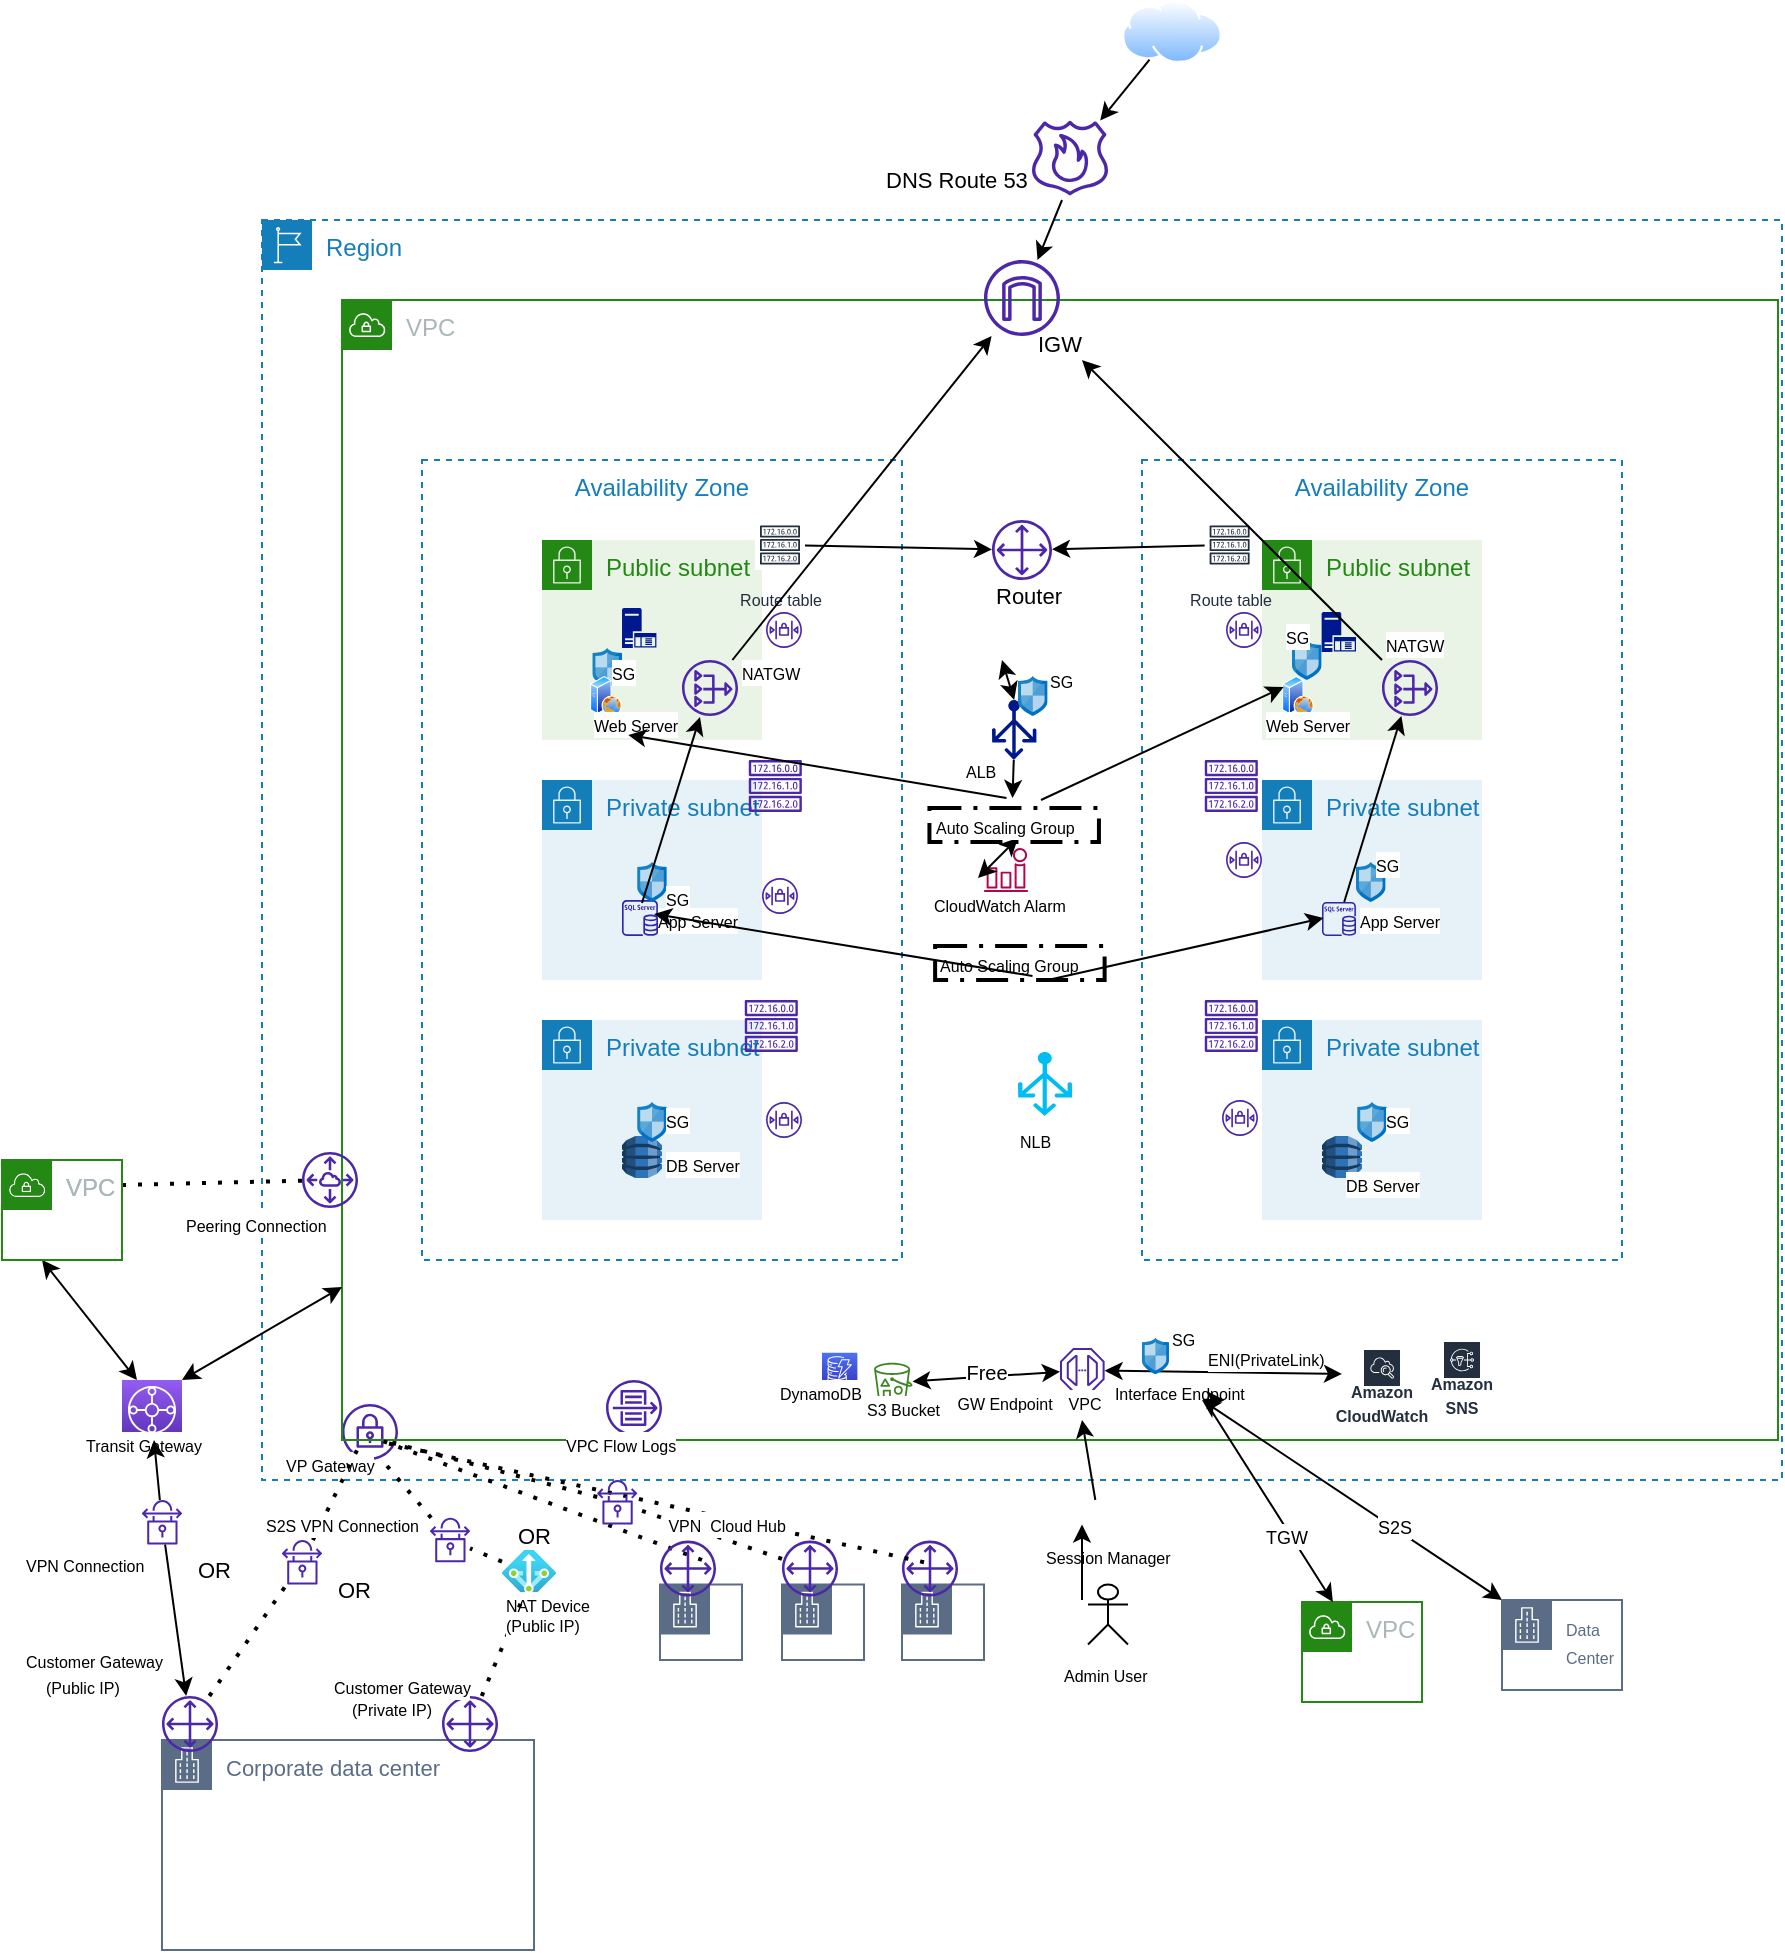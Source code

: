 <mxfile version="21.7.2" type="github" pages="6">
  <diagram id="ZfR-11JfFFlny7avc42O" name="AWS Cloud">
    <mxGraphModel dx="936" dy="522" grid="1" gridSize="10" guides="1" tooltips="1" connect="1" arrows="1" fold="1" page="1" pageScale="1" pageWidth="850" pageHeight="1100" math="0" shadow="0">
      <root>
        <mxCell id="0" />
        <mxCell id="1" parent="0" />
        <mxCell id="-T61vYKXW_mawetWw-yA-1" value="Region" style="points=[[0,0],[0.25,0],[0.5,0],[0.75,0],[1,0],[1,0.25],[1,0.5],[1,0.75],[1,1],[0.75,1],[0.5,1],[0.25,1],[0,1],[0,0.75],[0,0.5],[0,0.25]];outlineConnect=0;gradientColor=none;html=1;whiteSpace=wrap;fontSize=12;fontStyle=0;container=1;pointerEvents=0;collapsible=0;recursiveResize=0;shape=mxgraph.aws4.group;grIcon=mxgraph.aws4.group_region;strokeColor=#147EBA;fillColor=none;verticalAlign=top;align=left;spacingLeft=30;fontColor=#147EBA;dashed=1;" vertex="1" parent="1">
          <mxGeometry x="250" y="180" width="760" height="630" as="geometry" />
        </mxCell>
        <mxCell id="-T61vYKXW_mawetWw-yA-2" value="&lt;font style=&quot;font-size: 8px;&quot;&gt;Peering Connection&lt;/font&gt;" style="edgeLabel;resizable=0;html=1;align=left;verticalAlign=bottom;" connectable="0" vertex="1" parent="-T61vYKXW_mawetWw-yA-1">
          <mxGeometry x="-40" y="510" as="geometry" />
        </mxCell>
        <mxCell id="-T61vYKXW_mawetWw-yA-3" value="" style="sketch=0;outlineConnect=0;fontColor=#232F3E;gradientColor=none;fillColor=#4D27AA;strokeColor=none;dashed=0;verticalLabelPosition=bottom;verticalAlign=top;align=center;html=1;fontSize=12;fontStyle=0;aspect=fixed;pointerEvents=1;shape=mxgraph.aws4.vpn_gateway;" vertex="1" parent="-T61vYKXW_mawetWw-yA-1">
          <mxGeometry x="40" y="592" width="28" height="28" as="geometry" />
        </mxCell>
        <mxCell id="-T61vYKXW_mawetWw-yA-4" value="&lt;font style=&quot;font-size: 8px;&quot;&gt;VP Gateway&lt;/font&gt;" style="edgeLabel;resizable=0;html=1;align=left;verticalAlign=bottom;" connectable="0" vertex="1" parent="-T61vYKXW_mawetWw-yA-1">
          <mxGeometry x="10" y="630" as="geometry" />
        </mxCell>
        <mxCell id="-T61vYKXW_mawetWw-yA-5" value="VPC" style="points=[[0,0],[0.25,0],[0.5,0],[0.75,0],[1,0],[1,0.25],[1,0.5],[1,0.75],[1,1],[0.75,1],[0.5,1],[0.25,1],[0,1],[0,0.75],[0,0.5],[0,0.25]];outlineConnect=0;gradientColor=none;html=1;whiteSpace=wrap;fontSize=12;fontStyle=0;container=1;pointerEvents=0;collapsible=0;recursiveResize=0;shape=mxgraph.aws4.group;grIcon=mxgraph.aws4.group_vpc;strokeColor=#248814;fillColor=none;verticalAlign=top;align=left;spacingLeft=30;fontColor=#AAB7B8;dashed=0;" vertex="1" parent="1">
          <mxGeometry x="290" y="220" width="718" height="570" as="geometry" />
        </mxCell>
        <mxCell id="-T61vYKXW_mawetWw-yA-6" value="" style="sketch=0;outlineConnect=0;fontColor=#232F3E;gradientColor=none;fillColor=#4D27AA;strokeColor=none;dashed=0;verticalLabelPosition=bottom;verticalAlign=top;align=center;html=1;fontSize=12;fontStyle=0;aspect=fixed;pointerEvents=1;shape=mxgraph.aws4.internet_gateway;" vertex="1" parent="-T61vYKXW_mawetWw-yA-5">
          <mxGeometry x="321" y="-20" width="38" height="38" as="geometry" />
        </mxCell>
        <mxCell id="-T61vYKXW_mawetWw-yA-7" value="Availability Zone" style="fillColor=none;strokeColor=#147EBA;dashed=1;verticalAlign=top;fontStyle=0;fontColor=#147EBA;whiteSpace=wrap;html=1;" vertex="1" parent="-T61vYKXW_mawetWw-yA-5">
          <mxGeometry x="40" y="80" width="240" height="400" as="geometry" />
        </mxCell>
        <mxCell id="-T61vYKXW_mawetWw-yA-8" value="Availability Zone" style="fillColor=none;strokeColor=#147EBA;dashed=1;verticalAlign=top;fontStyle=0;fontColor=#147EBA;whiteSpace=wrap;html=1;" vertex="1" parent="-T61vYKXW_mawetWw-yA-5">
          <mxGeometry x="400" y="80" width="240" height="400" as="geometry" />
        </mxCell>
        <mxCell id="-T61vYKXW_mawetWw-yA-9" value="Public subnet" style="points=[[0,0],[0.25,0],[0.5,0],[0.75,0],[1,0],[1,0.25],[1,0.5],[1,0.75],[1,1],[0.75,1],[0.5,1],[0.25,1],[0,1],[0,0.75],[0,0.5],[0,0.25]];outlineConnect=0;gradientColor=none;html=1;whiteSpace=wrap;fontSize=12;fontStyle=0;container=1;pointerEvents=0;collapsible=0;recursiveResize=0;shape=mxgraph.aws4.group;grIcon=mxgraph.aws4.group_security_group;grStroke=0;strokeColor=#248814;fillColor=#E9F3E6;verticalAlign=top;align=left;spacingLeft=30;fontColor=#248814;dashed=0;" vertex="1" parent="-T61vYKXW_mawetWw-yA-5">
          <mxGeometry x="100" y="120" width="110" height="100" as="geometry" />
        </mxCell>
        <mxCell id="-T61vYKXW_mawetWw-yA-10" value="" style="sketch=0;outlineConnect=0;fontColor=#232F3E;gradientColor=none;fillColor=#4D27AA;strokeColor=none;dashed=0;verticalLabelPosition=bottom;verticalAlign=top;align=center;html=1;fontSize=12;fontStyle=0;aspect=fixed;pointerEvents=1;shape=mxgraph.aws4.nat_gateway;" vertex="1" parent="-T61vYKXW_mawetWw-yA-9">
          <mxGeometry x="70" y="60" width="28" height="28" as="geometry" />
        </mxCell>
        <mxCell id="-T61vYKXW_mawetWw-yA-11" value="" style="sketch=0;aspect=fixed;pointerEvents=1;shadow=0;dashed=0;html=1;strokeColor=none;labelPosition=center;verticalLabelPosition=bottom;verticalAlign=top;align=center;fillColor=#00188D;shape=mxgraph.mscae.enterprise.application_server" vertex="1" parent="-T61vYKXW_mawetWw-yA-9">
          <mxGeometry x="40" y="34" width="17.2" height="20" as="geometry" />
        </mxCell>
        <mxCell id="-T61vYKXW_mawetWw-yA-12" value="" style="sketch=0;aspect=fixed;html=1;points=[];align=center;image;fontSize=12;image=img/lib/mscae/Network_Security_Groups_Classic.svg;" vertex="1" parent="-T61vYKXW_mawetWw-yA-9">
          <mxGeometry x="25.2" y="54" width="14.8" height="20" as="geometry" />
        </mxCell>
        <mxCell id="-T61vYKXW_mawetWw-yA-13" value="&lt;font style=&quot;font-size: 8px;&quot;&gt;SG&lt;/font&gt;" style="edgeLabel;resizable=0;html=1;align=left;verticalAlign=bottom;" connectable="0" vertex="1" parent="-T61vYKXW_mawetWw-yA-9">
          <mxGeometry x="32.596" y="74.001" as="geometry" />
        </mxCell>
        <mxCell id="-T61vYKXW_mawetWw-yA-14" value="" style="aspect=fixed;perimeter=ellipsePerimeter;html=1;align=center;shadow=0;dashed=0;spacingTop=3;image;image=img/lib/active_directory/web_server.svg;" vertex="1" parent="-T61vYKXW_mawetWw-yA-9">
          <mxGeometry x="24.0" y="68" width="16" height="20" as="geometry" />
        </mxCell>
        <mxCell id="-T61vYKXW_mawetWw-yA-15" value="&lt;font style=&quot;font-size: 8px;&quot;&gt;Web Server&lt;/font&gt;" style="edgeLabel;resizable=0;html=1;align=left;verticalAlign=bottom;" connectable="0" vertex="1" parent="-T61vYKXW_mawetWw-yA-9">
          <mxGeometry x="24" y="100" as="geometry" />
        </mxCell>
        <mxCell id="-T61vYKXW_mawetWw-yA-16" value="Public subnet" style="points=[[0,0],[0.25,0],[0.5,0],[0.75,0],[1,0],[1,0.25],[1,0.5],[1,0.75],[1,1],[0.75,1],[0.5,1],[0.25,1],[0,1],[0,0.75],[0,0.5],[0,0.25]];outlineConnect=0;gradientColor=none;html=1;whiteSpace=wrap;fontSize=12;fontStyle=0;container=1;pointerEvents=0;collapsible=0;recursiveResize=0;shape=mxgraph.aws4.group;grIcon=mxgraph.aws4.group_security_group;grStroke=0;strokeColor=#248814;fillColor=#E9F3E6;verticalAlign=top;align=left;spacingLeft=30;fontColor=#248814;dashed=0;" vertex="1" parent="-T61vYKXW_mawetWw-yA-5">
          <mxGeometry x="460" y="120" width="110" height="100" as="geometry" />
        </mxCell>
        <mxCell id="-T61vYKXW_mawetWw-yA-17" value="" style="sketch=0;outlineConnect=0;fontColor=#232F3E;gradientColor=none;fillColor=#4D27AA;strokeColor=none;dashed=0;verticalLabelPosition=bottom;verticalAlign=top;align=center;html=1;fontSize=12;fontStyle=0;aspect=fixed;pointerEvents=1;shape=mxgraph.aws4.nat_gateway;" vertex="1" parent="-T61vYKXW_mawetWw-yA-16">
          <mxGeometry x="60" y="60" width="28" height="28" as="geometry" />
        </mxCell>
        <mxCell id="-T61vYKXW_mawetWw-yA-18" value="" style="sketch=0;aspect=fixed;pointerEvents=1;shadow=0;dashed=0;html=1;strokeColor=none;labelPosition=center;verticalLabelPosition=bottom;verticalAlign=top;align=center;fillColor=#00188D;shape=mxgraph.mscae.enterprise.application_server" vertex="1" parent="-T61vYKXW_mawetWw-yA-16">
          <mxGeometry x="29.8" y="36" width="17.2" height="20" as="geometry" />
        </mxCell>
        <mxCell id="-T61vYKXW_mawetWw-yA-19" value="" style="sketch=0;aspect=fixed;html=1;points=[];align=center;image;fontSize=12;image=img/lib/mscae/Network_Security_Groups_Classic.svg;" vertex="1" parent="-T61vYKXW_mawetWw-yA-16">
          <mxGeometry x="15" y="50" width="14.8" height="20" as="geometry" />
        </mxCell>
        <mxCell id="-T61vYKXW_mawetWw-yA-20" value="&lt;font style=&quot;font-size: 8px;&quot;&gt;SG&lt;/font&gt;" style="edgeLabel;resizable=0;html=1;align=left;verticalAlign=bottom;" connectable="0" vertex="1" parent="-T61vYKXW_mawetWw-yA-16">
          <mxGeometry x="9.996" y="56.001" as="geometry" />
        </mxCell>
        <mxCell id="-T61vYKXW_mawetWw-yA-21" value="" style="aspect=fixed;perimeter=ellipsePerimeter;html=1;align=center;shadow=0;dashed=0;spacingTop=3;image;image=img/lib/active_directory/web_server.svg;" vertex="1" parent="-T61vYKXW_mawetWw-yA-16">
          <mxGeometry x="10" y="68" width="16" height="20" as="geometry" />
        </mxCell>
        <mxCell id="-T61vYKXW_mawetWw-yA-22" value="&lt;font style=&quot;font-size: 8px;&quot;&gt;Web Server&lt;/font&gt;" style="edgeLabel;resizable=0;html=1;align=left;verticalAlign=bottom;" connectable="0" vertex="1" parent="-T61vYKXW_mawetWw-yA-16">
          <mxGeometry y="100" as="geometry" />
        </mxCell>
        <mxCell id="-T61vYKXW_mawetWw-yA-23" value="Private subnet" style="points=[[0,0],[0.25,0],[0.5,0],[0.75,0],[1,0],[1,0.25],[1,0.5],[1,0.75],[1,1],[0.75,1],[0.5,1],[0.25,1],[0,1],[0,0.75],[0,0.5],[0,0.25]];outlineConnect=0;gradientColor=none;html=1;whiteSpace=wrap;fontSize=12;fontStyle=0;container=1;pointerEvents=0;collapsible=0;recursiveResize=0;shape=mxgraph.aws4.group;grIcon=mxgraph.aws4.group_security_group;grStroke=0;strokeColor=#147EBA;fillColor=#E6F2F8;verticalAlign=top;align=left;spacingLeft=30;fontColor=#147EBA;dashed=0;" vertex="1" parent="-T61vYKXW_mawetWw-yA-5">
          <mxGeometry x="100" y="240" width="110" height="100" as="geometry" />
        </mxCell>
        <mxCell id="-T61vYKXW_mawetWw-yA-24" value="" style="sketch=0;outlineConnect=0;fontColor=#232F3E;gradientColor=none;fillColor=#2E27AD;strokeColor=none;dashed=0;verticalLabelPosition=bottom;verticalAlign=top;align=center;html=1;fontSize=12;fontStyle=0;aspect=fixed;pointerEvents=1;shape=mxgraph.aws4.rds_sql_server_instance;" vertex="1" parent="-T61vYKXW_mawetWw-yA-23">
          <mxGeometry x="40" y="60" width="18" height="18" as="geometry" />
        </mxCell>
        <mxCell id="-T61vYKXW_mawetWw-yA-25" value="" style="sketch=0;aspect=fixed;html=1;points=[];align=center;image;fontSize=12;image=img/lib/mscae/Network_Security_Groups_Classic.svg;" vertex="1" parent="-T61vYKXW_mawetWw-yA-23">
          <mxGeometry x="47.6" y="41" width="14.8" height="20" as="geometry" />
        </mxCell>
        <mxCell id="-T61vYKXW_mawetWw-yA-26" value="Private subnet" style="points=[[0,0],[0.25,0],[0.5,0],[0.75,0],[1,0],[1,0.25],[1,0.5],[1,0.75],[1,1],[0.75,1],[0.5,1],[0.25,1],[0,1],[0,0.75],[0,0.5],[0,0.25]];outlineConnect=0;gradientColor=none;html=1;whiteSpace=wrap;fontSize=12;fontStyle=0;container=1;pointerEvents=0;collapsible=0;recursiveResize=0;shape=mxgraph.aws4.group;grIcon=mxgraph.aws4.group_security_group;grStroke=0;strokeColor=#147EBA;fillColor=#E6F2F8;verticalAlign=top;align=left;spacingLeft=30;fontColor=#147EBA;dashed=0;" vertex="1" parent="-T61vYKXW_mawetWw-yA-5">
          <mxGeometry x="100" y="360" width="110" height="100" as="geometry" />
        </mxCell>
        <mxCell id="-T61vYKXW_mawetWw-yA-27" value="" style="outlineConnect=0;dashed=0;verticalLabelPosition=bottom;verticalAlign=top;align=center;html=1;shape=mxgraph.aws3.dynamo_db;fillColor=#2E73B8;gradientColor=none;" vertex="1" parent="-T61vYKXW_mawetWw-yA-26">
          <mxGeometry x="40" y="58" width="20" height="21" as="geometry" />
        </mxCell>
        <mxCell id="-T61vYKXW_mawetWw-yA-28" value="" style="sketch=0;aspect=fixed;html=1;points=[];align=center;image;fontSize=12;image=img/lib/mscae/Network_Security_Groups_Classic.svg;" vertex="1" parent="-T61vYKXW_mawetWw-yA-26">
          <mxGeometry x="47.6" y="41" width="14.8" height="20" as="geometry" />
        </mxCell>
        <mxCell id="-T61vYKXW_mawetWw-yA-29" value="Private subnet" style="points=[[0,0],[0.25,0],[0.5,0],[0.75,0],[1,0],[1,0.25],[1,0.5],[1,0.75],[1,1],[0.75,1],[0.5,1],[0.25,1],[0,1],[0,0.75],[0,0.5],[0,0.25]];outlineConnect=0;gradientColor=none;html=1;whiteSpace=wrap;fontSize=12;fontStyle=0;container=1;pointerEvents=0;collapsible=0;recursiveResize=0;shape=mxgraph.aws4.group;grIcon=mxgraph.aws4.group_security_group;grStroke=0;strokeColor=#147EBA;fillColor=#E6F2F8;verticalAlign=top;align=left;spacingLeft=30;fontColor=#147EBA;dashed=0;" vertex="1" parent="-T61vYKXW_mawetWw-yA-5">
          <mxGeometry x="460" y="240" width="110" height="100" as="geometry" />
        </mxCell>
        <mxCell id="-T61vYKXW_mawetWw-yA-30" value="" style="sketch=0;outlineConnect=0;fontColor=#232F3E;gradientColor=none;fillColor=#2E27AD;strokeColor=none;dashed=0;verticalLabelPosition=bottom;verticalAlign=top;align=center;html=1;fontSize=12;fontStyle=0;aspect=fixed;pointerEvents=1;shape=mxgraph.aws4.rds_sql_server_instance;" vertex="1" parent="-T61vYKXW_mawetWw-yA-29">
          <mxGeometry x="30" y="61" width="17" height="17" as="geometry" />
        </mxCell>
        <mxCell id="-T61vYKXW_mawetWw-yA-31" value="" style="sketch=0;aspect=fixed;html=1;points=[];align=center;image;fontSize=12;image=img/lib/mscae/Network_Security_Groups_Classic.svg;" vertex="1" parent="-T61vYKXW_mawetWw-yA-29">
          <mxGeometry x="47" y="41" width="14.8" height="20" as="geometry" />
        </mxCell>
        <mxCell id="-T61vYKXW_mawetWw-yA-32" value="Private subnet" style="points=[[0,0],[0.25,0],[0.5,0],[0.75,0],[1,0],[1,0.25],[1,0.5],[1,0.75],[1,1],[0.75,1],[0.5,1],[0.25,1],[0,1],[0,0.75],[0,0.5],[0,0.25]];outlineConnect=0;gradientColor=none;html=1;whiteSpace=wrap;fontSize=12;fontStyle=0;container=1;pointerEvents=0;collapsible=0;recursiveResize=0;shape=mxgraph.aws4.group;grIcon=mxgraph.aws4.group_security_group;grStroke=0;strokeColor=#147EBA;fillColor=#E6F2F8;verticalAlign=top;align=left;spacingLeft=30;fontColor=#147EBA;dashed=0;" vertex="1" parent="-T61vYKXW_mawetWw-yA-5">
          <mxGeometry x="460" y="360" width="110" height="100" as="geometry" />
        </mxCell>
        <mxCell id="-T61vYKXW_mawetWw-yA-33" value="" style="outlineConnect=0;dashed=0;verticalLabelPosition=bottom;verticalAlign=top;align=center;html=1;shape=mxgraph.aws3.dynamo_db;fillColor=#2E73B8;gradientColor=none;" vertex="1" parent="-T61vYKXW_mawetWw-yA-32">
          <mxGeometry x="30" y="58" width="20" height="21" as="geometry" />
        </mxCell>
        <mxCell id="-T61vYKXW_mawetWw-yA-34" value="" style="sketch=0;aspect=fixed;html=1;points=[];align=center;image;fontSize=12;image=img/lib/mscae/Network_Security_Groups_Classic.svg;" vertex="1" parent="-T61vYKXW_mawetWw-yA-32">
          <mxGeometry x="47.6" y="41" width="14.8" height="20" as="geometry" />
        </mxCell>
        <mxCell id="-T61vYKXW_mawetWw-yA-35" value="" style="sketch=0;outlineConnect=0;fontColor=#232F3E;gradientColor=none;fillColor=#4D27AA;strokeColor=none;dashed=0;verticalLabelPosition=bottom;verticalAlign=top;align=center;html=1;fontSize=12;fontStyle=0;aspect=fixed;pointerEvents=1;shape=mxgraph.aws4.network_access_control_list;" vertex="1" parent="-T61vYKXW_mawetWw-yA-5">
          <mxGeometry x="442" y="156" width="18" height="18" as="geometry" />
        </mxCell>
        <mxCell id="-T61vYKXW_mawetWw-yA-36" value="" style="sketch=0;outlineConnect=0;fontColor=#232F3E;gradientColor=none;fillColor=#4D27AA;strokeColor=none;dashed=0;verticalLabelPosition=bottom;verticalAlign=top;align=center;html=1;fontSize=12;fontStyle=0;aspect=fixed;pointerEvents=1;shape=mxgraph.aws4.network_access_control_list;" vertex="1" parent="-T61vYKXW_mawetWw-yA-5">
          <mxGeometry x="442" y="271" width="18" height="18" as="geometry" />
        </mxCell>
        <mxCell id="-T61vYKXW_mawetWw-yA-37" value="" style="sketch=0;outlineConnect=0;fontColor=#232F3E;gradientColor=none;fillColor=#4D27AA;strokeColor=none;dashed=0;verticalLabelPosition=bottom;verticalAlign=top;align=center;html=1;fontSize=12;fontStyle=0;aspect=fixed;pointerEvents=1;shape=mxgraph.aws4.network_access_control_list;" vertex="1" parent="-T61vYKXW_mawetWw-yA-5">
          <mxGeometry x="440" y="400" width="18" height="18" as="geometry" />
        </mxCell>
        <mxCell id="-T61vYKXW_mawetWw-yA-38" value="" style="sketch=0;outlineConnect=0;fontColor=#232F3E;gradientColor=none;fillColor=#4D27AA;strokeColor=none;dashed=0;verticalLabelPosition=bottom;verticalAlign=top;align=center;html=1;fontSize=12;fontStyle=0;aspect=fixed;pointerEvents=1;shape=mxgraph.aws4.network_access_control_list;" vertex="1" parent="-T61vYKXW_mawetWw-yA-5">
          <mxGeometry x="210" y="289" width="18" height="18" as="geometry" />
        </mxCell>
        <mxCell id="-T61vYKXW_mawetWw-yA-39" value="" style="sketch=0;outlineConnect=0;fontColor=#232F3E;gradientColor=none;fillColor=#4D27AA;strokeColor=none;dashed=0;verticalLabelPosition=bottom;verticalAlign=top;align=center;html=1;fontSize=12;fontStyle=0;aspect=fixed;pointerEvents=1;shape=mxgraph.aws4.network_access_control_list;" vertex="1" parent="-T61vYKXW_mawetWw-yA-5">
          <mxGeometry x="212" y="401" width="18" height="18" as="geometry" />
        </mxCell>
        <mxCell id="-T61vYKXW_mawetWw-yA-40" value="" style="sketch=0;outlineConnect=0;fontColor=#232F3E;gradientColor=none;fillColor=#4D27AA;strokeColor=none;dashed=0;verticalLabelPosition=bottom;verticalAlign=top;align=center;html=1;fontSize=12;fontStyle=0;aspect=fixed;pointerEvents=1;shape=mxgraph.aws4.network_access_control_list;" vertex="1" parent="-T61vYKXW_mawetWw-yA-5">
          <mxGeometry x="212" y="156" width="18" height="18" as="geometry" />
        </mxCell>
        <mxCell id="-T61vYKXW_mawetWw-yA-41" value="&lt;font style=&quot;font-size: 8px;&quot;&gt;Route table&lt;/font&gt;" style="sketch=0;outlineConnect=0;fontColor=#232F3E;gradientColor=none;strokeColor=#232F3E;fillColor=#ffffff;dashed=0;verticalLabelPosition=bottom;verticalAlign=top;align=center;html=1;fontSize=12;fontStyle=0;aspect=fixed;shape=mxgraph.aws4.resourceIcon;resIcon=mxgraph.aws4.route_table;" vertex="1" parent="-T61vYKXW_mawetWw-yA-5">
          <mxGeometry x="206.5" y="110" width="25" height="25" as="geometry" />
        </mxCell>
        <mxCell id="-T61vYKXW_mawetWw-yA-42" value="" style="sketch=0;outlineConnect=0;fontColor=#232F3E;gradientColor=none;fillColor=#4D27AA;strokeColor=none;dashed=0;verticalLabelPosition=bottom;verticalAlign=top;align=center;html=1;fontSize=12;fontStyle=0;aspect=fixed;pointerEvents=1;shape=mxgraph.aws4.route_table;" vertex="1" parent="-T61vYKXW_mawetWw-yA-5">
          <mxGeometry x="201.31" y="350" width="26.69" height="26" as="geometry" />
        </mxCell>
        <mxCell id="-T61vYKXW_mawetWw-yA-43" value="" style="sketch=0;outlineConnect=0;fontColor=#232F3E;gradientColor=none;fillColor=#4D27AA;strokeColor=none;dashed=0;verticalLabelPosition=bottom;verticalAlign=top;align=center;html=1;fontSize=12;fontStyle=0;aspect=fixed;pointerEvents=1;shape=mxgraph.aws4.route_table;" vertex="1" parent="-T61vYKXW_mawetWw-yA-5">
          <mxGeometry x="203.31" y="230" width="26.69" height="26" as="geometry" />
        </mxCell>
        <mxCell id="-T61vYKXW_mawetWw-yA-44" value="" style="sketch=0;outlineConnect=0;fontColor=#232F3E;gradientColor=none;fillColor=#4D27AA;strokeColor=none;dashed=0;verticalLabelPosition=bottom;verticalAlign=top;align=center;html=1;fontSize=12;fontStyle=0;aspect=fixed;pointerEvents=1;shape=mxgraph.aws4.route_table;" vertex="1" parent="-T61vYKXW_mawetWw-yA-5">
          <mxGeometry x="431.31" y="230" width="26.69" height="26" as="geometry" />
        </mxCell>
        <mxCell id="-T61vYKXW_mawetWw-yA-45" value="" style="sketch=0;outlineConnect=0;fontColor=#232F3E;gradientColor=none;fillColor=#4D27AA;strokeColor=none;dashed=0;verticalLabelPosition=bottom;verticalAlign=top;align=center;html=1;fontSize=12;fontStyle=0;aspect=fixed;pointerEvents=1;shape=mxgraph.aws4.route_table;" vertex="1" parent="-T61vYKXW_mawetWw-yA-5">
          <mxGeometry x="431.31" y="350" width="26.69" height="26" as="geometry" />
        </mxCell>
        <mxCell id="-T61vYKXW_mawetWw-yA-46" value="" style="sketch=0;outlineConnect=0;fontColor=#232F3E;gradientColor=none;fillColor=#4D27AA;strokeColor=none;dashed=0;verticalLabelPosition=bottom;verticalAlign=top;align=center;html=1;fontSize=12;fontStyle=0;aspect=fixed;pointerEvents=1;shape=mxgraph.aws4.customer_gateway;" vertex="1" parent="-T61vYKXW_mawetWw-yA-5">
          <mxGeometry x="325" y="110" width="30" height="30" as="geometry" />
        </mxCell>
        <mxCell id="-T61vYKXW_mawetWw-yA-47" value="&lt;font style=&quot;font-size: 8px;&quot;&gt;Route table&lt;/font&gt;" style="sketch=0;outlineConnect=0;fontColor=#232F3E;gradientColor=none;strokeColor=#232F3E;fillColor=#ffffff;dashed=0;verticalLabelPosition=bottom;verticalAlign=top;align=center;html=1;fontSize=12;fontStyle=0;aspect=fixed;shape=mxgraph.aws4.resourceIcon;resIcon=mxgraph.aws4.route_table;" vertex="1" parent="-T61vYKXW_mawetWw-yA-5">
          <mxGeometry x="431.31" y="110" width="25" height="25" as="geometry" />
        </mxCell>
        <mxCell id="-T61vYKXW_mawetWw-yA-48" value="" style="endArrow=classic;html=1;rounded=0;" edge="1" parent="-T61vYKXW_mawetWw-yA-5" source="-T61vYKXW_mawetWw-yA-47" target="-T61vYKXW_mawetWw-yA-46">
          <mxGeometry width="50" height="50" relative="1" as="geometry">
            <mxPoint x="320" y="260" as="sourcePoint" />
            <mxPoint x="370" y="210" as="targetPoint" />
          </mxGeometry>
        </mxCell>
        <mxCell id="-T61vYKXW_mawetWw-yA-49" value="" style="endArrow=classic;html=1;rounded=0;" edge="1" parent="-T61vYKXW_mawetWw-yA-5" source="-T61vYKXW_mawetWw-yA-41" target="-T61vYKXW_mawetWw-yA-46">
          <mxGeometry width="50" height="50" relative="1" as="geometry">
            <mxPoint x="441" y="133" as="sourcePoint" />
            <mxPoint x="365" y="135" as="targetPoint" />
            <Array as="points" />
          </mxGeometry>
        </mxCell>
        <mxCell id="-T61vYKXW_mawetWw-yA-50" value="" style="endArrow=classic;html=1;rounded=0;" edge="1" parent="-T61vYKXW_mawetWw-yA-5" source="-T61vYKXW_mawetWw-yA-17">
          <mxGeometry relative="1" as="geometry">
            <mxPoint x="260" y="-20" as="sourcePoint" />
            <mxPoint x="370" y="30" as="targetPoint" />
          </mxGeometry>
        </mxCell>
        <mxCell id="-T61vYKXW_mawetWw-yA-51" value="&lt;font style=&quot;font-size: 8px;&quot;&gt;NATGW&lt;/font&gt;" style="edgeLabel;resizable=0;html=1;align=left;verticalAlign=bottom;" connectable="0" vertex="1" parent="-T61vYKXW_mawetWw-yA-50">
          <mxGeometry x="-1" relative="1" as="geometry" />
        </mxCell>
        <mxCell id="-T61vYKXW_mawetWw-yA-52" value="IGW" style="edgeLabel;resizable=0;html=1;align=right;verticalAlign=bottom;" connectable="0" vertex="1" parent="-T61vYKXW_mawetWw-yA-50">
          <mxGeometry x="1" relative="1" as="geometry" />
        </mxCell>
        <mxCell id="-T61vYKXW_mawetWw-yA-53" value="" style="endArrow=classic;html=1;rounded=0;" edge="1" parent="-T61vYKXW_mawetWw-yA-5" source="-T61vYKXW_mawetWw-yA-10" target="-T61vYKXW_mawetWw-yA-6">
          <mxGeometry relative="1" as="geometry">
            <mxPoint x="260" y="-20" as="sourcePoint" />
            <mxPoint x="420" y="-20" as="targetPoint" />
          </mxGeometry>
        </mxCell>
        <mxCell id="-T61vYKXW_mawetWw-yA-54" value="&lt;font style=&quot;font-size: 8px;&quot;&gt;NATGW&lt;/font&gt;" style="edgeLabel;resizable=0;html=1;align=left;verticalAlign=bottom;" connectable="0" vertex="1" parent="-T61vYKXW_mawetWw-yA-53">
          <mxGeometry x="-1" relative="1" as="geometry">
            <mxPoint x="3" y="14" as="offset" />
          </mxGeometry>
        </mxCell>
        <mxCell id="-T61vYKXW_mawetWw-yA-55" value="" style="endArrow=classic;html=1;rounded=0;" edge="1" parent="-T61vYKXW_mawetWw-yA-5" source="-T61vYKXW_mawetWw-yA-30" target="-T61vYKXW_mawetWw-yA-17">
          <mxGeometry relative="1" as="geometry">
            <mxPoint x="260" y="230" as="sourcePoint" />
            <mxPoint x="420" y="230" as="targetPoint" />
          </mxGeometry>
        </mxCell>
        <mxCell id="-T61vYKXW_mawetWw-yA-56" value="&lt;font style=&quot;font-size: 8px;&quot;&gt;App Server&lt;/font&gt;" style="edgeLabel;resizable=0;html=1;align=left;verticalAlign=bottom;" connectable="0" vertex="1" parent="-T61vYKXW_mawetWw-yA-55">
          <mxGeometry x="-1" relative="1" as="geometry">
            <mxPoint x="6" y="17" as="offset" />
          </mxGeometry>
        </mxCell>
        <mxCell id="-T61vYKXW_mawetWw-yA-57" value="" style="endArrow=classic;html=1;rounded=0;" edge="1" parent="-T61vYKXW_mawetWw-yA-5">
          <mxGeometry relative="1" as="geometry">
            <mxPoint x="150" y="301.5" as="sourcePoint" />
            <mxPoint x="179" y="208.5" as="targetPoint" />
          </mxGeometry>
        </mxCell>
        <mxCell id="-T61vYKXW_mawetWw-yA-58" value="&lt;font style=&quot;font-size: 8px;&quot;&gt;App Server&lt;/font&gt;" style="edgeLabel;resizable=0;html=1;align=left;verticalAlign=bottom;" connectable="0" vertex="1" parent="-T61vYKXW_mawetWw-yA-57">
          <mxGeometry x="-1" relative="1" as="geometry">
            <mxPoint x="6" y="17" as="offset" />
          </mxGeometry>
        </mxCell>
        <mxCell id="-T61vYKXW_mawetWw-yA-59" value="" style="sketch=0;aspect=fixed;pointerEvents=1;shadow=0;dashed=0;html=1;strokeColor=none;labelPosition=center;verticalLabelPosition=bottom;verticalAlign=top;align=center;fillColor=#00188D;shape=mxgraph.azure.load_balancer_generic" vertex="1" parent="-T61vYKXW_mawetWw-yA-5">
          <mxGeometry x="325" y="200" width="22.2" height="30" as="geometry" />
        </mxCell>
        <mxCell id="-T61vYKXW_mawetWw-yA-60" value="&lt;font style=&quot;font-size: 8px;&quot;&gt;GW Endpoint&lt;/font&gt;" style="edgeLabel;resizable=0;html=1;align=center;verticalAlign=middle;" connectable="0" vertex="1" parent="-T61vYKXW_mawetWw-yA-5">
          <mxGeometry x="240" y="562.69" as="geometry">
            <mxPoint x="91" y="-12" as="offset" />
          </mxGeometry>
        </mxCell>
        <mxCell id="-T61vYKXW_mawetWw-yA-61" value="Router" style="edgeLabel;resizable=0;html=1;align=left;verticalAlign=bottom;" connectable="0" vertex="1" parent="-T61vYKXW_mawetWw-yA-5">
          <mxGeometry x="324.996" y="156.001" as="geometry" />
        </mxCell>
        <mxCell id="-T61vYKXW_mawetWw-yA-62" value="&lt;font style=&quot;font-size: 8px;&quot;&gt;ALB&lt;/font&gt;" style="edgeLabel;resizable=0;html=1;align=left;verticalAlign=bottom;" connectable="0" vertex="1" parent="-T61vYKXW_mawetWw-yA-5">
          <mxGeometry x="309.996" y="243.001" as="geometry" />
        </mxCell>
        <mxCell id="-T61vYKXW_mawetWw-yA-63" value="&lt;font style=&quot;font-size: 8px;&quot;&gt;DB Server&lt;/font&gt;" style="edgeLabel;resizable=0;html=1;align=left;verticalAlign=bottom;" connectable="0" vertex="1" parent="-T61vYKXW_mawetWw-yA-5">
          <mxGeometry x="499.996" y="450.001" as="geometry" />
        </mxCell>
        <mxCell id="-T61vYKXW_mawetWw-yA-64" value="&lt;font style=&quot;font-size: 8px;&quot;&gt;DB Server&lt;/font&gt;" style="edgeLabel;resizable=0;html=1;align=left;verticalAlign=bottom;" connectable="0" vertex="1" parent="-T61vYKXW_mawetWw-yA-5">
          <mxGeometry x="159.996" y="440.001" as="geometry" />
        </mxCell>
        <mxCell id="-T61vYKXW_mawetWw-yA-65" value="&lt;font style=&quot;font-size: 8px;&quot;&gt;SG&lt;/font&gt;" style="edgeLabel;resizable=0;html=1;align=left;verticalAlign=bottom;" connectable="0" vertex="1" parent="-T61vYKXW_mawetWw-yA-5">
          <mxGeometry x="519.996" y="418.001" as="geometry" />
        </mxCell>
        <mxCell id="-T61vYKXW_mawetWw-yA-66" value="&lt;font style=&quot;font-size: 8px;&quot;&gt;SG&lt;/font&gt;" style="edgeLabel;resizable=0;html=1;align=left;verticalAlign=bottom;" connectable="0" vertex="1" parent="-T61vYKXW_mawetWw-yA-5">
          <mxGeometry x="159.996" y="418.001" as="geometry" />
        </mxCell>
        <mxCell id="-T61vYKXW_mawetWw-yA-67" value="&lt;font style=&quot;font-size: 8px;&quot;&gt;SG&lt;/font&gt;" style="edgeLabel;resizable=0;html=1;align=left;verticalAlign=bottom;" connectable="0" vertex="1" parent="-T61vYKXW_mawetWw-yA-5">
          <mxGeometry x="159.996" y="307.001" as="geometry" />
        </mxCell>
        <mxCell id="-T61vYKXW_mawetWw-yA-68" value="&lt;font style=&quot;font-size: 8px;&quot;&gt;SG&lt;/font&gt;" style="edgeLabel;resizable=0;html=1;align=left;verticalAlign=bottom;" connectable="0" vertex="1" parent="-T61vYKXW_mawetWw-yA-5">
          <mxGeometry x="514.996" y="290.001" as="geometry" />
        </mxCell>
        <mxCell id="-T61vYKXW_mawetWw-yA-69" value="" style="endArrow=classic;html=1;rounded=0;entryX=0;entryY=0.25;entryDx=0;entryDy=0;exitX=1;exitY=1;exitDx=0;exitDy=0;" edge="1" parent="-T61vYKXW_mawetWw-yA-5" target="-T61vYKXW_mawetWw-yA-21">
          <mxGeometry width="50" height="50" relative="1" as="geometry">
            <mxPoint x="349.5" y="250" as="sourcePoint" />
            <mxPoint x="402.6" y="145" as="targetPoint" />
          </mxGeometry>
        </mxCell>
        <mxCell id="-T61vYKXW_mawetWw-yA-70" value="" style="endArrow=classic;html=1;rounded=0;entryX=0.392;entryY=0.975;entryDx=0;entryDy=0;entryPerimeter=0;" edge="1" parent="-T61vYKXW_mawetWw-yA-5" target="-T61vYKXW_mawetWw-yA-9">
          <mxGeometry width="50" height="50" relative="1" as="geometry">
            <mxPoint x="332.248" y="249" as="sourcePoint" />
            <mxPoint x="360" y="260" as="targetPoint" />
            <Array as="points" />
          </mxGeometry>
        </mxCell>
        <mxCell id="-T61vYKXW_mawetWw-yA-71" value="" style="sketch=0;outlineConnect=0;fontColor=#232F3E;gradientColor=none;fillColor=#3F8624;strokeColor=none;dashed=0;verticalLabelPosition=bottom;verticalAlign=top;align=center;html=1;fontSize=12;fontStyle=0;aspect=fixed;pointerEvents=1;shape=mxgraph.aws4.bucket_with_objects;" vertex="1" parent="-T61vYKXW_mawetWw-yA-5">
          <mxGeometry x="266.02" y="531.35" width="19.23" height="20" as="geometry" />
        </mxCell>
        <mxCell id="-T61vYKXW_mawetWw-yA-72" value="&lt;font style=&quot;font-size: 8px;&quot;&gt;Amazon CloudWatch&lt;/font&gt;" style="sketch=0;outlineConnect=0;fontColor=#232F3E;gradientColor=none;strokeColor=#ffffff;fillColor=#232F3E;dashed=0;verticalLabelPosition=middle;verticalAlign=bottom;align=center;html=1;whiteSpace=wrap;fontSize=10;fontStyle=1;spacing=3;shape=mxgraph.aws4.productIcon;prIcon=mxgraph.aws4.cloudwatch;" vertex="1" parent="-T61vYKXW_mawetWw-yA-5">
          <mxGeometry x="510" y="524.03" width="20" height="42.69" as="geometry" />
        </mxCell>
        <mxCell id="-T61vYKXW_mawetWw-yA-73" value="&lt;font style=&quot;font-size: 8px;&quot;&gt;S3 Bucket&lt;/font&gt;" style="edgeLabel;resizable=0;html=1;align=right;verticalAlign=bottom;" connectable="0" vertex="1" parent="-T61vYKXW_mawetWw-yA-5">
          <mxGeometry x="299.998" y="562.687" as="geometry" />
        </mxCell>
        <mxCell id="-T61vYKXW_mawetWw-yA-74" value="&lt;font style=&quot;font-size: 8px;&quot;&gt;&lt;font style=&quot;font-size: 8px;&quot;&gt;Amazon &lt;/font&gt;&lt;font style=&quot;font-size: 8px;&quot;&gt;&lt;font style=&quot;font-size: 8px;&quot;&gt;SN&lt;/font&gt;S&lt;/font&gt;&lt;/font&gt;" style="sketch=0;outlineConnect=0;fontColor=#232F3E;gradientColor=none;strokeColor=#ffffff;fillColor=#232F3E;dashed=0;verticalLabelPosition=middle;verticalAlign=bottom;align=center;html=1;whiteSpace=wrap;fontSize=10;fontStyle=1;spacing=3;shape=mxgraph.aws4.productIcon;prIcon=mxgraph.aws4.sns;" vertex="1" parent="-T61vYKXW_mawetWw-yA-5">
          <mxGeometry x="550" y="520" width="20" height="42.69" as="geometry" />
        </mxCell>
        <mxCell id="-T61vYKXW_mawetWw-yA-75" value="&lt;font style=&quot;font-size: 8px;&quot;&gt;SG&lt;/font&gt;" style="edgeLabel;resizable=0;html=1;align=left;verticalAlign=bottom;" connectable="0" vertex="1" parent="-T61vYKXW_mawetWw-yA-5">
          <mxGeometry x="358.996" y="198.001" as="geometry">
            <mxPoint x="-7" as="offset" />
          </mxGeometry>
        </mxCell>
        <mxCell id="-T61vYKXW_mawetWw-yA-76" value="" style="sketch=0;aspect=fixed;html=1;points=[];align=center;image;fontSize=12;image=img/lib/mscae/Network_Security_Groups_Classic.svg;" vertex="1" parent="-T61vYKXW_mawetWw-yA-5">
          <mxGeometry x="338" y="188" width="14.8" height="20" as="geometry" />
        </mxCell>
        <mxCell id="-T61vYKXW_mawetWw-yA-77" value="" style="verticalLabelPosition=bottom;html=1;verticalAlign=top;align=center;strokeColor=none;fillColor=#00BEF2;shape=mxgraph.azure.load_balancer_generic;pointerEvents=1;" vertex="1" parent="-T61vYKXW_mawetWw-yA-5">
          <mxGeometry x="338" y="376" width="27" height="32" as="geometry" />
        </mxCell>
        <mxCell id="-T61vYKXW_mawetWw-yA-78" value="" style="endArrow=classic;startArrow=classic;html=1;rounded=0;exitX=0.5;exitY=0;exitDx=0;exitDy=0;exitPerimeter=0;" edge="1" parent="-T61vYKXW_mawetWw-yA-5" source="-T61vYKXW_mawetWw-yA-59">
          <mxGeometry width="50" height="50" relative="1" as="geometry">
            <mxPoint x="280" y="230" as="sourcePoint" />
            <mxPoint x="330" y="180" as="targetPoint" />
          </mxGeometry>
        </mxCell>
        <mxCell id="-T61vYKXW_mawetWw-yA-79" value="" style="endArrow=classic;html=1;rounded=0;exitX=0.49;exitY=1;exitDx=0;exitDy=0;exitPerimeter=0;" edge="1" parent="-T61vYKXW_mawetWw-yA-5" source="-T61vYKXW_mawetWw-yA-59">
          <mxGeometry width="50" height="50" relative="1" as="geometry">
            <mxPoint x="311.5" y="370" as="sourcePoint" />
            <mxPoint x="335.266" y="249" as="targetPoint" />
          </mxGeometry>
        </mxCell>
        <mxCell id="-T61vYKXW_mawetWw-yA-80" value="" style="sketch=0;outlineConnect=0;fontColor=#232F3E;gradientColor=none;fillColor=#B0084D;strokeColor=none;dashed=0;verticalLabelPosition=bottom;verticalAlign=top;align=center;html=1;fontSize=12;fontStyle=0;aspect=fixed;pointerEvents=1;shape=mxgraph.aws4.alarm;" vertex="1" parent="-T61vYKXW_mawetWw-yA-5">
          <mxGeometry x="321" y="274" width="22" height="22" as="geometry" />
        </mxCell>
        <mxCell id="-T61vYKXW_mawetWw-yA-81" value="&lt;font style=&quot;font-size: 8px;&quot;&gt;CloudWatch Alarm&lt;/font&gt;" style="edgeLabel;resizable=0;html=1;align=left;verticalAlign=bottom;" connectable="0" vertex="1" parent="-T61vYKXW_mawetWw-yA-5">
          <mxGeometry x="293.716" y="310.001" as="geometry" />
        </mxCell>
        <mxCell id="-T61vYKXW_mawetWw-yA-82" value="" style="rounded=1;arcSize=0;dashed=1;fillColor=none;gradientColor=none;dashPattern=8 3 1 3;strokeWidth=2;" vertex="1" parent="-T61vYKXW_mawetWw-yA-5">
          <mxGeometry x="296.56" y="323" width="84.75" height="17" as="geometry" />
        </mxCell>
        <mxCell id="-T61vYKXW_mawetWw-yA-83" value="&lt;font style=&quot;font-size: 8px;&quot;&gt;Auto Scaling Group&lt;/font&gt;" style="edgeLabel;resizable=0;html=1;align=left;verticalAlign=bottom;" connectable="0" vertex="1" parent="-T61vYKXW_mawetWw-yA-5">
          <mxGeometry x="296.556" y="340.001" as="geometry" />
        </mxCell>
        <mxCell id="-T61vYKXW_mawetWw-yA-84" value="" style="endArrow=classic;html=1;rounded=0;" edge="1" parent="-T61vYKXW_mawetWw-yA-5" target="-T61vYKXW_mawetWw-yA-6">
          <mxGeometry relative="1" as="geometry">
            <mxPoint x="360" y="-50" as="sourcePoint" />
            <mxPoint x="336.5" y="-20" as="targetPoint" />
          </mxGeometry>
        </mxCell>
        <mxCell id="-T61vYKXW_mawetWw-yA-85" value="" style="sketch=0;outlineConnect=0;fontColor=#232F3E;gradientColor=none;fillColor=#4D27AA;strokeColor=none;dashed=0;verticalLabelPosition=bottom;verticalAlign=top;align=center;html=1;fontSize=12;fontStyle=0;aspect=fixed;pointerEvents=1;shape=mxgraph.aws4.flow_logs;" vertex="1" parent="-T61vYKXW_mawetWw-yA-5">
          <mxGeometry x="132" y="540" width="28" height="28" as="geometry" />
        </mxCell>
        <mxCell id="-T61vYKXW_mawetWw-yA-86" value="&lt;font style=&quot;font-size: 8px;&quot;&gt;VPC Flow Logs&lt;/font&gt;" style="edgeLabel;resizable=0;html=1;align=left;verticalAlign=bottom;" connectable="0" vertex="1" parent="-T61vYKXW_mawetWw-yA-5">
          <mxGeometry x="110" y="580" as="geometry" />
        </mxCell>
        <mxCell id="-T61vYKXW_mawetWw-yA-87" value="" style="endArrow=classic;startArrow=classic;html=1;rounded=0;" edge="1" parent="-T61vYKXW_mawetWw-yA-5" source="-T61vYKXW_mawetWw-yA-88" target="-T61vYKXW_mawetWw-yA-71">
          <mxGeometry width="50" height="50" relative="1" as="geometry">
            <mxPoint x="290" y="510" as="sourcePoint" />
            <mxPoint x="480.01" y="462" as="targetPoint" />
          </mxGeometry>
        </mxCell>
        <mxCell id="-T61vYKXW_mawetWw-yA-88" value="" style="sketch=0;outlineConnect=0;fontColor=#232F3E;gradientColor=none;fillColor=#4D27AA;strokeColor=none;dashed=0;verticalLabelPosition=bottom;verticalAlign=top;align=center;html=1;fontSize=12;fontStyle=0;aspect=fixed;pointerEvents=1;shape=mxgraph.aws4.endpoint;" vertex="1" parent="-T61vYKXW_mawetWw-yA-5">
          <mxGeometry x="359" y="524.03" width="22.31" height="22.31" as="geometry" />
        </mxCell>
        <mxCell id="-T61vYKXW_mawetWw-yA-89" value="&lt;font style=&quot;font-size: 8px;&quot;&gt;&amp;nbsp; Interface Endpoint&lt;/font&gt;" style="edgeLabel;resizable=0;html=1;align=left;verticalAlign=bottom;" connectable="0" vertex="1" parent="-T61vYKXW_mawetWw-yA-5">
          <mxGeometry x="379.996" y="554.001" as="geometry" />
        </mxCell>
        <mxCell id="-T61vYKXW_mawetWw-yA-90" value="" style="endArrow=classic;startArrow=classic;html=1;rounded=0;" edge="1" parent="-T61vYKXW_mawetWw-yA-5" source="-T61vYKXW_mawetWw-yA-88">
          <mxGeometry width="50" height="50" relative="1" as="geometry">
            <mxPoint x="365" y="540" as="sourcePoint" />
            <mxPoint x="500" y="537" as="targetPoint" />
          </mxGeometry>
        </mxCell>
        <mxCell id="-T61vYKXW_mawetWw-yA-91" value="&lt;font style=&quot;font-size: 8px;&quot;&gt;ENI(PrivateLink)&lt;/font&gt;" style="edgeLabel;resizable=0;html=1;align=left;verticalAlign=bottom;" connectable="0" vertex="1" parent="-T61vYKXW_mawetWw-yA-5">
          <mxGeometry x="431.306" y="537.691" as="geometry" />
        </mxCell>
        <mxCell id="-T61vYKXW_mawetWw-yA-92" value="&lt;font style=&quot;font-size: 8px;&quot;&gt;SG&lt;/font&gt;" style="edgeLabel;resizable=0;html=1;align=left;verticalAlign=bottom;rotation=0;" connectable="0" vertex="1" parent="-T61vYKXW_mawetWw-yA-5">
          <mxGeometry x="406.746" y="524.03" as="geometry">
            <mxPoint x="6" y="3" as="offset" />
          </mxGeometry>
        </mxCell>
        <mxCell id="-T61vYKXW_mawetWw-yA-93" value="" style="sketch=0;aspect=fixed;html=1;points=[];align=center;image;fontSize=12;image=img/lib/mscae/Network_Security_Groups_Classic.svg;" vertex="1" parent="-T61vYKXW_mawetWw-yA-5">
          <mxGeometry x="400" y="518.85" width="13.49" height="18.24" as="geometry" />
        </mxCell>
        <mxCell id="-T61vYKXW_mawetWw-yA-94" value="" style="sketch=0;points=[[0,0,0],[0.25,0,0],[0.5,0,0],[0.75,0,0],[1,0,0],[0,1,0],[0.25,1,0],[0.5,1,0],[0.75,1,0],[1,1,0],[0,0.25,0],[0,0.5,0],[0,0.75,0],[1,0.25,0],[1,0.5,0],[1,0.75,0]];outlineConnect=0;fontColor=#232F3E;gradientColor=#4D72F3;gradientDirection=north;fillColor=#3334B9;strokeColor=#ffffff;dashed=0;verticalLabelPosition=bottom;verticalAlign=top;align=center;html=1;fontSize=12;fontStyle=0;aspect=fixed;shape=mxgraph.aws4.resourceIcon;resIcon=mxgraph.aws4.dynamodb;" vertex="1" parent="-T61vYKXW_mawetWw-yA-5">
          <mxGeometry x="240" y="526.34" width="17.69" height="17.69" as="geometry" />
        </mxCell>
        <mxCell id="-T61vYKXW_mawetWw-yA-95" value="&lt;font style=&quot;font-size: 8px;&quot;&gt;DynamoDB&lt;/font&gt;" style="edgeLabel;resizable=0;html=1;align=left;verticalAlign=bottom;" connectable="0" vertex="1" parent="-T61vYKXW_mawetWw-yA-5">
          <mxGeometry x="216.656" y="554.001" as="geometry" />
        </mxCell>
        <mxCell id="-T61vYKXW_mawetWw-yA-96" value="&lt;font style=&quot;font-size: 8px;&quot;&gt;VPC&lt;/font&gt;" style="edgeLabel;resizable=0;html=1;align=center;verticalAlign=middle;" connectable="0" vertex="1" parent="-T61vYKXW_mawetWw-yA-5">
          <mxGeometry x="280" y="562.69" as="geometry">
            <mxPoint x="91" y="-12" as="offset" />
          </mxGeometry>
        </mxCell>
        <mxCell id="-T61vYKXW_mawetWw-yA-97" value="&lt;font size=&quot;1&quot;&gt;Free&lt;/font&gt;" style="edgeLabel;html=1;align=center;verticalAlign=middle;resizable=0;points=[];" connectable="0" vertex="1" parent="-T61vYKXW_mawetWw-yA-5">
          <mxGeometry x="311.498" y="527.974" as="geometry">
            <mxPoint x="10" y="8" as="offset" />
          </mxGeometry>
        </mxCell>
        <mxCell id="-T61vYKXW_mawetWw-yA-98" value="" style="rounded=1;arcSize=0;dashed=1;fillColor=none;gradientColor=none;dashPattern=8 3 1 3;strokeWidth=2;" vertex="1" parent="-T61vYKXW_mawetWw-yA-5">
          <mxGeometry x="293.72" y="254" width="84.75" height="17" as="geometry" />
        </mxCell>
        <mxCell id="-T61vYKXW_mawetWw-yA-99" value="" style="endArrow=classic;html=1;rounded=0;entryX=0.392;entryY=0.975;entryDx=0;entryDy=0;entryPerimeter=0;" edge="1" parent="-T61vYKXW_mawetWw-yA-5">
          <mxGeometry width="50" height="50" relative="1" as="geometry">
            <mxPoint x="345.248" y="338" as="sourcePoint" />
            <mxPoint x="156" y="307" as="targetPoint" />
            <Array as="points" />
          </mxGeometry>
        </mxCell>
        <mxCell id="-T61vYKXW_mawetWw-yA-100" value="" style="endArrow=classic;html=1;rounded=0;entryX=0.392;entryY=0.975;entryDx=0;entryDy=0;entryPerimeter=0;exitX=0.659;exitY=1.009;exitDx=0;exitDy=0;exitPerimeter=0;" edge="1" parent="-T61vYKXW_mawetWw-yA-5" source="-T61vYKXW_mawetWw-yA-82">
          <mxGeometry width="50" height="50" relative="1" as="geometry">
            <mxPoint x="679.998" y="340" as="sourcePoint" />
            <mxPoint x="490.75" y="309" as="targetPoint" />
            <Array as="points" />
          </mxGeometry>
        </mxCell>
        <mxCell id="-T61vYKXW_mawetWw-yA-101" value="" style="endArrow=classic;startArrow=classic;html=1;rounded=0;" edge="1" parent="-T61vYKXW_mawetWw-yA-5">
          <mxGeometry width="50" height="50" relative="1" as="geometry">
            <mxPoint x="318" y="289" as="sourcePoint" />
            <mxPoint x="338" y="269" as="targetPoint" />
            <Array as="points">
              <mxPoint x="338" y="269" />
            </Array>
          </mxGeometry>
        </mxCell>
        <mxCell id="-T61vYKXW_mawetWw-yA-102" value="&lt;font style=&quot;font-size: 8px;&quot;&gt;NLB&lt;/font&gt;" style="edgeLabel;resizable=0;html=1;align=left;verticalAlign=bottom;" connectable="0" vertex="1" parent="-T61vYKXW_mawetWw-yA-5">
          <mxGeometry x="365" y="490" as="geometry">
            <mxPoint x="-28" y="-62" as="offset" />
          </mxGeometry>
        </mxCell>
        <mxCell id="-T61vYKXW_mawetWw-yA-103" value="" style="aspect=fixed;perimeter=ellipsePerimeter;html=1;align=center;shadow=0;dashed=0;spacingTop=3;image;image=img/lib/active_directory/internet_cloud.svg;" vertex="1" parent="1">
          <mxGeometry x="680" y="70" width="50" height="31.5" as="geometry" />
        </mxCell>
        <mxCell id="-T61vYKXW_mawetWw-yA-104" value="" style="endArrow=classic;html=1;rounded=0;" edge="1" parent="1" source="-T61vYKXW_mawetWw-yA-103" target="-T61vYKXW_mawetWw-yA-105">
          <mxGeometry width="50" height="50" relative="1" as="geometry">
            <mxPoint x="630" y="140" as="sourcePoint" />
            <mxPoint x="650" y="180" as="targetPoint" />
          </mxGeometry>
        </mxCell>
        <mxCell id="-T61vYKXW_mawetWw-yA-105" value="" style="sketch=0;outlineConnect=0;fontColor=#232F3E;gradientColor=none;fillColor=#4D27AA;strokeColor=none;dashed=0;verticalLabelPosition=bottom;verticalAlign=top;align=center;html=1;fontSize=12;fontStyle=0;aspect=fixed;pointerEvents=1;shape=mxgraph.aws4.route_53_resolver_dns_firewall;" vertex="1" parent="1">
          <mxGeometry x="635" y="130" width="38" height="38" as="geometry" />
        </mxCell>
        <mxCell id="-T61vYKXW_mawetWw-yA-106" value="DNS Route 53" style="edgeLabel;resizable=0;html=1;align=left;verticalAlign=bottom;" connectable="0" vertex="1" parent="1">
          <mxGeometry x="559.996" y="168.001" as="geometry" />
        </mxCell>
        <mxCell id="-T61vYKXW_mawetWw-yA-107" value="VPC" style="points=[[0,0],[0.25,0],[0.5,0],[0.75,0],[1,0],[1,0.25],[1,0.5],[1,0.75],[1,1],[0.75,1],[0.5,1],[0.25,1],[0,1],[0,0.75],[0,0.5],[0,0.25]];outlineConnect=0;gradientColor=none;html=1;whiteSpace=wrap;fontSize=12;fontStyle=0;container=1;pointerEvents=0;collapsible=0;recursiveResize=0;shape=mxgraph.aws4.group;grIcon=mxgraph.aws4.group_vpc;strokeColor=#248814;fillColor=none;verticalAlign=top;align=left;spacingLeft=30;fontColor=#AAB7B8;dashed=0;" vertex="1" parent="1">
          <mxGeometry x="120" y="650" width="60" height="50" as="geometry" />
        </mxCell>
        <mxCell id="-T61vYKXW_mawetWw-yA-108" value="&lt;font style=&quot;font-size: 11px;&quot;&gt;Corporate data center&lt;/font&gt;" style="points=[[0,0],[0.25,0],[0.5,0],[0.75,0],[1,0],[1,0.25],[1,0.5],[1,0.75],[1,1],[0.75,1],[0.5,1],[0.25,1],[0,1],[0,0.75],[0,0.5],[0,0.25]];outlineConnect=0;gradientColor=none;html=1;whiteSpace=wrap;fontSize=12;fontStyle=0;container=1;pointerEvents=0;collapsible=0;recursiveResize=0;shape=mxgraph.aws4.group;grIcon=mxgraph.aws4.group_corporate_data_center;strokeColor=#5A6C86;fillColor=none;verticalAlign=top;align=left;spacingLeft=30;fontColor=#5A6C86;dashed=0;" vertex="1" parent="1">
          <mxGeometry x="200" y="940" width="186" height="105" as="geometry" />
        </mxCell>
        <mxCell id="-T61vYKXW_mawetWw-yA-109" value="" style="sketch=0;outlineConnect=0;fontColor=#232F3E;gradientColor=none;fillColor=#4D27AA;strokeColor=none;dashed=0;verticalLabelPosition=bottom;verticalAlign=top;align=center;html=1;fontSize=12;fontStyle=0;aspect=fixed;pointerEvents=1;shape=mxgraph.aws4.customer_gateway;" vertex="1" parent="-T61vYKXW_mawetWw-yA-108">
          <mxGeometry x="2.132e-14" y="-22" width="28" height="28" as="geometry" />
        </mxCell>
        <mxCell id="-T61vYKXW_mawetWw-yA-110" value="" style="sketch=0;outlineConnect=0;fontColor=#232F3E;gradientColor=none;fillColor=#4D27AA;strokeColor=none;dashed=0;verticalLabelPosition=bottom;verticalAlign=top;align=center;html=1;fontSize=12;fontStyle=0;aspect=fixed;pointerEvents=1;shape=mxgraph.aws4.customer_gateway;" vertex="1" parent="-T61vYKXW_mawetWw-yA-108">
          <mxGeometry x="140.0" y="-22" width="28" height="28" as="geometry" />
        </mxCell>
        <mxCell id="-T61vYKXW_mawetWw-yA-111" value="" style="sketch=0;points=[[0,0,0],[0.25,0,0],[0.5,0,0],[0.75,0,0],[1,0,0],[0,1,0],[0.25,1,0],[0.5,1,0],[0.75,1,0],[1,1,0],[0,0.25,0],[0,0.5,0],[0,0.75,0],[1,0.25,0],[1,0.5,0],[1,0.75,0]];outlineConnect=0;fontColor=#232F3E;gradientColor=#945DF2;gradientDirection=north;fillColor=#5A30B5;strokeColor=#ffffff;dashed=0;verticalLabelPosition=bottom;verticalAlign=top;align=center;html=1;fontSize=12;fontStyle=0;aspect=fixed;shape=mxgraph.aws4.resourceIcon;resIcon=mxgraph.aws4.transit_gateway;" vertex="1" parent="1">
          <mxGeometry x="180" y="760" width="30" height="30" as="geometry" />
        </mxCell>
        <mxCell id="-T61vYKXW_mawetWw-yA-112" value="" style="endArrow=classic;startArrow=classic;html=1;rounded=0;exitX=0.25;exitY=0;exitDx=0;exitDy=0;exitPerimeter=0;" edge="1" parent="1" source="-T61vYKXW_mawetWw-yA-111">
          <mxGeometry width="50" height="50" relative="1" as="geometry">
            <mxPoint x="90" y="750" as="sourcePoint" />
            <mxPoint x="140" y="700" as="targetPoint" />
          </mxGeometry>
        </mxCell>
        <mxCell id="-T61vYKXW_mawetWw-yA-113" value="" style="endArrow=classic;startArrow=classic;html=1;rounded=0;entryX=1;entryY=0;entryDx=0;entryDy=0;entryPerimeter=0;" edge="1" parent="1" source="-T61vYKXW_mawetWw-yA-5" target="-T61vYKXW_mawetWw-yA-111">
          <mxGeometry width="50" height="50" relative="1" as="geometry">
            <mxPoint x="234" y="820" as="sourcePoint" />
            <mxPoint x="186" y="760" as="targetPoint" />
          </mxGeometry>
        </mxCell>
        <mxCell id="-T61vYKXW_mawetWw-yA-114" value="" style="sketch=0;outlineConnect=0;fontColor=#232F3E;gradientColor=none;fillColor=#4D27AA;strokeColor=none;dashed=0;verticalLabelPosition=bottom;verticalAlign=top;align=center;html=1;fontSize=12;fontStyle=0;aspect=fixed;pointerEvents=1;shape=mxgraph.aws4.peering;" vertex="1" parent="1">
          <mxGeometry x="270" y="646" width="28" height="28" as="geometry" />
        </mxCell>
        <mxCell id="-T61vYKXW_mawetWw-yA-115" value="&lt;font style=&quot;font-size: 8px;&quot;&gt;Transit Gateway&lt;/font&gt;" style="edgeLabel;resizable=0;html=1;align=left;verticalAlign=bottom;" connectable="0" vertex="1" parent="1">
          <mxGeometry x="160" y="800" as="geometry" />
        </mxCell>
        <mxCell id="-T61vYKXW_mawetWw-yA-116" value="" style="endArrow=classic;startArrow=none;html=1;rounded=0;" edge="1" parent="1" source="-T61vYKXW_mawetWw-yA-120">
          <mxGeometry width="50" height="50" relative="1" as="geometry">
            <mxPoint x="244" y="850" as="sourcePoint" />
            <mxPoint x="196" y="790" as="targetPoint" />
          </mxGeometry>
        </mxCell>
        <mxCell id="-T61vYKXW_mawetWw-yA-117" value="" style="endArrow=none;dashed=1;html=1;dashPattern=1 3;strokeWidth=2;rounded=0;exitX=1;exitY=0.25;exitDx=0;exitDy=0;" edge="1" parent="1" source="-T61vYKXW_mawetWw-yA-107" target="-T61vYKXW_mawetWw-yA-114">
          <mxGeometry width="50" height="50" relative="1" as="geometry">
            <mxPoint x="180" y="691" as="sourcePoint" />
            <mxPoint x="230" y="641" as="targetPoint" />
          </mxGeometry>
        </mxCell>
        <mxCell id="-T61vYKXW_mawetWw-yA-118" value="&lt;font style=&quot;font-size: 8px;&quot;&gt;VPN Connection&lt;/font&gt;" style="edgeLabel;resizable=0;html=1;align=left;verticalAlign=bottom;" connectable="0" vertex="1" parent="1">
          <mxGeometry x="130" y="860" as="geometry" />
        </mxCell>
        <mxCell id="-T61vYKXW_mawetWw-yA-119" value="" style="endArrow=none;startArrow=classic;html=1;rounded=0;" edge="1" parent="1" source="-T61vYKXW_mawetWw-yA-109" target="-T61vYKXW_mawetWw-yA-120">
          <mxGeometry width="50" height="50" relative="1" as="geometry">
            <mxPoint x="208" y="880" as="sourcePoint" />
            <mxPoint x="196" y="790" as="targetPoint" />
          </mxGeometry>
        </mxCell>
        <mxCell id="-T61vYKXW_mawetWw-yA-120" value="" style="sketch=0;outlineConnect=0;fontColor=#232F3E;gradientColor=none;fillColor=#4D27AA;strokeColor=none;dashed=0;verticalLabelPosition=bottom;verticalAlign=top;align=center;html=1;fontSize=12;fontStyle=0;aspect=fixed;pointerEvents=1;shape=mxgraph.aws4.vpn_connection;" vertex="1" parent="1">
          <mxGeometry x="190" y="820" width="20" height="22.28" as="geometry" />
        </mxCell>
        <mxCell id="-T61vYKXW_mawetWw-yA-121" value="" style="endArrow=none;dashed=1;html=1;dashPattern=1 3;strokeWidth=2;rounded=0;startArrow=none;" edge="1" parent="1" source="-T61vYKXW_mawetWw-yA-129">
          <mxGeometry width="50" height="50" relative="1" as="geometry">
            <mxPoint x="250" y="840" as="sourcePoint" />
            <mxPoint x="300" y="790" as="targetPoint" />
            <Array as="points" />
          </mxGeometry>
        </mxCell>
        <mxCell id="-T61vYKXW_mawetWw-yA-122" value="&lt;font style=&quot;font-size: 8px;&quot;&gt;S2S VPN Connection&lt;/font&gt;" style="edgeLabel;resizable=0;html=1;align=left;verticalAlign=bottom;" connectable="0" vertex="1" parent="1">
          <mxGeometry x="250" y="840" as="geometry" />
        </mxCell>
        <mxCell id="-T61vYKXW_mawetWw-yA-123" value="&lt;font style=&quot;font-size: 8px;&quot;&gt;Customer Gateway&lt;/font&gt;" style="edgeLabel;resizable=0;html=1;align=left;verticalAlign=bottom;" connectable="0" vertex="1" parent="1">
          <mxGeometry x="130" y="908" as="geometry" />
        </mxCell>
        <mxCell id="-T61vYKXW_mawetWw-yA-124" value="" style="aspect=fixed;html=1;points=[];align=center;image;fontSize=12;image=img/lib/azure2/networking/NAT.svg;" vertex="1" parent="1">
          <mxGeometry x="370" y="843" width="27" height="27" as="geometry" />
        </mxCell>
        <mxCell id="-T61vYKXW_mawetWw-yA-125" value="" style="endArrow=none;dashed=1;html=1;dashPattern=1 3;strokeWidth=2;rounded=0;startArrow=none;" edge="1" parent="1" source="-T61vYKXW_mawetWw-yA-131">
          <mxGeometry width="50" height="50" relative="1" as="geometry">
            <mxPoint x="255" y="890" as="sourcePoint" />
            <mxPoint x="310" y="800" as="targetPoint" />
            <Array as="points" />
          </mxGeometry>
        </mxCell>
        <mxCell id="-T61vYKXW_mawetWw-yA-126" value="OR" style="edgeLabel;resizable=0;html=1;align=left;verticalAlign=bottom;" connectable="0" vertex="1" parent="1">
          <mxGeometry x="280" y="870" as="geometry">
            <mxPoint x="6" y="3" as="offset" />
          </mxGeometry>
        </mxCell>
        <mxCell id="-T61vYKXW_mawetWw-yA-127" value="&lt;font style=&quot;font-size: 8px;&quot;&gt;NAT Device&lt;/font&gt;" style="edgeLabel;resizable=0;html=1;align=left;verticalAlign=bottom;" connectable="0" vertex="1" parent="1">
          <mxGeometry x="370" y="880" as="geometry" />
        </mxCell>
        <mxCell id="-T61vYKXW_mawetWw-yA-128" value="" style="endArrow=none;dashed=1;html=1;dashPattern=1 3;strokeWidth=2;rounded=0;" edge="1" parent="1" source="-T61vYKXW_mawetWw-yA-109" target="-T61vYKXW_mawetWw-yA-129">
          <mxGeometry width="50" height="50" relative="1" as="geometry">
            <mxPoint x="245" y="880" as="sourcePoint" />
            <mxPoint x="300" y="790" as="targetPoint" />
            <Array as="points" />
          </mxGeometry>
        </mxCell>
        <mxCell id="-T61vYKXW_mawetWw-yA-129" value="" style="sketch=0;outlineConnect=0;fontColor=#232F3E;gradientColor=none;fillColor=#4D27AA;strokeColor=none;dashed=0;verticalLabelPosition=bottom;verticalAlign=top;align=center;html=1;fontSize=12;fontStyle=0;aspect=fixed;pointerEvents=1;shape=mxgraph.aws4.vpn_connection;" vertex="1" parent="1">
          <mxGeometry x="260" y="840" width="20" height="22.29" as="geometry" />
        </mxCell>
        <mxCell id="-T61vYKXW_mawetWw-yA-130" value="" style="endArrow=none;dashed=1;html=1;dashPattern=1 3;strokeWidth=2;rounded=0;" edge="1" parent="1" source="-T61vYKXW_mawetWw-yA-124" target="-T61vYKXW_mawetWw-yA-131">
          <mxGeometry width="50" height="50" relative="1" as="geometry">
            <mxPoint x="339" y="882" as="sourcePoint" />
            <mxPoint x="310" y="800" as="targetPoint" />
            <Array as="points" />
          </mxGeometry>
        </mxCell>
        <mxCell id="-T61vYKXW_mawetWw-yA-131" value="" style="sketch=0;outlineConnect=0;fontColor=#232F3E;gradientColor=none;fillColor=#4D27AA;strokeColor=none;dashed=0;verticalLabelPosition=bottom;verticalAlign=top;align=center;html=1;fontSize=12;fontStyle=0;aspect=fixed;pointerEvents=1;shape=mxgraph.aws4.vpn_connection;" vertex="1" parent="1">
          <mxGeometry x="334" y="828.86" width="20" height="22.28" as="geometry" />
        </mxCell>
        <mxCell id="-T61vYKXW_mawetWw-yA-132" value="VPC" style="points=[[0,0],[0.25,0],[0.5,0],[0.75,0],[1,0],[1,0.25],[1,0.5],[1,0.75],[1,1],[0.75,1],[0.5,1],[0.25,1],[0,1],[0,0.75],[0,0.5],[0,0.25]];outlineConnect=0;gradientColor=none;html=1;whiteSpace=wrap;fontSize=12;fontStyle=0;container=1;pointerEvents=0;collapsible=0;recursiveResize=0;shape=mxgraph.aws4.group;grIcon=mxgraph.aws4.group_vpc;strokeColor=#248814;fillColor=none;verticalAlign=top;align=left;spacingLeft=30;fontColor=#AAB7B8;dashed=0;" vertex="1" parent="1">
          <mxGeometry x="120" y="650" width="60" height="50" as="geometry" />
        </mxCell>
        <mxCell id="-T61vYKXW_mawetWw-yA-133" value="VPC" style="points=[[0,0],[0.25,0],[0.5,0],[0.75,0],[1,0],[1,0.25],[1,0.5],[1,0.75],[1,1],[0.75,1],[0.5,1],[0.25,1],[0,1],[0,0.75],[0,0.5],[0,0.25]];outlineConnect=0;gradientColor=none;html=1;whiteSpace=wrap;fontSize=12;fontStyle=0;container=1;pointerEvents=0;collapsible=0;recursiveResize=0;shape=mxgraph.aws4.group;grIcon=mxgraph.aws4.group_vpc;strokeColor=#248814;fillColor=none;verticalAlign=top;align=left;spacingLeft=30;fontColor=#AAB7B8;dashed=0;" vertex="1" parent="1">
          <mxGeometry x="770" y="871" width="60" height="50" as="geometry" />
        </mxCell>
        <mxCell id="-T61vYKXW_mawetWw-yA-134" value="" style="endArrow=classic;startArrow=classic;html=1;rounded=0;entryX=0;entryY=0;entryDx=0;entryDy=0;" edge="1" parent="1" target="-T61vYKXW_mawetWw-yA-136">
          <mxGeometry width="50" height="50" relative="1" as="geometry">
            <mxPoint x="720" y="770" as="sourcePoint" />
            <mxPoint x="800" y="767" as="targetPoint" />
          </mxGeometry>
        </mxCell>
        <mxCell id="-T61vYKXW_mawetWw-yA-135" value="&lt;font style=&quot;font-size: 9px;&quot;&gt;S2S&lt;/font&gt;" style="edgeLabel;html=1;align=center;verticalAlign=middle;resizable=0;points=[];" connectable="0" vertex="1" parent="-T61vYKXW_mawetWw-yA-134">
          <mxGeometry x="0.264" y="1" relative="1" as="geometry">
            <mxPoint as="offset" />
          </mxGeometry>
        </mxCell>
        <mxCell id="-T61vYKXW_mawetWw-yA-136" value="&lt;font style=&quot;font-size: 8px;&quot;&gt;Data Center&lt;/font&gt;" style="points=[[0,0],[0.25,0],[0.5,0],[0.75,0],[1,0],[1,0.25],[1,0.5],[1,0.75],[1,1],[0.75,1],[0.5,1],[0.25,1],[0,1],[0,0.75],[0,0.5],[0,0.25]];outlineConnect=0;gradientColor=none;html=1;whiteSpace=wrap;fontSize=12;fontStyle=0;container=1;pointerEvents=0;collapsible=0;recursiveResize=0;shape=mxgraph.aws4.group;grIcon=mxgraph.aws4.group_corporate_data_center;strokeColor=#5A6C86;fillColor=none;verticalAlign=top;align=left;spacingLeft=30;fontColor=#5A6C86;dashed=0;" vertex="1" parent="1">
          <mxGeometry x="870" y="870" width="60" height="45" as="geometry" />
        </mxCell>
        <mxCell id="-T61vYKXW_mawetWw-yA-137" value="" style="endArrow=classic;startArrow=classic;html=1;rounded=0;" edge="1" parent="1">
          <mxGeometry width="50" height="50" relative="1" as="geometry">
            <mxPoint x="731.31" y="770" as="sourcePoint" />
            <mxPoint x="785.437" y="871" as="targetPoint" />
            <Array as="points">
              <mxPoint x="721.31" y="770" />
            </Array>
          </mxGeometry>
        </mxCell>
        <mxCell id="-T61vYKXW_mawetWw-yA-138" value="&lt;font style=&quot;font-size: 9px;&quot;&gt;TGW&lt;/font&gt;" style="edgeLabel;html=1;align=center;verticalAlign=middle;resizable=0;points=[];" connectable="0" vertex="1" parent="-T61vYKXW_mawetWw-yA-137">
          <mxGeometry x="0.366" y="-2" relative="1" as="geometry">
            <mxPoint as="offset" />
          </mxGeometry>
        </mxCell>
        <mxCell id="-T61vYKXW_mawetWw-yA-139" value="" style="endArrow=none;dashed=1;html=1;dashPattern=1 3;strokeWidth=2;rounded=0;" edge="1" parent="1" source="-T61vYKXW_mawetWw-yA-110">
          <mxGeometry width="50" height="50" relative="1" as="geometry">
            <mxPoint x="360" y="900" as="sourcePoint" />
            <mxPoint x="380" y="870" as="targetPoint" />
          </mxGeometry>
        </mxCell>
        <mxCell id="-T61vYKXW_mawetWw-yA-140" value="&lt;font style=&quot;font-size: 8px;&quot;&gt;(Public IP)&lt;/font&gt;" style="edgeLabel;resizable=0;html=1;align=left;verticalAlign=bottom;" connectable="0" vertex="1" parent="1">
          <mxGeometry x="369.996" y="890.001" as="geometry" />
        </mxCell>
        <mxCell id="-T61vYKXW_mawetWw-yA-141" value="&lt;font style=&quot;font-size: 8px;&quot;&gt;(Public IP)&lt;/font&gt;" style="edgeLabel;resizable=0;html=1;align=left;verticalAlign=bottom;" connectable="0" vertex="1" parent="1">
          <mxGeometry x="139.996" y="921.001" as="geometry" />
        </mxCell>
        <mxCell id="-T61vYKXW_mawetWw-yA-142" value="&lt;font style=&quot;font-size: 8px;&quot;&gt;Customer Gateway&lt;/font&gt;" style="edgeLabel;resizable=0;html=1;align=left;verticalAlign=bottom;" connectable="0" vertex="1" parent="1">
          <mxGeometry x="284" y="921" as="geometry" />
        </mxCell>
        <mxCell id="-T61vYKXW_mawetWw-yA-143" value="&lt;font style=&quot;font-size: 8px;&quot;&gt;(Private IP)&lt;/font&gt;" style="edgeLabel;resizable=0;html=1;align=left;verticalAlign=bottom;" connectable="0" vertex="1" parent="1">
          <mxGeometry x="292.996" y="932.001" as="geometry" />
        </mxCell>
        <mxCell id="-T61vYKXW_mawetWw-yA-144" value="" style="endArrow=none;dashed=1;html=1;dashPattern=1 3;strokeWidth=2;rounded=0;" edge="1" parent="1">
          <mxGeometry width="50" height="50" relative="1" as="geometry">
            <mxPoint x="470" y="850" as="sourcePoint" />
            <mxPoint x="309" y="790" as="targetPoint" />
          </mxGeometry>
        </mxCell>
        <mxCell id="-T61vYKXW_mawetWw-yA-145" value="" style="points=[[0,0],[0.25,0],[0.5,0],[0.75,0],[1,0],[1,0.25],[1,0.5],[1,0.75],[1,1],[0.75,1],[0.5,1],[0.25,1],[0,1],[0,0.75],[0,0.5],[0,0.25]];outlineConnect=0;gradientColor=none;html=1;whiteSpace=wrap;fontSize=12;fontStyle=0;container=1;pointerEvents=0;collapsible=0;recursiveResize=0;shape=mxgraph.aws4.group;grIcon=mxgraph.aws4.group_corporate_data_center;strokeColor=#5A6C86;fillColor=none;verticalAlign=top;align=left;spacingLeft=30;fontColor=#5A6C86;dashed=0;" vertex="1" parent="1">
          <mxGeometry x="449" y="862.29" width="41" height="37.71" as="geometry" />
        </mxCell>
        <mxCell id="-T61vYKXW_mawetWw-yA-146" value="" style="sketch=0;outlineConnect=0;fontColor=#232F3E;gradientColor=none;fillColor=#4D27AA;strokeColor=none;dashed=0;verticalLabelPosition=bottom;verticalAlign=top;align=center;html=1;fontSize=12;fontStyle=0;aspect=fixed;pointerEvents=1;shape=mxgraph.aws4.customer_gateway;" vertex="1" parent="-T61vYKXW_mawetWw-yA-145">
          <mxGeometry x="2.132e-14" y="-22" width="28" height="28" as="geometry" />
        </mxCell>
        <mxCell id="-T61vYKXW_mawetWw-yA-147" value="" style="points=[[0,0],[0.25,0],[0.5,0],[0.75,0],[1,0],[1,0.25],[1,0.5],[1,0.75],[1,1],[0.75,1],[0.5,1],[0.25,1],[0,1],[0,0.75],[0,0.5],[0,0.25]];outlineConnect=0;gradientColor=none;html=1;whiteSpace=wrap;fontSize=12;fontStyle=0;container=1;pointerEvents=0;collapsible=0;recursiveResize=0;shape=mxgraph.aws4.group;grIcon=mxgraph.aws4.group_corporate_data_center;strokeColor=#5A6C86;fillColor=none;verticalAlign=top;align=left;spacingLeft=30;fontColor=#5A6C86;dashed=0;" vertex="1" parent="1">
          <mxGeometry x="510" y="862.29" width="41" height="37.71" as="geometry" />
        </mxCell>
        <mxCell id="-T61vYKXW_mawetWw-yA-148" value="" style="sketch=0;outlineConnect=0;fontColor=#232F3E;gradientColor=none;fillColor=#4D27AA;strokeColor=none;dashed=0;verticalLabelPosition=bottom;verticalAlign=top;align=center;html=1;fontSize=12;fontStyle=0;aspect=fixed;pointerEvents=1;shape=mxgraph.aws4.customer_gateway;" vertex="1" parent="-T61vYKXW_mawetWw-yA-147">
          <mxGeometry x="2.132e-14" y="-22" width="28" height="28" as="geometry" />
        </mxCell>
        <mxCell id="-T61vYKXW_mawetWw-yA-149" value="" style="points=[[0,0],[0.25,0],[0.5,0],[0.75,0],[1,0],[1,0.25],[1,0.5],[1,0.75],[1,1],[0.75,1],[0.5,1],[0.25,1],[0,1],[0,0.75],[0,0.5],[0,0.25]];outlineConnect=0;gradientColor=none;html=1;whiteSpace=wrap;fontSize=12;fontStyle=0;container=1;pointerEvents=0;collapsible=0;recursiveResize=0;shape=mxgraph.aws4.group;grIcon=mxgraph.aws4.group_corporate_data_center;strokeColor=#5A6C86;fillColor=none;verticalAlign=top;align=left;spacingLeft=30;fontColor=#5A6C86;dashed=0;" vertex="1" parent="1">
          <mxGeometry x="570" y="862.29" width="41" height="37.71" as="geometry" />
        </mxCell>
        <mxCell id="-T61vYKXW_mawetWw-yA-150" value="" style="sketch=0;outlineConnect=0;fontColor=#232F3E;gradientColor=none;fillColor=#4D27AA;strokeColor=none;dashed=0;verticalLabelPosition=bottom;verticalAlign=top;align=center;html=1;fontSize=12;fontStyle=0;aspect=fixed;pointerEvents=1;shape=mxgraph.aws4.customer_gateway;" vertex="1" parent="-T61vYKXW_mawetWw-yA-149">
          <mxGeometry x="2.132e-14" y="-22" width="28" height="28" as="geometry" />
        </mxCell>
        <mxCell id="-T61vYKXW_mawetWw-yA-151" value="" style="endArrow=none;dashed=1;html=1;dashPattern=1 3;strokeWidth=2;rounded=0;" edge="1" parent="1">
          <mxGeometry width="50" height="50" relative="1" as="geometry">
            <mxPoint x="581" y="851.14" as="sourcePoint" />
            <mxPoint x="310" y="791" as="targetPoint" />
          </mxGeometry>
        </mxCell>
        <mxCell id="-T61vYKXW_mawetWw-yA-152" value="" style="endArrow=none;dashed=1;html=1;dashPattern=1 3;strokeWidth=2;rounded=0;startArrow=none;" edge="1" parent="1" source="-T61vYKXW_mawetWw-yA-154">
          <mxGeometry width="50" height="50" relative="1" as="geometry">
            <mxPoint x="490" y="870" as="sourcePoint" />
            <mxPoint x="310" y="790" as="targetPoint" />
          </mxGeometry>
        </mxCell>
        <mxCell id="-T61vYKXW_mawetWw-yA-153" value="" style="endArrow=none;dashed=1;html=1;dashPattern=1 3;strokeWidth=2;rounded=0;" edge="1" parent="1" source="-T61vYKXW_mawetWw-yA-148" target="-T61vYKXW_mawetWw-yA-154">
          <mxGeometry width="50" height="50" relative="1" as="geometry">
            <mxPoint x="510" y="850" as="sourcePoint" />
            <mxPoint x="310" y="790" as="targetPoint" />
          </mxGeometry>
        </mxCell>
        <mxCell id="-T61vYKXW_mawetWw-yA-154" value="" style="sketch=0;outlineConnect=0;fontColor=#232F3E;gradientColor=none;fillColor=#4D27AA;strokeColor=none;dashed=0;verticalLabelPosition=bottom;verticalAlign=top;align=center;html=1;fontSize=12;fontStyle=0;aspect=fixed;pointerEvents=1;shape=mxgraph.aws4.vpn_connection;" vertex="1" parent="1">
          <mxGeometry x="417.6" y="810" width="20" height="22.29" as="geometry" />
        </mxCell>
        <mxCell id="-T61vYKXW_mawetWw-yA-155" value="OR" style="edgeLabel;resizable=0;html=1;align=left;verticalAlign=bottom;" connectable="0" vertex="1" parent="1">
          <mxGeometry x="370" y="843" as="geometry">
            <mxPoint x="6" y="3" as="offset" />
          </mxGeometry>
        </mxCell>
        <mxCell id="-T61vYKXW_mawetWw-yA-156" value="&lt;font style=&quot;font-size: 8px;&quot;&gt;&amp;nbsp;VPN&amp;nbsp; Cloud Hub&lt;/font&gt;" style="edgeLabel;resizable=0;html=1;align=left;verticalAlign=bottom;" connectable="0" vertex="1" parent="1">
          <mxGeometry x="449" y="840" as="geometry" />
        </mxCell>
        <mxCell id="-T61vYKXW_mawetWw-yA-157" value="OR" style="edgeLabel;resizable=0;html=1;align=left;verticalAlign=bottom;" connectable="0" vertex="1" parent="1">
          <mxGeometry x="210" y="860" as="geometry">
            <mxPoint x="6" y="3" as="offset" />
          </mxGeometry>
        </mxCell>
        <mxCell id="-T61vYKXW_mawetWw-yA-158" value="&lt;font style=&quot;font-size: 8px;&quot;&gt;Auto Scaling Group&lt;/font&gt;" style="edgeLabel;resizable=0;html=1;align=left;verticalAlign=bottom;" connectable="0" vertex="1" parent="1">
          <mxGeometry x="585.246" y="491.001" as="geometry" />
        </mxCell>
        <mxCell id="-T61vYKXW_mawetWw-yA-159" value="" style="shape=image;html=1;verticalAlign=top;verticalLabelPosition=bottom;labelBackgroundColor=#ffffff;imageAspect=0;aspect=fixed;image=https://cdn2.iconfinder.com/data/icons/crystalproject/128x128/apps/Session-Manager.png" vertex="1" parent="1">
          <mxGeometry x="655" y="820" width="28" height="28" as="geometry" />
        </mxCell>
        <mxCell id="-T61vYKXW_mawetWw-yA-160" value="&lt;font style=&quot;font-size: 8px;&quot;&gt;Session Manager&lt;/font&gt;" style="edgeLabel;resizable=0;html=1;align=left;verticalAlign=bottom;" connectable="0" vertex="1" parent="1">
          <mxGeometry x="639.996" y="856.501" as="geometry" />
        </mxCell>
        <mxCell id="-T61vYKXW_mawetWw-yA-161" value="Actor" style="shape=umlActor;verticalLabelPosition=bottom;verticalAlign=top;html=1;outlineConnect=0;" vertex="1" parent="1">
          <mxGeometry x="663" y="862.29" width="20" height="30" as="geometry" />
        </mxCell>
        <mxCell id="-T61vYKXW_mawetWw-yA-162" value="&lt;font style=&quot;font-size: 8px;&quot;&gt;Admin User&lt;/font&gt;" style="edgeLabel;resizable=0;html=1;align=left;verticalAlign=bottom;" connectable="0" vertex="1" parent="1">
          <mxGeometry x="648.996" y="915.001" as="geometry" />
        </mxCell>
        <mxCell id="-T61vYKXW_mawetWw-yA-163" value="" style="endArrow=classic;html=1;rounded=0;" edge="1" parent="1">
          <mxGeometry width="50" height="50" relative="1" as="geometry">
            <mxPoint x="660" y="870" as="sourcePoint" />
            <mxPoint x="660" y="832.29" as="targetPoint" />
          </mxGeometry>
        </mxCell>
        <mxCell id="-T61vYKXW_mawetWw-yA-164" value="" style="endArrow=classic;html=1;rounded=0;" edge="1" parent="1" source="-T61vYKXW_mawetWw-yA-159">
          <mxGeometry width="50" height="50" relative="1" as="geometry">
            <mxPoint x="585" y="990" as="sourcePoint" />
            <mxPoint x="660" y="780" as="targetPoint" />
          </mxGeometry>
        </mxCell>
      </root>
    </mxGraphModel>
  </diagram>
  <diagram id="4nETvvN8NN0rVK_KSjW3" name="TGW">
    <mxGraphModel dx="936" dy="522" grid="1" gridSize="10" guides="1" tooltips="1" connect="1" arrows="1" fold="1" page="1" pageScale="1" pageWidth="850" pageHeight="1100" math="0" shadow="0">
      <root>
        <mxCell id="0" />
        <mxCell id="1" parent="0" />
        <mxCell id="OyZpybToC58qL0jPKVZn-1" value="VPC" style="sketch=0;outlineConnect=0;gradientColor=none;html=1;whiteSpace=wrap;fontSize=12;fontStyle=0;shape=mxgraph.aws4.group;grIcon=mxgraph.aws4.group_vpc;strokeColor=#879196;fillColor=none;verticalAlign=top;align=left;spacingLeft=30;fontColor=#879196;dashed=0;" vertex="1" parent="1">
          <mxGeometry x="10" y="40" width="310" height="400" as="geometry" />
        </mxCell>
        <mxCell id="OyZpybToC58qL0jPKVZn-2" value="VPC" style="sketch=0;outlineConnect=0;gradientColor=none;html=1;whiteSpace=wrap;fontSize=12;fontStyle=0;shape=mxgraph.aws4.group;grIcon=mxgraph.aws4.group_vpc;strokeColor=#879196;fillColor=none;verticalAlign=top;align=left;spacingLeft=30;fontColor=#879196;dashed=0;" vertex="1" parent="1">
          <mxGeometry x="10" y="520" width="310" height="390" as="geometry" />
        </mxCell>
        <mxCell id="OyZpybToC58qL0jPKVZn-3" value="VPC" style="sketch=0;outlineConnect=0;gradientColor=none;html=1;whiteSpace=wrap;fontSize=12;fontStyle=0;shape=mxgraph.aws4.group;grIcon=mxgraph.aws4.group_vpc;strokeColor=#879196;fillColor=none;verticalAlign=top;align=left;spacingLeft=30;fontColor=#879196;dashed=0;" vertex="1" parent="1">
          <mxGeometry x="520" y="30" width="320" height="410" as="geometry" />
        </mxCell>
        <mxCell id="OyZpybToC58qL0jPKVZn-4" value="VPC" style="points=[[0,0],[0.25,0],[0.5,0],[0.75,0],[1,0],[1,0.25],[1,0.5],[1,0.75],[1,1],[0.75,1],[0.5,1],[0.25,1],[0,1],[0,0.75],[0,0.5],[0,0.25]];outlineConnect=0;gradientColor=none;html=1;whiteSpace=wrap;fontSize=12;fontStyle=0;container=1;pointerEvents=0;collapsible=0;recursiveResize=0;shape=mxgraph.aws4.group;grIcon=mxgraph.aws4.group_vpc;strokeColor=#248814;fillColor=none;verticalAlign=top;align=left;spacingLeft=30;fontColor=#AAB7B8;dashed=0;" vertex="1" parent="1">
          <mxGeometry x="520" y="520" width="320" height="400" as="geometry" />
        </mxCell>
        <mxCell id="OyZpybToC58qL0jPKVZn-5" value="" style="sketch=0;outlineConnect=0;fontColor=#232F3E;gradientColor=none;fillColor=#4D27AA;strokeColor=none;dashed=0;verticalLabelPosition=bottom;verticalAlign=top;align=center;html=1;fontSize=12;fontStyle=0;aspect=fixed;pointerEvents=1;shape=mxgraph.aws4.route_table;" vertex="1" parent="OyZpybToC58qL0jPKVZn-4">
          <mxGeometry x="-10" y="187" width="26.68" height="26" as="geometry" />
        </mxCell>
        <mxCell id="OyZpybToC58qL0jPKVZn-6" value="Shared" style="edgeLabel;resizable=0;html=1;align=left;verticalAlign=bottom;" connectable="0" vertex="1" parent="OyZpybToC58qL0jPKVZn-4">
          <mxGeometry x="89.996" y="30.001" as="geometry" />
        </mxCell>
        <mxCell id="OyZpybToC58qL0jPKVZn-7" value="Availability Zone" style="fillColor=none;strokeColor=#147EBA;dashed=1;verticalAlign=top;fontStyle=0;fontColor=#147EBA;whiteSpace=wrap;html=1;" vertex="1" parent="OyZpybToC58qL0jPKVZn-4">
          <mxGeometry x="16.68" y="35" width="130" height="330" as="geometry" />
        </mxCell>
        <mxCell id="OyZpybToC58qL0jPKVZn-8" value="Availability Zone" style="fillColor=none;strokeColor=#147EBA;dashed=1;verticalAlign=top;fontStyle=0;fontColor=#147EBA;whiteSpace=wrap;html=1;" vertex="1" parent="OyZpybToC58qL0jPKVZn-4">
          <mxGeometry x="180" y="35" width="130" height="330" as="geometry" />
        </mxCell>
        <mxCell id="OyZpybToC58qL0jPKVZn-9" value="Private subnet" style="points=[[0,0],[0.25,0],[0.5,0],[0.75,0],[1,0],[1,0.25],[1,0.5],[1,0.75],[1,1],[0.75,1],[0.5,1],[0.25,1],[0,1],[0,0.75],[0,0.5],[0,0.25]];outlineConnect=0;gradientColor=none;html=1;whiteSpace=wrap;fontSize=12;fontStyle=0;container=1;pointerEvents=0;collapsible=0;recursiveResize=0;shape=mxgraph.aws4.group;grIcon=mxgraph.aws4.group_security_group;grStroke=0;strokeColor=#147EBA;fillColor=#E6F2F8;verticalAlign=top;align=left;spacingLeft=30;fontColor=#147EBA;dashed=0;" vertex="1" parent="OyZpybToC58qL0jPKVZn-4">
          <mxGeometry x="31.68" y="230" width="100" height="90" as="geometry" />
        </mxCell>
        <mxCell id="OyZpybToC58qL0jPKVZn-10" value="" style="sketch=0;points=[[0,0,0],[0.25,0,0],[0.5,0,0],[0.75,0,0],[1,0,0],[0,1,0],[0.25,1,0],[0.5,1,0],[0.75,1,0],[1,1,0],[0,0.25,0],[0,0.5,0],[0,0.75,0],[1,0.25,0],[1,0.5,0],[1,0.75,0]];outlineConnect=0;fontColor=#232F3E;gradientColor=#F78E04;gradientDirection=north;fillColor=#D05C17;strokeColor=#ffffff;dashed=0;verticalLabelPosition=bottom;verticalAlign=top;align=center;html=1;fontSize=12;fontStyle=0;aspect=fixed;shape=mxgraph.aws4.resourceIcon;resIcon=mxgraph.aws4.ec2;" vertex="1" parent="OyZpybToC58qL0jPKVZn-9">
          <mxGeometry x="18.32" y="62" width="28" height="28" as="geometry" />
        </mxCell>
        <mxCell id="OyZpybToC58qL0jPKVZn-11" value="Private subnet" style="points=[[0,0],[0.25,0],[0.5,0],[0.75,0],[1,0],[1,0.25],[1,0.5],[1,0.75],[1,1],[0.75,1],[0.5,1],[0.25,1],[0,1],[0,0.75],[0,0.5],[0,0.25]];outlineConnect=0;gradientColor=none;html=1;whiteSpace=wrap;fontSize=12;fontStyle=0;container=1;pointerEvents=0;collapsible=0;recursiveResize=0;shape=mxgraph.aws4.group;grIcon=mxgraph.aws4.group_security_group;grStroke=0;strokeColor=#147EBA;fillColor=#E6F2F8;verticalAlign=top;align=left;spacingLeft=30;fontColor=#147EBA;dashed=0;" vertex="1" parent="OyZpybToC58qL0jPKVZn-4">
          <mxGeometry x="195" y="230" width="100" height="90" as="geometry" />
        </mxCell>
        <mxCell id="OyZpybToC58qL0jPKVZn-12" value="Public subnet" style="points=[[0,0],[0.25,0],[0.5,0],[0.75,0],[1,0],[1,0.25],[1,0.5],[1,0.75],[1,1],[0.75,1],[0.5,1],[0.25,1],[0,1],[0,0.75],[0,0.5],[0,0.25]];outlineConnect=0;gradientColor=none;html=1;whiteSpace=wrap;fontSize=12;fontStyle=0;container=1;pointerEvents=0;collapsible=0;recursiveResize=0;shape=mxgraph.aws4.group;grIcon=mxgraph.aws4.group_security_group;grStroke=0;strokeColor=#248814;fillColor=#E9F3E6;verticalAlign=top;align=left;spacingLeft=30;fontColor=#248814;dashed=0;" vertex="1" parent="OyZpybToC58qL0jPKVZn-4">
          <mxGeometry x="31.68" y="70" width="100" height="90" as="geometry" />
        </mxCell>
        <mxCell id="OyZpybToC58qL0jPKVZn-13" value="Public subnet" style="points=[[0,0],[0.25,0],[0.5,0],[0.75,0],[1,0],[1,0.25],[1,0.5],[1,0.75],[1,1],[0.75,1],[0.5,1],[0.25,1],[0,1],[0,0.75],[0,0.5],[0,0.25]];outlineConnect=0;gradientColor=none;html=1;whiteSpace=wrap;fontSize=12;fontStyle=0;container=1;pointerEvents=0;collapsible=0;recursiveResize=0;shape=mxgraph.aws4.group;grIcon=mxgraph.aws4.group_security_group;grStroke=0;strokeColor=#248814;fillColor=#E9F3E6;verticalAlign=top;align=left;spacingLeft=30;fontColor=#248814;dashed=0;" vertex="1" parent="OyZpybToC58qL0jPKVZn-4">
          <mxGeometry x="195" y="70" width="100" height="90" as="geometry" />
        </mxCell>
        <mxCell id="OyZpybToC58qL0jPKVZn-14" value="" style="sketch=0;points=[[0,0,0],[0.25,0,0],[0.5,0,0],[0.75,0,0],[1,0,0],[0,1,0],[0.25,1,0],[0.5,1,0],[0.75,1,0],[1,1,0],[0,0.25,0],[0,0.5,0],[0,0.75,0],[1,0.25,0],[1,0.5,0],[1,0.75,0]];outlineConnect=0;fontColor=#232F3E;gradientColor=#F78E04;gradientDirection=north;fillColor=#D05C17;strokeColor=#ffffff;dashed=0;verticalLabelPosition=bottom;verticalAlign=top;align=center;html=1;fontSize=12;fontStyle=0;aspect=fixed;shape=mxgraph.aws4.resourceIcon;resIcon=mxgraph.aws4.ec2;" vertex="1" parent="OyZpybToC58qL0jPKVZn-13">
          <mxGeometry x="5" y="48.5" width="28" height="28" as="geometry" />
        </mxCell>
        <mxCell id="OyZpybToC58qL0jPKVZn-15" value="" style="sketch=0;points=[[0,0,0],[0.25,0,0],[0.5,0,0],[0.75,0,0],[1,0,0],[0,1,0],[0.25,1,0],[0.5,1,0],[0.75,1,0],[1,1,0],[0,0.25,0],[0,0.5,0],[0,0.75,0],[1,0.25,0],[1,0.5,0],[1,0.75,0]];outlineConnect=0;fontColor=#232F3E;gradientColor=#F78E04;gradientDirection=north;fillColor=#D05C17;strokeColor=#ffffff;dashed=0;verticalLabelPosition=bottom;verticalAlign=top;align=center;html=1;fontSize=12;fontStyle=0;aspect=fixed;shape=mxgraph.aws4.resourceIcon;resIcon=mxgraph.aws4.ec2;" vertex="1" parent="OyZpybToC58qL0jPKVZn-4">
          <mxGeometry x="50" y="120" width="28" height="28" as="geometry" />
        </mxCell>
        <mxCell id="OyZpybToC58qL0jPKVZn-16" value="" style="sketch=0;points=[[0,0,0],[0.25,0,0],[0.5,0,0],[0.75,0,0],[1,0,0],[0,1,0],[0.25,1,0],[0.5,1,0],[0.75,1,0],[1,1,0],[0,0.25,0],[0,0.5,0],[0,0.75,0],[1,0.25,0],[1,0.5,0],[1,0.75,0]];outlineConnect=0;fontColor=#232F3E;gradientColor=#F78E04;gradientDirection=north;fillColor=#D05C17;strokeColor=#ffffff;dashed=0;verticalLabelPosition=bottom;verticalAlign=top;align=center;html=1;fontSize=12;fontStyle=0;aspect=fixed;shape=mxgraph.aws4.resourceIcon;resIcon=mxgraph.aws4.ec2;" vertex="1" parent="OyZpybToC58qL0jPKVZn-4">
          <mxGeometry x="210" y="280" width="28" height="28" as="geometry" />
        </mxCell>
        <mxCell id="OyZpybToC58qL0jPKVZn-17" value="" style="sketch=0;outlineConnect=0;fontColor=#232F3E;gradientColor=none;fillColor=#4D27AA;strokeColor=none;dashed=0;verticalLabelPosition=bottom;verticalAlign=top;align=center;html=1;fontSize=12;fontStyle=0;aspect=fixed;pointerEvents=1;shape=mxgraph.aws4.internet_gateway;" vertex="1" parent="OyZpybToC58qL0jPKVZn-4">
          <mxGeometry x="145.5" y="-10" width="29" height="29" as="geometry" />
        </mxCell>
        <mxCell id="OyZpybToC58qL0jPKVZn-18" value="" style="sketch=0;outlineConnect=0;fontColor=#232F3E;gradientColor=none;fillColor=#4D27AA;strokeColor=none;dashed=0;verticalLabelPosition=bottom;verticalAlign=top;align=center;html=1;fontSize=12;fontStyle=0;aspect=fixed;pointerEvents=1;shape=mxgraph.aws4.route_table;" vertex="1" parent="1">
          <mxGeometry x="310" y="707" width="26.68" height="26" as="geometry" />
        </mxCell>
        <mxCell id="OyZpybToC58qL0jPKVZn-19" value="" style="sketch=0;outlineConnect=0;fontColor=#232F3E;gradientColor=none;fillColor=#4D27AA;strokeColor=none;dashed=0;verticalLabelPosition=bottom;verticalAlign=top;align=center;html=1;fontSize=12;fontStyle=0;aspect=fixed;pointerEvents=1;shape=mxgraph.aws4.route_table;" vertex="1" parent="1">
          <mxGeometry x="310" y="227" width="26.68" height="26" as="geometry" />
        </mxCell>
        <mxCell id="OyZpybToC58qL0jPKVZn-20" value="" style="sketch=0;outlineConnect=0;fontColor=#232F3E;gradientColor=none;fillColor=#4D27AA;strokeColor=none;dashed=0;verticalLabelPosition=bottom;verticalAlign=top;align=center;html=1;fontSize=12;fontStyle=0;aspect=fixed;pointerEvents=1;shape=mxgraph.aws4.route_table;" vertex="1" parent="1">
          <mxGeometry x="510" y="227" width="26.68" height="26" as="geometry" />
        </mxCell>
        <mxCell id="OyZpybToC58qL0jPKVZn-21" value="" style="endArrow=classic;startArrow=classic;html=1;rounded=0;exitX=0.75;exitY=0;exitDx=0;exitDy=0;exitPerimeter=0;" edge="1" parent="1" source="OyZpybToC58qL0jPKVZn-26" target="OyZpybToC58qL0jPKVZn-20">
          <mxGeometry width="50" height="50" relative="1" as="geometry">
            <mxPoint x="430" y="420" as="sourcePoint" />
            <mxPoint x="450" y="350" as="targetPoint" />
          </mxGeometry>
        </mxCell>
        <mxCell id="OyZpybToC58qL0jPKVZn-22" value="" style="endArrow=classic;startArrow=classic;html=1;rounded=0;" edge="1" parent="1" source="OyZpybToC58qL0jPKVZn-26" target="OyZpybToC58qL0jPKVZn-19">
          <mxGeometry width="50" height="50" relative="1" as="geometry">
            <mxPoint x="430" y="420" as="sourcePoint" />
            <mxPoint x="480" y="253" as="targetPoint" />
          </mxGeometry>
        </mxCell>
        <mxCell id="OyZpybToC58qL0jPKVZn-23" value="" style="endArrow=classic;startArrow=none;html=1;rounded=0;" edge="1" parent="1" source="OyZpybToC58qL0jPKVZn-26">
          <mxGeometry width="50" height="50" relative="1" as="geometry">
            <mxPoint x="332" y="725" as="sourcePoint" />
            <mxPoint x="425" y="508" as="targetPoint" />
          </mxGeometry>
        </mxCell>
        <mxCell id="OyZpybToC58qL0jPKVZn-24" value="" style="endArrow=classic;startArrow=classic;html=1;rounded=0;entryX=0;entryY=1;entryDx=0;entryDy=0;entryPerimeter=0;" edge="1" parent="1" source="OyZpybToC58qL0jPKVZn-18" target="OyZpybToC58qL0jPKVZn-26">
          <mxGeometry width="50" height="50" relative="1" as="geometry">
            <mxPoint x="294" y="725" as="sourcePoint" />
            <mxPoint x="387" y="508" as="targetPoint" />
          </mxGeometry>
        </mxCell>
        <mxCell id="OyZpybToC58qL0jPKVZn-25" value="" style="endArrow=none;startArrow=classic;html=1;rounded=0;entryX=1;entryY=1;entryDx=0;entryDy=0;entryPerimeter=0;" edge="1" parent="1" source="OyZpybToC58qL0jPKVZn-5" target="OyZpybToC58qL0jPKVZn-26">
          <mxGeometry width="50" height="50" relative="1" as="geometry">
            <mxPoint x="517" y="707" as="sourcePoint" />
            <mxPoint x="425" y="508" as="targetPoint" />
          </mxGeometry>
        </mxCell>
        <mxCell id="OyZpybToC58qL0jPKVZn-26" value="" style="sketch=0;points=[[0,0,0],[0.25,0,0],[0.5,0,0],[0.75,0,0],[1,0,0],[0,1,0],[0.25,1,0],[0.5,1,0],[0.75,1,0],[1,1,0],[0,0.25,0],[0,0.5,0],[0,0.75,0],[1,0.25,0],[1,0.5,0],[1,0.75,0]];outlineConnect=0;fontColor=#232F3E;gradientColor=#945DF2;gradientDirection=north;fillColor=#5A30B5;strokeColor=#ffffff;dashed=0;verticalLabelPosition=bottom;verticalAlign=top;align=center;html=1;fontSize=12;fontStyle=0;aspect=fixed;shape=mxgraph.aws4.resourceIcon;resIcon=mxgraph.aws4.transit_gateway;" vertex="1" parent="1">
          <mxGeometry x="406" y="470" width="34" height="34" as="geometry" />
        </mxCell>
        <mxCell id="OyZpybToC58qL0jPKVZn-27" value="Private subnet" style="points=[[0,0],[0.25,0],[0.5,0],[0.75,0],[1,0],[1,0.25],[1,0.5],[1,0.75],[1,1],[0.75,1],[0.5,1],[0.25,1],[0,1],[0,0.75],[0,0.5],[0,0.25]];outlineConnect=0;gradientColor=none;html=1;whiteSpace=wrap;fontSize=12;fontStyle=0;container=1;pointerEvents=0;collapsible=0;recursiveResize=0;shape=mxgraph.aws4.group;grIcon=mxgraph.aws4.group_security_group;grStroke=0;strokeColor=#147EBA;fillColor=#E6F2F8;verticalAlign=top;align=left;spacingLeft=30;fontColor=#147EBA;dashed=0;" vertex="1" parent="1">
          <mxGeometry x="550" y="110" width="95" height="90" as="geometry" />
        </mxCell>
        <mxCell id="OyZpybToC58qL0jPKVZn-28" value="Availability Zone" style="fillColor=none;strokeColor=#147EBA;dashed=1;verticalAlign=top;fontStyle=0;fontColor=#147EBA;whiteSpace=wrap;html=1;" vertex="1" parent="1">
          <mxGeometry x="536.68" y="80" width="130" height="330" as="geometry" />
        </mxCell>
        <mxCell id="OyZpybToC58qL0jPKVZn-29" value="Availability Zone" style="fillColor=none;strokeColor=#147EBA;dashed=1;verticalAlign=top;fontStyle=0;fontColor=#147EBA;whiteSpace=wrap;html=1;" vertex="1" parent="1">
          <mxGeometry x="700.0" y="80" width="130" height="330" as="geometry" />
        </mxCell>
        <mxCell id="OyZpybToC58qL0jPKVZn-30" value="Availability Zone" style="fillColor=none;strokeColor=#147EBA;dashed=1;verticalAlign=top;fontStyle=0;fontColor=#147EBA;whiteSpace=wrap;html=1;" vertex="1" parent="1">
          <mxGeometry x="40.0" y="80" width="130" height="330" as="geometry" />
        </mxCell>
        <mxCell id="OyZpybToC58qL0jPKVZn-31" value="Availability Zone" style="fillColor=none;strokeColor=#147EBA;dashed=1;verticalAlign=top;fontStyle=0;fontColor=#147EBA;whiteSpace=wrap;html=1;" vertex="1" parent="1">
          <mxGeometry x="180.0" y="80" width="130" height="330" as="geometry" />
        </mxCell>
        <mxCell id="OyZpybToC58qL0jPKVZn-32" value="Private subnet" style="points=[[0,0],[0.25,0],[0.5,0],[0.75,0],[1,0],[1,0.25],[1,0.5],[1,0.75],[1,1],[0.75,1],[0.5,1],[0.25,1],[0,1],[0,0.75],[0,0.5],[0,0.25]];outlineConnect=0;gradientColor=none;html=1;whiteSpace=wrap;fontSize=12;fontStyle=0;container=1;pointerEvents=0;collapsible=0;recursiveResize=0;shape=mxgraph.aws4.group;grIcon=mxgraph.aws4.group_security_group;grStroke=0;strokeColor=#147EBA;fillColor=#E6F2F8;verticalAlign=top;align=left;spacingLeft=30;fontColor=#147EBA;dashed=0;" vertex="1" parent="1">
          <mxGeometry x="195" y="590" width="100" height="90" as="geometry" />
        </mxCell>
        <mxCell id="OyZpybToC58qL0jPKVZn-33" value="Private subnet" style="points=[[0,0],[0.25,0],[0.5,0],[0.75,0],[1,0],[1,0.25],[1,0.5],[1,0.75],[1,1],[0.75,1],[0.5,1],[0.25,1],[0,1],[0,0.75],[0,0.5],[0,0.25]];outlineConnect=0;gradientColor=none;html=1;whiteSpace=wrap;fontSize=12;fontStyle=0;container=1;pointerEvents=0;collapsible=0;recursiveResize=0;shape=mxgraph.aws4.group;grIcon=mxgraph.aws4.group_security_group;grStroke=0;strokeColor=#147EBA;fillColor=#E6F2F8;verticalAlign=top;align=left;spacingLeft=30;fontColor=#147EBA;dashed=0;" vertex="1" parent="1">
          <mxGeometry x="195" y="110" width="100" height="90" as="geometry" />
        </mxCell>
        <mxCell id="OyZpybToC58qL0jPKVZn-34" value="" style="sketch=0;points=[[0,0,0],[0.25,0,0],[0.5,0,0],[0.75,0,0],[1,0,0],[0,1,0],[0.25,1,0],[0.5,1,0],[0.75,1,0],[1,1,0],[0,0.25,0],[0,0.5,0],[0,0.75,0],[1,0.25,0],[1,0.5,0],[1,0.75,0]];outlineConnect=0;fontColor=#232F3E;gradientColor=#F78E04;gradientDirection=north;fillColor=#D05C17;strokeColor=#ffffff;dashed=0;verticalLabelPosition=bottom;verticalAlign=top;align=center;html=1;fontSize=12;fontStyle=0;aspect=fixed;shape=mxgraph.aws4.resourceIcon;resIcon=mxgraph.aws4.ec2;" vertex="1" parent="OyZpybToC58qL0jPKVZn-33">
          <mxGeometry x="8" y="50" width="28" height="28" as="geometry" />
        </mxCell>
        <mxCell id="OyZpybToC58qL0jPKVZn-35" value="Private subnet" style="points=[[0,0],[0.25,0],[0.5,0],[0.75,0],[1,0],[1,0.25],[1,0.5],[1,0.75],[1,1],[0.75,1],[0.5,1],[0.25,1],[0,1],[0,0.75],[0,0.5],[0,0.25]];outlineConnect=0;gradientColor=none;html=1;whiteSpace=wrap;fontSize=12;fontStyle=0;container=1;pointerEvents=0;collapsible=0;recursiveResize=0;shape=mxgraph.aws4.group;grIcon=mxgraph.aws4.group_security_group;grStroke=0;strokeColor=#147EBA;fillColor=#E6F2F8;verticalAlign=top;align=left;spacingLeft=30;fontColor=#147EBA;dashed=0;" vertex="1" parent="1">
          <mxGeometry x="715" y="110" width="100" height="90" as="geometry" />
        </mxCell>
        <mxCell id="OyZpybToC58qL0jPKVZn-36" value="" style="sketch=0;points=[[0,0,0],[0.25,0,0],[0.5,0,0],[0.75,0,0],[1,0,0],[0,1,0],[0.25,1,0],[0.5,1,0],[0.75,1,0],[1,1,0],[0,0.25,0],[0,0.5,0],[0,0.75,0],[1,0.25,0],[1,0.5,0],[1,0.75,0]];outlineConnect=0;fontColor=#232F3E;gradientColor=#F78E04;gradientDirection=north;fillColor=#D05C17;strokeColor=#ffffff;dashed=0;verticalLabelPosition=bottom;verticalAlign=top;align=center;html=1;fontSize=12;fontStyle=0;aspect=fixed;shape=mxgraph.aws4.resourceIcon;resIcon=mxgraph.aws4.ec2;" vertex="1" parent="OyZpybToC58qL0jPKVZn-35">
          <mxGeometry x="15" y="50" width="28" height="28" as="geometry" />
        </mxCell>
        <mxCell id="OyZpybToC58qL0jPKVZn-37" value="Test 1" style="edgeLabel;resizable=0;html=1;align=left;verticalAlign=bottom;" connectable="0" vertex="1" parent="1">
          <mxGeometry x="104.996" y="70.001" as="geometry" />
        </mxCell>
        <mxCell id="OyZpybToC58qL0jPKVZn-38" value="Private subnet" style="points=[[0,0],[0.25,0],[0.5,0],[0.75,0],[1,0],[1,0.25],[1,0.5],[1,0.75],[1,1],[0.75,1],[0.5,1],[0.25,1],[0,1],[0,0.75],[0,0.5],[0,0.25]];outlineConnect=0;gradientColor=none;html=1;whiteSpace=wrap;fontSize=12;fontStyle=0;container=1;pointerEvents=0;collapsible=0;recursiveResize=0;shape=mxgraph.aws4.group;grIcon=mxgraph.aws4.group_security_group;grStroke=0;strokeColor=#147EBA;fillColor=#E6F2F8;verticalAlign=top;align=left;spacingLeft=30;fontColor=#147EBA;dashed=0;" vertex="1" parent="1">
          <mxGeometry x="55" y="600" width="100" height="90" as="geometry" />
        </mxCell>
        <mxCell id="OyZpybToC58qL0jPKVZn-39" value="Availability Zone" style="fillColor=none;strokeColor=#147EBA;dashed=1;verticalAlign=top;fontStyle=0;fontColor=#147EBA;whiteSpace=wrap;html=1;" vertex="1" parent="1">
          <mxGeometry x="30" y="560" width="130" height="330" as="geometry" />
        </mxCell>
        <mxCell id="OyZpybToC58qL0jPKVZn-40" value="Availability Zone" style="fillColor=none;strokeColor=#147EBA;dashed=1;verticalAlign=top;fontStyle=0;fontColor=#147EBA;whiteSpace=wrap;html=1;" vertex="1" parent="1">
          <mxGeometry x="180.0" y="560" width="130" height="330" as="geometry" />
        </mxCell>
        <mxCell id="OyZpybToC58qL0jPKVZn-41" value="Private subnet" style="points=[[0,0],[0.25,0],[0.5,0],[0.75,0],[1,0],[1,0.25],[1,0.5],[1,0.75],[1,1],[0.75,1],[0.5,1],[0.25,1],[0,1],[0,0.75],[0,0.5],[0,0.25]];outlineConnect=0;gradientColor=none;html=1;whiteSpace=wrap;fontSize=12;fontStyle=0;container=1;pointerEvents=0;collapsible=0;recursiveResize=0;shape=mxgraph.aws4.group;grIcon=mxgraph.aws4.group_security_group;grStroke=0;strokeColor=#147EBA;fillColor=#E6F2F8;verticalAlign=top;align=left;spacingLeft=30;fontColor=#147EBA;dashed=0;" vertex="1" parent="1">
          <mxGeometry x="65" y="120" width="100" height="90" as="geometry" />
        </mxCell>
        <mxCell id="OyZpybToC58qL0jPKVZn-42" value="" style="sketch=0;points=[[0,0,0],[0.25,0,0],[0.5,0,0],[0.75,0,0],[1,0,0],[0,1,0],[0.25,1,0],[0.5,1,0],[0.75,1,0],[1,1,0],[0,0.25,0],[0,0.5,0],[0,0.75,0],[1,0.25,0],[1,0.5,0],[1,0.75,0]];outlineConnect=0;fontColor=#232F3E;gradientColor=#F78E04;gradientDirection=north;fillColor=#D05C17;strokeColor=#ffffff;dashed=0;verticalLabelPosition=bottom;verticalAlign=top;align=center;html=1;fontSize=12;fontStyle=0;aspect=fixed;shape=mxgraph.aws4.resourceIcon;resIcon=mxgraph.aws4.ec2;" vertex="1" parent="OyZpybToC58qL0jPKVZn-41">
          <mxGeometry x="16" y="50" width="28" height="28" as="geometry" />
        </mxCell>
        <mxCell id="OyZpybToC58qL0jPKVZn-43" value="Test 2" style="edgeLabel;resizable=0;html=1;align=left;verticalAlign=bottom;" connectable="0" vertex="1" parent="1">
          <mxGeometry x="601.676" y="60.001" as="geometry" />
        </mxCell>
        <mxCell id="OyZpybToC58qL0jPKVZn-44" value="Prod" style="edgeLabel;resizable=0;html=1;align=left;verticalAlign=bottom;" connectable="0" vertex="1" parent="1">
          <mxGeometry x="104.996" y="550.001" as="geometry" />
        </mxCell>
        <mxCell id="OyZpybToC58qL0jPKVZn-45" value="Attachment" style="edgeLabel;resizable=0;html=1;align=left;verticalAlign=bottom;" connectable="0" vertex="1" parent="1">
          <mxGeometry x="449.996" y="360.001" as="geometry" />
        </mxCell>
        <mxCell id="OyZpybToC58qL0jPKVZn-46" value="Attachment" style="edgeLabel;resizable=0;html=1;align=left;verticalAlign=bottom;" connectable="0" vertex="1" parent="1">
          <mxGeometry x="339.996" y="360.001" as="geometry" />
        </mxCell>
        <mxCell id="OyZpybToC58qL0jPKVZn-47" value="Attachment" style="edgeLabel;resizable=0;html=1;align=left;verticalAlign=bottom;" connectable="0" vertex="1" parent="1">
          <mxGeometry x="439.996" y="590.001" as="geometry" />
        </mxCell>
        <mxCell id="OyZpybToC58qL0jPKVZn-48" value="Attachment" style="edgeLabel;resizable=0;html=1;align=left;verticalAlign=bottom;" connectable="0" vertex="1" parent="1">
          <mxGeometry x="349.996" y="590.001" as="geometry" />
        </mxCell>
        <mxCell id="OyZpybToC58qL0jPKVZn-49" value="Association" style="edgeLabel;resizable=0;html=1;align=left;verticalAlign=bottom;" connectable="0" vertex="1" parent="1">
          <mxGeometry x="405.996" y="470.001" as="geometry" />
        </mxCell>
        <mxCell id="OyZpybToC58qL0jPKVZn-50" value="Association" style="edgeLabel;resizable=0;html=1;align=left;verticalAlign=bottom;" connectable="0" vertex="1" parent="1">
          <mxGeometry x="389.996" y="520.001" as="geometry" />
        </mxCell>
        <mxCell id="OyZpybToC58qL0jPKVZn-51" value="TGW" style="edgeLabel;resizable=0;html=1;align=left;verticalAlign=bottom;" connectable="0" vertex="1" parent="1">
          <mxGeometry x="389.996" y="510.001" as="geometry">
            <mxPoint x="47" y="-13" as="offset" />
          </mxGeometry>
        </mxCell>
        <mxCell id="OyZpybToC58qL0jPKVZn-52" value="" style="shape=image;html=1;verticalAlign=top;verticalLabelPosition=bottom;labelBackgroundColor=#ffffff;imageAspect=0;aspect=fixed;image=https://cdn0.iconfinder.com/data/icons/evericons-24px-vol-1/24/circle-x-128.png" vertex="1" parent="1">
          <mxGeometry x="336.68" y="635" width="35" height="35" as="geometry" />
        </mxCell>
        <mxCell id="OyZpybToC58qL0jPKVZn-53" value="Blackhole" style="edgeLabel;resizable=0;html=1;align=left;verticalAlign=bottom;" connectable="0" vertex="1" parent="1">
          <mxGeometry x="323.336" y="680.001" as="geometry" />
        </mxCell>
        <mxCell id="OyZpybToC58qL0jPKVZn-54" value="" style="sketch=0;points=[[0,0,0],[0.25,0,0],[0.5,0,0],[0.75,0,0],[1,0,0],[0,1,0],[0.25,1,0],[0.5,1,0],[0.75,1,0],[1,1,0],[0,0.25,0],[0,0.5,0],[0,0.75,0],[1,0.25,0],[1,0.5,0],[1,0.75,0]];outlineConnect=0;fontColor=#232F3E;gradientColor=#F78E04;gradientDirection=north;fillColor=#D05C17;strokeColor=#ffffff;dashed=0;verticalLabelPosition=bottom;verticalAlign=top;align=center;html=1;fontSize=12;fontStyle=0;aspect=fixed;shape=mxgraph.aws4.resourceIcon;resIcon=mxgraph.aws4.ec2;" vertex="1" parent="1">
          <mxGeometry x="65" y="652" width="28" height="28" as="geometry" />
        </mxCell>
        <mxCell id="OyZpybToC58qL0jPKVZn-55" value="" style="sketch=0;points=[[0,0,0],[0.25,0,0],[0.5,0,0],[0.75,0,0],[1,0,0],[0,1,0],[0.25,1,0],[0.5,1,0],[0.75,1,0],[1,1,0],[0,0.25,0],[0,0.5,0],[0,0.75,0],[1,0.25,0],[1,0.5,0],[1,0.75,0]];outlineConnect=0;fontColor=#232F3E;gradientColor=#F78E04;gradientDirection=north;fillColor=#D05C17;strokeColor=#ffffff;dashed=0;verticalLabelPosition=bottom;verticalAlign=top;align=center;html=1;fontSize=12;fontStyle=0;aspect=fixed;shape=mxgraph.aws4.resourceIcon;resIcon=mxgraph.aws4.ec2;" vertex="1" parent="1">
          <mxGeometry x="231" y="642" width="28" height="28" as="geometry" />
        </mxCell>
        <mxCell id="OyZpybToC58qL0jPKVZn-56" value="" style="sketch=0;points=[[0,0,0],[0.25,0,0],[0.5,0,0],[0.75,0,0],[1,0,0],[0,1,0],[0.25,1,0],[0.5,1,0],[0.75,1,0],[1,1,0],[0,0.25,0],[0,0.5,0],[0,0.75,0],[1,0.25,0],[1,0.5,0],[1,0.75,0]];outlineConnect=0;fontColor=#232F3E;gradientColor=#F78E04;gradientDirection=north;fillColor=#D05C17;strokeColor=#ffffff;dashed=0;verticalLabelPosition=bottom;verticalAlign=top;align=center;html=1;fontSize=12;fontStyle=0;aspect=fixed;shape=mxgraph.aws4.resourceIcon;resIcon=mxgraph.aws4.ec2;" vertex="1" parent="1">
          <mxGeometry x="560" y="160" width="28" height="28" as="geometry" />
        </mxCell>
        <mxCell id="OyZpybToC58qL0jPKVZn-57" value="" style="aspect=fixed;perimeter=ellipsePerimeter;html=1;align=center;shadow=0;dashed=0;spacingTop=3;image;image=img/lib/active_directory/internet_cloud.svg;" vertex="1" parent="1">
          <mxGeometry x="710" y="460" width="50" height="31.5" as="geometry" />
        </mxCell>
        <mxCell id="OyZpybToC58qL0jPKVZn-58" value="" style="endArrow=classic;html=1;rounded=0;exitX=0;exitY=0.75;exitDx=0;exitDy=0;" edge="1" parent="1" source="OyZpybToC58qL0jPKVZn-57" target="OyZpybToC58qL0jPKVZn-17">
          <mxGeometry width="50" height="50" relative="1" as="geometry">
            <mxPoint x="645" y="504" as="sourcePoint" />
            <mxPoint x="695" y="454" as="targetPoint" />
          </mxGeometry>
        </mxCell>
        <mxCell id="OyZpybToC58qL0jPKVZn-59" value="Customer&#xa;gateway" style="sketch=0;outlineConnect=0;fontColor=#232F3E;gradientColor=none;strokeColor=#232F3E;fillColor=#ffffff;dashed=0;verticalLabelPosition=bottom;verticalAlign=top;align=center;html=1;fontSize=12;fontStyle=0;aspect=fixed;shape=mxgraph.aws4.resourceIcon;resIcon=mxgraph.aws4.customer_gateway;" vertex="1" parent="1">
          <mxGeometry x="353.4" y="1027.5" width="40" height="40" as="geometry" />
        </mxCell>
        <mxCell id="OyZpybToC58qL0jPKVZn-60" value="VPN Connection" style="edgeLabel;resizable=0;html=1;align=left;verticalAlign=bottom;" connectable="0" vertex="1" parent="1">
          <mxGeometry x="379.996" y="760.001" as="geometry" />
        </mxCell>
        <mxCell id="OyZpybToC58qL0jPKVZn-61" value="Customer&#xa;gateway" style="sketch=0;outlineConnect=0;fontColor=#232F3E;gradientColor=none;strokeColor=#232F3E;fillColor=#ffffff;dashed=0;verticalLabelPosition=bottom;verticalAlign=top;align=center;html=1;fontSize=12;fontStyle=0;aspect=fixed;shape=mxgraph.aws4.resourceIcon;resIcon=mxgraph.aws4.customer_gateway;" vertex="1" parent="1">
          <mxGeometry x="460" y="1029.5" width="40" height="40" as="geometry" />
        </mxCell>
        <mxCell id="OyZpybToC58qL0jPKVZn-62" value="" style="rounded=1;arcSize=10;dashed=0;fillColor=none;gradientColor=none;strokeWidth=2;" vertex="1" parent="1">
          <mxGeometry x="326.72" y="1044" width="200" height="170" as="geometry" />
        </mxCell>
        <mxCell id="OyZpybToC58qL0jPKVZn-63" value="" style="dashed=0;html=1;shape=mxgraph.aws3.corporate_data_center;fillColor=#7D7C7C;gradientColor=none;dashed=0;" vertex="1" parent="1">
          <mxGeometry x="325.06" y="1108" width="30" height="42" as="geometry" />
        </mxCell>
        <mxCell id="OyZpybToC58qL0jPKVZn-64" value="On-Prem Data Center" style="edgeLabel;resizable=0;html=1;align=left;verticalAlign=bottom;" connectable="0" vertex="1" parent="1">
          <mxGeometry x="373.396" y="1118.001" as="geometry" />
        </mxCell>
        <mxCell id="OyZpybToC58qL0jPKVZn-65" value="" style="endArrow=classic;html=1;rounded=0;exitX=0.25;exitY=0.25;exitDx=0;exitDy=0;exitPerimeter=0;" edge="1" parent="1" source="OyZpybToC58qL0jPKVZn-59">
          <mxGeometry width="50" height="50" relative="1" as="geometry">
            <mxPoint x="372" y="920" as="sourcePoint" />
            <mxPoint x="410" y="520" as="targetPoint" />
          </mxGeometry>
        </mxCell>
        <mxCell id="OyZpybToC58qL0jPKVZn-66" value="" style="endArrow=classic;html=1;rounded=0;startArrow=none;" edge="1" parent="1" target="OyZpybToC58qL0jPKVZn-59">
          <mxGeometry width="50" height="50" relative="1" as="geometry">
            <mxPoint x="430" y="520" as="sourcePoint" />
            <mxPoint x="380" y="930" as="targetPoint" />
          </mxGeometry>
        </mxCell>
        <mxCell id="OyZpybToC58qL0jPKVZn-67" value="" style="sketch=0;outlineConnect=0;fontColor=#232F3E;gradientColor=none;fillColor=#4D27AA;strokeColor=none;dashed=0;verticalLabelPosition=bottom;verticalAlign=top;align=center;html=1;fontSize=12;fontStyle=0;aspect=fixed;pointerEvents=1;shape=mxgraph.aws4.vpn_connection;" vertex="1" parent="1">
          <mxGeometry x="406" y="711" width="25.13" height="28" as="geometry" />
        </mxCell>
        <mxCell id="OyZpybToC58qL0jPKVZn-68" value="" style="endArrow=classic;html=1;rounded=0;startArrow=none;entryX=0.75;entryY=0;entryDx=0;entryDy=0;" edge="1" parent="1" target="OyZpybToC58qL0jPKVZn-62">
          <mxGeometry width="50" height="50" relative="1" as="geometry">
            <mxPoint x="410" y="510" as="sourcePoint" />
            <mxPoint x="460" y="940" as="targetPoint" />
          </mxGeometry>
        </mxCell>
        <mxCell id="OyZpybToC58qL0jPKVZn-69" value="" style="endArrow=classic;html=1;rounded=0;exitX=0.786;exitY=-0.051;exitDx=0;exitDy=0;exitPerimeter=0;" edge="1" parent="1" source="OyZpybToC58qL0jPKVZn-62">
          <mxGeometry width="50" height="50" relative="1" as="geometry">
            <mxPoint x="401" y="910" as="sourcePoint" />
            <mxPoint x="439" y="510" as="targetPoint" />
          </mxGeometry>
        </mxCell>
        <mxCell id="OyZpybToC58qL0jPKVZn-70" value="" style="sketch=0;points=[[0,0,0],[0.25,0,0],[0.5,0,0],[0.75,0,0],[1,0,0],[0,1,0],[0.25,1,0],[0.5,1,0],[0.75,1,0],[1,1,0],[0,0.25,0],[0,0.5,0],[0,0.75,0],[1,0.25,0],[1,0.5,0],[1,0.75,0]];outlineConnect=0;fontColor=#232F3E;gradientColor=#945DF2;gradientDirection=north;fillColor=#5A30B5;strokeColor=#ffffff;dashed=0;verticalLabelPosition=bottom;verticalAlign=top;align=center;html=1;fontSize=12;fontStyle=0;aspect=fixed;shape=mxgraph.aws4.resourceIcon;resIcon=mxgraph.aws4.direct_connect;" vertex="1" parent="1">
          <mxGeometry x="116.5" y="1030" width="35" height="35" as="geometry" />
        </mxCell>
        <mxCell id="OyZpybToC58qL0jPKVZn-71" value="" style="rounded=1;arcSize=10;dashed=0;fillColor=none;gradientColor=none;strokeWidth=2;" vertex="1" parent="1">
          <mxGeometry x="34" y="1050" width="200" height="170" as="geometry" />
        </mxCell>
        <mxCell id="OyZpybToC58qL0jPKVZn-72" value="" style="rounded=1;arcSize=10;dashed=0;fillColor=none;gradientColor=none;strokeWidth=2;" vertex="1" parent="1">
          <mxGeometry x="50.5" y="1075.5" width="73.5" height="119" as="geometry" />
        </mxCell>
        <mxCell id="OyZpybToC58qL0jPKVZn-73" value="" style="rounded=1;arcSize=10;dashed=0;fillColor=none;gradientColor=none;strokeWidth=2;" vertex="1" parent="1">
          <mxGeometry x="144" y="1074" width="75" height="120.5" as="geometry" />
        </mxCell>
        <mxCell id="OyZpybToC58qL0jPKVZn-74" value="" style="sketch=0;outlineConnect=0;fontColor=#232F3E;gradientColor=none;fillColor=#4D27AA;strokeColor=none;dashed=0;verticalLabelPosition=bottom;verticalAlign=top;align=center;html=1;fontSize=12;fontStyle=0;aspect=fixed;pointerEvents=1;shape=mxgraph.aws4.customer_gateway;" vertex="1" parent="1">
          <mxGeometry x="159" y="1095" width="28" height="28" as="geometry" />
        </mxCell>
        <mxCell id="OyZpybToC58qL0jPKVZn-75" value="" style="sketch=0;outlineConnect=0;fontColor=#232F3E;gradientColor=none;fillColor=#4D27AA;strokeColor=none;dashed=0;verticalLabelPosition=bottom;verticalAlign=top;align=center;html=1;fontSize=12;fontStyle=0;aspect=fixed;pointerEvents=1;shape=mxgraph.aws4.customer_gateway;" vertex="1" parent="1">
          <mxGeometry x="73.25" y="1096" width="28" height="28" as="geometry" />
        </mxCell>
        <mxCell id="OyZpybToC58qL0jPKVZn-76" value="&lt;font style=&quot;font-size: 9px;&quot;&gt;Customer or&lt;br&gt;Partner router&lt;/font&gt;" style="edgeLabel;resizable=0;html=1;align=left;verticalAlign=bottom;" connectable="0" vertex="1" parent="1">
          <mxGeometry x="143.996" y="1154.001" as="geometry" />
        </mxCell>
        <mxCell id="OyZpybToC58qL0jPKVZn-77" value="&lt;font style=&quot;border-color: var(--border-color); font-size: 9px;&quot;&gt;Direct Connect&lt;br style=&quot;border-color: var(--border-color);&quot;&gt;&lt;/font&gt;&lt;font style=&quot;border-color: var(--border-color); font-size: 9px;&quot;&gt;Endpoint&lt;/font&gt;" style="edgeLabel;resizable=0;html=1;align=left;verticalAlign=bottom;" connectable="0" vertex="1" parent="1">
          <mxGeometry x="50.496" y="1154.001" as="geometry" />
        </mxCell>
        <mxCell id="OyZpybToC58qL0jPKVZn-78" value="&lt;font style=&quot;border-color: var(--border-color); font-size: 9px;&quot;&gt;&amp;nbsp;AWS Cage&lt;/font&gt;" style="edgeLabel;resizable=0;html=1;align=left;verticalAlign=bottom;" connectable="0" vertex="1" parent="1">
          <mxGeometry x="50.496" y="1184.001" as="geometry" />
        </mxCell>
        <mxCell id="OyZpybToC58qL0jPKVZn-79" value="&lt;font style=&quot;border-color: var(--border-color); font-size: 9px;&quot;&gt;&amp;nbsp;Customer Cage&lt;/font&gt;" style="edgeLabel;resizable=0;html=1;align=left;verticalAlign=bottom;" connectable="0" vertex="1" parent="1">
          <mxGeometry x="143.996" y="1184.001" as="geometry" />
        </mxCell>
        <mxCell id="OyZpybToC58qL0jPKVZn-80" value="&lt;font style=&quot;border-color: var(--border-color); font-size: 9px;&quot;&gt;&amp;nbsp;AWS&amp;nbsp; Direct Connect Location&lt;/font&gt;" style="edgeLabel;resizable=0;html=1;align=left;verticalAlign=bottom;" connectable="0" vertex="1" parent="1">
          <mxGeometry x="73.246" y="1214.001" as="geometry" />
        </mxCell>
        <mxCell id="OyZpybToC58qL0jPKVZn-81" value="" style="endArrow=classic;startArrow=classic;html=1;rounded=0;" edge="1" parent="1" target="OyZpybToC58qL0jPKVZn-75">
          <mxGeometry width="50" height="50" relative="1" as="geometry">
            <mxPoint x="34.015" y="940" as="sourcePoint" />
            <mxPoint x="330" y="950" as="targetPoint" />
          </mxGeometry>
        </mxCell>
        <mxCell id="OyZpybToC58qL0jPKVZn-82" value="" style="endArrow=classic;startArrow=classic;html=1;rounded=0;" edge="1" parent="1">
          <mxGeometry width="50" height="50" relative="1" as="geometry">
            <mxPoint x="88.5" y="1096" as="sourcePoint" />
            <mxPoint x="164" y="1096" as="targetPoint" />
          </mxGeometry>
        </mxCell>
        <mxCell id="OyZpybToC58qL0jPKVZn-83" value="" style="endArrow=classic;startArrow=classic;html=1;rounded=0;entryX=-0.26;entryY=0.486;entryDx=0;entryDy=0;entryPerimeter=0;" edge="1" parent="1" target="OyZpybToC58qL0jPKVZn-84">
          <mxGeometry width="50" height="50" relative="1" as="geometry">
            <mxPoint x="190" y="1100" as="sourcePoint" />
            <mxPoint x="221" y="1084" as="targetPoint" />
          </mxGeometry>
        </mxCell>
        <mxCell id="OyZpybToC58qL0jPKVZn-84" value="" style="sketch=0;outlineConnect=0;fontColor=#232F3E;gradientColor=none;fillColor=#4D27AA;strokeColor=none;dashed=0;verticalLabelPosition=bottom;verticalAlign=top;align=center;html=1;fontSize=12;fontStyle=0;aspect=fixed;pointerEvents=1;shape=mxgraph.aws4.customer_gateway;" vertex="1" parent="1">
          <mxGeometry x="310.4" y="1069.5" width="28" height="28" as="geometry" />
        </mxCell>
        <mxCell id="OyZpybToC58qL0jPKVZn-85" value="&lt;font style=&quot;border-color: var(--border-color); font-size: 9px;&quot;&gt;VP Gateway&lt;/font&gt;" style="edgeLabel;resizable=0;html=1;align=left;verticalAlign=bottom;" connectable="0" vertex="1" parent="1">
          <mxGeometry x="39.996" y="940.001" as="geometry" />
        </mxCell>
        <mxCell id="OyZpybToC58qL0jPKVZn-86" value="" style="sketch=0;outlineConnect=0;fontColor=#232F3E;gradientColor=none;fillColor=#3F8624;strokeColor=none;dashed=0;verticalLabelPosition=bottom;verticalAlign=top;align=center;html=1;fontSize=12;fontStyle=0;aspect=fixed;pointerEvents=1;shape=mxgraph.aws4.bucket_with_objects;" vertex="1" parent="1">
          <mxGeometry x="35.34" y="1244" width="17.31" height="18" as="geometry" />
        </mxCell>
        <mxCell id="OyZpybToC58qL0jPKVZn-87" value="" style="endArrow=none;dashed=1;html=1;dashPattern=1 3;strokeWidth=2;rounded=0;" edge="1" parent="1" target="OyZpybToC58qL0jPKVZn-75">
          <mxGeometry width="50" height="50" relative="1" as="geometry">
            <mxPoint x="44" y="1239" as="sourcePoint" />
            <mxPoint x="94" y="1189" as="targetPoint" />
          </mxGeometry>
        </mxCell>
        <mxCell id="OyZpybToC58qL0jPKVZn-88" value="" style="endArrow=none;dashed=1;html=1;dashPattern=1 3;strokeWidth=2;rounded=0;" edge="1" parent="1" source="OyZpybToC58qL0jPKVZn-74" target="OyZpybToC58qL0jPKVZn-75">
          <mxGeometry width="50" height="50" relative="1" as="geometry">
            <mxPoint x="54" y="1249" as="sourcePoint" />
            <mxPoint x="93" y="1134" as="targetPoint" />
          </mxGeometry>
        </mxCell>
        <mxCell id="OyZpybToC58qL0jPKVZn-89" value="" style="endArrow=none;dashed=1;html=1;dashPattern=1 3;strokeWidth=2;rounded=0;entryX=1.107;entryY=0.536;entryDx=0;entryDy=0;entryPerimeter=0;" edge="1" parent="1" source="OyZpybToC58qL0jPKVZn-84" target="OyZpybToC58qL0jPKVZn-74">
          <mxGeometry width="50" height="50" relative="1" as="geometry">
            <mxPoint x="310" y="1020" as="sourcePoint" />
            <mxPoint x="250" y="1150" as="targetPoint" />
            <Array as="points">
              <mxPoint x="260" y="1120" />
            </Array>
          </mxGeometry>
        </mxCell>
        <mxCell id="OyZpybToC58qL0jPKVZn-90" value="&lt;font style=&quot;border-color: var(--border-color); font-size: 9px;&quot;&gt;VLAN 1&lt;/font&gt;" style="edgeLabel;resizable=0;html=1;align=left;verticalAlign=bottom;" connectable="0" vertex="1" parent="1">
          <mxGeometry x="118.996" y="1096.001" as="geometry" />
        </mxCell>
        <mxCell id="OyZpybToC58qL0jPKVZn-91" value="&lt;font style=&quot;border-color: var(--border-color); font-size: 9px;&quot;&gt;VLAN 2&lt;/font&gt;" style="edgeLabel;resizable=0;html=1;align=left;verticalAlign=bottom;" connectable="0" vertex="1" parent="1">
          <mxGeometry x="118.996" y="1124.001" as="geometry" />
        </mxCell>
        <mxCell id="OyZpybToC58qL0jPKVZn-92" value="&lt;font style=&quot;border-color: var(--border-color); font-size: 9px;&quot;&gt;S3 Bucket&lt;/font&gt;" style="edgeLabel;resizable=0;html=1;align=left;verticalAlign=bottom;" connectable="0" vertex="1" parent="1">
          <mxGeometry x="29.996" y="1274.001" as="geometry" />
        </mxCell>
        <mxCell id="OyZpybToC58qL0jPKVZn-93" value="VPC" style="points=[[0,0],[0.25,0],[0.5,0],[0.75,0],[1,0],[1,0.25],[1,0.5],[1,0.75],[1,1],[0.75,1],[0.5,1],[0.25,1],[0,1],[0,0.75],[0,0.5],[0,0.25]];outlineConnect=0;gradientColor=none;html=1;whiteSpace=wrap;fontSize=12;fontStyle=0;container=1;pointerEvents=0;collapsible=0;recursiveResize=0;shape=mxgraph.aws4.group;grIcon=mxgraph.aws4.group_vpc;strokeColor=#248814;fillColor=none;verticalAlign=top;align=left;spacingLeft=30;fontColor=#AAB7B8;dashed=0;" vertex="1" parent="1">
          <mxGeometry x="250" y="930" width="60" height="48.5" as="geometry" />
        </mxCell>
        <mxCell id="OyZpybToC58qL0jPKVZn-94" value="" style="sketch=0;outlineConnect=0;fontColor=#232F3E;gradientColor=none;fillColor=#4D27AA;strokeColor=none;dashed=0;verticalLabelPosition=bottom;verticalAlign=top;align=center;html=1;fontSize=12;fontStyle=0;aspect=fixed;pointerEvents=1;shape=mxgraph.aws4.vpn_gateway;" vertex="1" parent="OyZpybToC58qL0jPKVZn-93">
          <mxGeometry x="-19" y="22.5" width="26" height="26" as="geometry" />
        </mxCell>
        <mxCell id="OyZpybToC58qL0jPKVZn-95" value="" style="sketch=0;outlineConnect=0;fontColor=#232F3E;gradientColor=none;fillColor=#4D27AA;strokeColor=none;dashed=0;verticalLabelPosition=bottom;verticalAlign=top;align=center;html=1;fontSize=12;fontStyle=0;aspect=fixed;pointerEvents=1;shape=mxgraph.aws4.vpn_gateway;" vertex="1" parent="1">
          <mxGeometry x="14" y="914" width="26" height="26" as="geometry" />
        </mxCell>
        <mxCell id="OyZpybToC58qL0jPKVZn-96" value="VPC" style="points=[[0,0],[0.25,0],[0.5,0],[0.75,0],[1,0],[1,0.25],[1,0.5],[1,0.75],[1,1],[0.75,1],[0.5,1],[0.25,1],[0,1],[0,0.75],[0,0.5],[0,0.25]];outlineConnect=0;gradientColor=none;html=1;whiteSpace=wrap;fontSize=12;fontStyle=0;container=1;pointerEvents=0;collapsible=0;recursiveResize=0;shape=mxgraph.aws4.group;grIcon=mxgraph.aws4.group_vpc;strokeColor=#248814;fillColor=none;verticalAlign=top;align=left;spacingLeft=30;fontColor=#AAB7B8;dashed=0;" vertex="1" parent="1">
          <mxGeometry x="160" y="930" width="60" height="48.5" as="geometry" />
        </mxCell>
        <mxCell id="OyZpybToC58qL0jPKVZn-97" value="" style="sketch=0;outlineConnect=0;fontColor=#232F3E;gradientColor=none;fillColor=#4D27AA;strokeColor=none;dashed=0;verticalLabelPosition=bottom;verticalAlign=top;align=center;html=1;fontSize=12;fontStyle=0;aspect=fixed;pointerEvents=1;shape=mxgraph.aws4.vpn_gateway;" vertex="1" parent="OyZpybToC58qL0jPKVZn-96">
          <mxGeometry x="-16" y="22.5" width="26" height="26" as="geometry" />
        </mxCell>
        <mxCell id="OyZpybToC58qL0jPKVZn-98" value="" style="endArrow=none;dashed=1;html=1;dashPattern=1 3;strokeWidth=2;rounded=0;" edge="1" parent="1">
          <mxGeometry width="50" height="50" relative="1" as="geometry">
            <mxPoint x="145" y="1044" as="sourcePoint" />
            <mxPoint x="200" y="1010" as="targetPoint" />
          </mxGeometry>
        </mxCell>
        <mxCell id="OyZpybToC58qL0jPKVZn-99" value="" style="endArrow=none;dashed=1;html=1;dashPattern=1 3;strokeWidth=2;rounded=0;" edge="1" parent="1" target="OyZpybToC58qL0jPKVZn-94">
          <mxGeometry width="50" height="50" relative="1" as="geometry">
            <mxPoint x="190" y="1010" as="sourcePoint" />
            <mxPoint x="210" y="1020" as="targetPoint" />
          </mxGeometry>
        </mxCell>
        <mxCell id="OyZpybToC58qL0jPKVZn-100" value="" style="endArrow=none;dashed=1;html=1;dashPattern=1 3;strokeWidth=2;rounded=0;" edge="1" parent="1" target="OyZpybToC58qL0jPKVZn-97">
          <mxGeometry width="50" height="50" relative="1" as="geometry">
            <mxPoint x="190" y="1010" as="sourcePoint" />
            <mxPoint x="241" y="986" as="targetPoint" />
          </mxGeometry>
        </mxCell>
        <mxCell id="OyZpybToC58qL0jPKVZn-101" value="&lt;font style=&quot;border-color: var(--border-color); font-size: 9px;&quot;&gt;Direct Connect Gateway&lt;/font&gt;" style="edgeLabel;resizable=0;html=1;align=left;verticalAlign=bottom;" connectable="0" vertex="1" parent="1">
          <mxGeometry x="143.996" y="1020.001" as="geometry" />
        </mxCell>
        <mxCell id="OyZpybToC58qL0jPKVZn-102" value="&lt;font style=&quot;border-color: var(--border-color); font-size: 9px;&quot;&gt;OR&lt;/font&gt;" style="edgeLabel;resizable=0;html=1;align=left;verticalAlign=bottom;" connectable="0" vertex="1" parent="1">
          <mxGeometry x="279.996" y="1030.001" as="geometry" />
        </mxCell>
        <mxCell id="OyZpybToC58qL0jPKVZn-103" value="&lt;font style=&quot;font-size: 9px;&quot;&gt;VPN Connection&lt;/font&gt;" style="edgeLabel;resizable=0;html=1;align=left;verticalAlign=bottom;" connectable="0" vertex="1" parent="1">
          <mxGeometry x="233.996" y="1083.501" as="geometry" />
        </mxCell>
        <mxCell id="OyZpybToC58qL0jPKVZn-104" value="" style="sketch=0;outlineConnect=0;fontColor=#232F3E;gradientColor=none;fillColor=#4D27AA;strokeColor=none;dashed=0;verticalLabelPosition=bottom;verticalAlign=top;align=center;html=1;fontSize=12;fontStyle=0;aspect=fixed;pointerEvents=1;shape=mxgraph.aws4.vpn_connection;" vertex="1" parent="1">
          <mxGeometry x="250" y="1091.14" width="15.13" height="16.86" as="geometry" />
        </mxCell>
      </root>
    </mxGraphModel>
  </diagram>
  <diagram id="nE6geRVtcbt4Yp36DHhr" name="Database">
    <mxGraphModel dx="936" dy="1622" grid="1" gridSize="10" guides="1" tooltips="1" connect="1" arrows="1" fold="1" page="1" pageScale="1" pageWidth="850" pageHeight="1100" math="0" shadow="0">
      <root>
        <mxCell id="0" />
        <mxCell id="1" parent="0" />
        <mxCell id="WNXv7E2quaEmnL9IHniY-2" value="Region" style="points=[[0,0],[0.25,0],[0.5,0],[0.75,0],[1,0],[1,0.25],[1,0.5],[1,0.75],[1,1],[0.75,1],[0.5,1],[0.25,1],[0,1],[0,0.75],[0,0.5],[0,0.25]];outlineConnect=0;gradientColor=none;html=1;whiteSpace=wrap;fontSize=12;fontStyle=0;container=1;pointerEvents=0;collapsible=0;recursiveResize=0;shape=mxgraph.aws4.group;grIcon=mxgraph.aws4.group_region;strokeColor=#147EBA;fillColor=none;verticalAlign=top;align=left;spacingLeft=30;fontColor=#147EBA;dashed=1;" vertex="1" parent="1">
          <mxGeometry x="120" y="-260" width="680" height="900" as="geometry" />
        </mxCell>
        <mxCell id="WNXv7E2quaEmnL9IHniY-3" value="Availability zone" style="sketch=0;outlineConnect=0;gradientColor=none;html=1;whiteSpace=wrap;fontSize=12;fontStyle=0;shape=mxgraph.aws4.group;grIcon=mxgraph.aws4.group_availability_zone;strokeColor=#545B64;fillColor=none;verticalAlign=top;align=left;spacingLeft=30;fontColor=#545B64;dashed=1;" vertex="1" parent="WNXv7E2quaEmnL9IHniY-2">
          <mxGeometry x="100" y="70" width="500" height="510" as="geometry" />
        </mxCell>
        <mxCell id="WNXv7E2quaEmnL9IHniY-4" value="Bastion Host" style="text;strokeColor=none;fillColor=none;align=left;verticalAlign=middle;spacingLeft=4;spacingRight=4;overflow=hidden;points=[[0,0.5],[1,0.5]];portConstraint=eastwest;rotatable=0;whiteSpace=wrap;html=1;" vertex="1" parent="WNXv7E2quaEmnL9IHniY-2">
          <mxGeometry x="250" y="170" width="80" height="30" as="geometry" />
        </mxCell>
        <mxCell id="WNXv7E2quaEmnL9IHniY-5" value="VPC" style="points=[[0,0],[0.25,0],[0.5,0],[0.75,0],[1,0],[1,0.25],[1,0.5],[1,0.75],[1,1],[0.75,1],[0.5,1],[0.25,1],[0,1],[0,0.75],[0,0.5],[0,0.25]];outlineConnect=0;gradientColor=none;html=1;whiteSpace=wrap;fontSize=12;fontStyle=0;container=1;pointerEvents=0;collapsible=0;recursiveResize=0;shape=mxgraph.aws4.group;grIcon=mxgraph.aws4.group_vpc;strokeColor=#248814;fillColor=none;verticalAlign=top;align=left;spacingLeft=30;fontColor=#AAB7B8;dashed=0;" vertex="1" parent="WNXv7E2quaEmnL9IHniY-2">
          <mxGeometry x="50" y="30" width="600" height="840" as="geometry" />
        </mxCell>
        <mxCell id="WNXv7E2quaEmnL9IHniY-6" value="Public subnet" style="points=[[0,0],[0.25,0],[0.5,0],[0.75,0],[1,0],[1,0.25],[1,0.5],[1,0.75],[1,1],[0.75,1],[0.5,1],[0.25,1],[0,1],[0,0.75],[0,0.5],[0,0.25]];outlineConnect=0;gradientColor=none;html=1;whiteSpace=wrap;fontSize=12;fontStyle=0;container=1;pointerEvents=0;collapsible=0;recursiveResize=0;shape=mxgraph.aws4.group;grIcon=mxgraph.aws4.group_security_group;grStroke=0;strokeColor=#248814;fillColor=#E9F3E6;verticalAlign=top;align=left;spacingLeft=30;fontColor=#248814;dashed=0;" vertex="1" parent="WNXv7E2quaEmnL9IHniY-5">
          <mxGeometry x="180" y="70" width="240" height="130" as="geometry" />
        </mxCell>
        <mxCell id="WNXv7E2quaEmnL9IHniY-7" value="" style="verticalLabelPosition=bottom;html=1;verticalAlign=top;strokeWidth=1;align=center;outlineConnect=0;dashed=0;outlineConnect=0;shape=mxgraph.aws3d.application_server;fillColor=#ECECEC;strokeColor=#5E5E5E;aspect=fixed;" vertex="1" parent="WNXv7E2quaEmnL9IHniY-6">
          <mxGeometry x="148" y="30" width="36.7" height="37" as="geometry" />
        </mxCell>
        <mxCell id="WNXv7E2quaEmnL9IHniY-8" value="" style="endArrow=classic;startArrow=classic;html=1;rounded=0;exitX=1;exitY=0.5;exitDx=0;exitDy=0;exitPerimeter=0;" edge="1" parent="WNXv7E2quaEmnL9IHniY-6" source="WNXv7E2quaEmnL9IHniY-10">
          <mxGeometry width="50" height="50" relative="1" as="geometry">
            <mxPoint x="55" y="52" as="sourcePoint" />
            <mxPoint x="105" y="2" as="targetPoint" />
          </mxGeometry>
        </mxCell>
        <mxCell id="WNXv7E2quaEmnL9IHniY-9" value="Private subnet" style="points=[[0,0],[0.25,0],[0.5,0],[0.75,0],[1,0],[1,0.25],[1,0.5],[1,0.75],[1,1],[0.75,1],[0.5,1],[0.25,1],[0,1],[0,0.75],[0,0.5],[0,0.25]];outlineConnect=0;gradientColor=none;html=1;whiteSpace=wrap;fontSize=12;fontStyle=0;container=1;pointerEvents=0;collapsible=0;recursiveResize=0;shape=mxgraph.aws4.group;grIcon=mxgraph.aws4.group_security_group;grStroke=0;strokeColor=#147EBA;fillColor=#E6F2F8;verticalAlign=top;align=left;spacingLeft=30;fontColor=#147EBA;dashed=0;" vertex="1" parent="WNXv7E2quaEmnL9IHniY-5">
          <mxGeometry x="180" y="230" width="240" height="130" as="geometry" />
        </mxCell>
        <mxCell id="WNXv7E2quaEmnL9IHniY-10" value="" style="sketch=0;points=[[0,0,0],[0.25,0,0],[0.5,0,0],[0.75,0,0],[1,0,0],[0,1,0],[0.25,1,0],[0.5,1,0],[0.75,1,0],[1,1,0],[0,0.25,0],[0,0.5,0],[0,0.75,0],[1,0.25,0],[1,0.5,0],[1,0.75,0]];outlineConnect=0;fontColor=#232F3E;gradientColor=#F78E04;gradientDirection=north;fillColor=#D05C17;strokeColor=#ffffff;dashed=0;verticalLabelPosition=bottom;verticalAlign=top;align=center;html=1;fontSize=12;fontStyle=0;aspect=fixed;shape=mxgraph.aws4.resourceIcon;resIcon=mxgraph.aws4.ec2;" vertex="1" parent="WNXv7E2quaEmnL9IHniY-9">
          <mxGeometry x="45" y="40" width="40" height="40" as="geometry" />
        </mxCell>
        <mxCell id="WNXv7E2quaEmnL9IHniY-11" value="" style="sketch=0;points=[[0,0,0],[0.25,0,0],[0.5,0,0],[0.75,0,0],[1,0,0],[0,1,0],[0.25,1,0],[0.5,1,0],[0.75,1,0],[1,1,0],[0,0.25,0],[0,0.5,0],[0,0.75,0],[1,0.25,0],[1,0.5,0],[1,0.75,0]];outlineConnect=0;fontColor=#232F3E;gradientColor=#F78E04;gradientDirection=north;fillColor=#D05C17;strokeColor=#ffffff;dashed=0;verticalLabelPosition=bottom;verticalAlign=top;align=center;html=1;fontSize=12;fontStyle=0;aspect=fixed;shape=mxgraph.aws4.resourceIcon;resIcon=mxgraph.aws4.ec2;" vertex="1" parent="WNXv7E2quaEmnL9IHniY-9">
          <mxGeometry x="130" y="40" width="40" height="40" as="geometry" />
        </mxCell>
        <mxCell id="WNXv7E2quaEmnL9IHniY-12" value="Private subnet" style="points=[[0,0],[0.25,0],[0.5,0],[0.75,0],[1,0],[1,0.25],[1,0.5],[1,0.75],[1,1],[0.75,1],[0.5,1],[0.25,1],[0,1],[0,0.75],[0,0.5],[0,0.25]];outlineConnect=0;gradientColor=none;html=1;whiteSpace=wrap;fontSize=12;fontStyle=0;container=1;pointerEvents=0;collapsible=0;recursiveResize=0;shape=mxgraph.aws4.group;grIcon=mxgraph.aws4.group_security_group;grStroke=0;strokeColor=#147EBA;fillColor=#E6F2F8;verticalAlign=top;align=left;spacingLeft=30;fontColor=#147EBA;dashed=0;" vertex="1" parent="WNXv7E2quaEmnL9IHniY-5">
          <mxGeometry x="180" y="400" width="240" height="130" as="geometry" />
        </mxCell>
        <mxCell id="WNXv7E2quaEmnL9IHniY-13" value="" style="sketch=0;points=[[0,0,0],[0.25,0,0],[0.5,0,0],[0.75,0,0],[1,0,0],[0,1,0],[0.25,1,0],[0.5,1,0],[0.75,1,0],[1,1,0],[0,0.25,0],[0,0.5,0],[0,0.75,0],[1,0.25,0],[1,0.5,0],[1,0.75,0]];outlineConnect=0;fontColor=#232F3E;gradientColor=#F78E04;gradientDirection=north;fillColor=#D05C17;strokeColor=#ffffff;dashed=0;verticalLabelPosition=bottom;verticalAlign=top;align=center;html=1;fontSize=12;fontStyle=0;aspect=fixed;shape=mxgraph.aws4.resourceIcon;resIcon=mxgraph.aws4.ec2;" vertex="1" parent="WNXv7E2quaEmnL9IHniY-12">
          <mxGeometry x="60" y="45" width="40" height="40" as="geometry" />
        </mxCell>
        <mxCell id="WNXv7E2quaEmnL9IHniY-14" value="RDS" style="text;html=1;strokeColor=none;fillColor=none;align=center;verticalAlign=middle;whiteSpace=wrap;rounded=0;" vertex="1" parent="WNXv7E2quaEmnL9IHniY-12">
          <mxGeometry x="71" y="80" width="40" height="30" as="geometry" />
        </mxCell>
        <mxCell id="WNXv7E2quaEmnL9IHniY-15" value="" style="sketch=0;outlineConnect=0;fontColor=#232F3E;gradientColor=none;fillColor=#4D27AA;strokeColor=none;dashed=0;verticalLabelPosition=bottom;verticalAlign=top;align=center;html=1;fontSize=12;fontStyle=0;aspect=fixed;pointerEvents=1;shape=mxgraph.aws4.internet_gateway;" vertex="1" parent="WNXv7E2quaEmnL9IHniY-5">
          <mxGeometry x="281" y="-20" width="38" height="38" as="geometry" />
        </mxCell>
        <mxCell id="WNXv7E2quaEmnL9IHniY-16" value="" style="outlineConnect=0;dashed=0;verticalLabelPosition=bottom;verticalAlign=top;align=center;html=1;shape=mxgraph.aws3.application_load_balancer;fillColor=#F58536;gradientColor=none;" vertex="1" parent="WNXv7E2quaEmnL9IHniY-5">
          <mxGeometry x="281" y="40" width="30" height="32" as="geometry" />
        </mxCell>
        <mxCell id="WNXv7E2quaEmnL9IHniY-17" value="" style="endArrow=classic;startArrow=classic;html=1;rounded=0;" edge="1" parent="WNXv7E2quaEmnL9IHniY-5" source="WNXv7E2quaEmnL9IHniY-13">
          <mxGeometry width="50" height="50" relative="1" as="geometry">
            <mxPoint x="351" y="468" as="sourcePoint" />
            <mxPoint x="319" y="280" as="targetPoint" />
          </mxGeometry>
        </mxCell>
        <mxCell id="WNXv7E2quaEmnL9IHniY-18" value="" style="endArrow=classic;startArrow=classic;html=1;rounded=0;" edge="1" parent="WNXv7E2quaEmnL9IHniY-5">
          <mxGeometry width="50" height="50" relative="1" as="geometry">
            <mxPoint x="271" y="458" as="sourcePoint" />
            <mxPoint x="239" y="270" as="targetPoint" />
          </mxGeometry>
        </mxCell>
        <mxCell id="WNXv7E2quaEmnL9IHniY-19" value="" style="verticalLabelPosition=bottom;html=1;verticalAlign=top;align=center;strokeColor=none;fillColor=#00BEF2;shape=mxgraph.azure.mysql_database;" vertex="1" parent="WNXv7E2quaEmnL9IHniY-5">
          <mxGeometry x="410" y="100" width="20" height="30" as="geometry" />
        </mxCell>
        <mxCell id="WNXv7E2quaEmnL9IHniY-20" value="" style="edgeStyle=orthogonalEdgeStyle;rounded=0;orthogonalLoop=1;jettySize=auto;html=1;entryX=1;entryY=0;entryDx=0;entryDy=0;" edge="1" parent="WNXv7E2quaEmnL9IHniY-2" source="WNXv7E2quaEmnL9IHniY-21" target="WNXv7E2quaEmnL9IHniY-14">
          <mxGeometry relative="1" as="geometry">
            <Array as="points">
              <mxPoint x="450" y="185" />
              <mxPoint x="450" y="510" />
            </Array>
          </mxGeometry>
        </mxCell>
        <mxCell id="WNXv7E2quaEmnL9IHniY-21" value="Bastion Host" style="text;html=1;strokeColor=none;fillColor=none;align=center;verticalAlign=middle;whiteSpace=wrap;rounded=0;" vertex="1" parent="WNXv7E2quaEmnL9IHniY-2">
          <mxGeometry x="378" y="170" width="40" height="30" as="geometry" />
        </mxCell>
        <mxCell id="WNXv7E2quaEmnL9IHniY-22" value="" style="sketch=0;outlineConnect=0;fontColor=#232F3E;gradientColor=none;fillColor=#4D27AA;strokeColor=none;dashed=0;verticalLabelPosition=bottom;verticalAlign=top;align=center;html=1;fontSize=12;fontStyle=0;aspect=fixed;pointerEvents=1;shape=mxgraph.aws4.route_53_resolver_dns_firewall;" vertex="1" parent="WNXv7E2quaEmnL9IHniY-2">
          <mxGeometry x="378" y="2" width="28" height="28" as="geometry" />
        </mxCell>
        <mxCell id="WNXv7E2quaEmnL9IHniY-23" value="Auto Scaling Group" style="sketch=0;outlineConnect=0;gradientColor=none;html=1;whiteSpace=wrap;fontSize=12;fontStyle=0;shape=mxgraph.aws4.groupCenter;grIcon=mxgraph.aws4.group_auto_scaling_group;grStroke=0;strokeColor=#879196;fillColor=#ECEFEF;verticalAlign=top;align=center;fontColor=#879196;dashed=0;spacingTop=25;" vertex="1" parent="WNXv7E2quaEmnL9IHniY-2">
          <mxGeometry x="320" y="230" width="40" height="20" as="geometry" />
        </mxCell>
        <mxCell id="WNXv7E2quaEmnL9IHniY-24" value="MySQL Workbench" style="text;html=1;strokeColor=none;fillColor=none;align=center;verticalAlign=middle;whiteSpace=wrap;rounded=0;" vertex="1" parent="WNXv7E2quaEmnL9IHniY-2">
          <mxGeometry x="460" y="160" width="50" height="30" as="geometry" />
        </mxCell>
        <mxCell id="WNXv7E2quaEmnL9IHniY-25" value="" style="endArrow=classic;startArrow=classic;html=1;rounded=0;" edge="1" parent="1" source="WNXv7E2quaEmnL9IHniY-11">
          <mxGeometry width="50" height="50" relative="1" as="geometry">
            <mxPoint x="425" y="50" as="sourcePoint" />
            <mxPoint x="465" y="-148" as="targetPoint" />
          </mxGeometry>
        </mxCell>
      </root>
    </mxGraphModel>
  </diagram>
  <diagram id="BUgw6SMP2_EWythYk80O" name="Bastion Host">
    <mxGraphModel dx="936" dy="522" grid="1" gridSize="10" guides="1" tooltips="1" connect="1" arrows="1" fold="1" page="1" pageScale="1" pageWidth="850" pageHeight="1100" math="0" shadow="0">
      <root>
        <mxCell id="0" />
        <mxCell id="1" parent="0" />
        <mxCell id="tYRyAeufGZNjQBaJ1hSC-1" value="Region" style="points=[[0,0],[0.25,0],[0.5,0],[0.75,0],[1,0],[1,0.25],[1,0.5],[1,0.75],[1,1],[0.75,1],[0.5,1],[0.25,1],[0,1],[0,0.75],[0,0.5],[0,0.25]];outlineConnect=0;gradientColor=none;html=1;whiteSpace=wrap;fontSize=12;fontStyle=0;container=1;pointerEvents=0;collapsible=0;recursiveResize=0;shape=mxgraph.aws4.group;grIcon=mxgraph.aws4.group_region;strokeColor=#147EBA;fillColor=none;verticalAlign=top;align=left;spacingLeft=30;fontColor=#147EBA;dashed=1;" vertex="1" parent="1">
          <mxGeometry x="130" y="130" width="640" height="670" as="geometry" />
        </mxCell>
        <mxCell id="tYRyAeufGZNjQBaJ1hSC-2" value="VPC" style="points=[[0,0],[0.25,0],[0.5,0],[0.75,0],[1,0],[1,0.25],[1,0.5],[1,0.75],[1,1],[0.75,1],[0.5,1],[0.25,1],[0,1],[0,0.75],[0,0.5],[0,0.25]];outlineConnect=0;gradientColor=none;html=1;whiteSpace=wrap;fontSize=12;fontStyle=0;container=1;pointerEvents=0;collapsible=0;recursiveResize=0;shape=mxgraph.aws4.group;grIcon=mxgraph.aws4.group_vpc;strokeColor=#248814;fillColor=none;verticalAlign=top;align=left;spacingLeft=30;fontColor=#AAB7B8;dashed=0;strokeWidth=3;" vertex="1" parent="tYRyAeufGZNjQBaJ1hSC-1">
          <mxGeometry x="45" y="80" width="550" height="590" as="geometry" />
        </mxCell>
        <mxCell id="tYRyAeufGZNjQBaJ1hSC-3" value="&#xa;&lt;span style=&quot;color: rgb(0, 0, 0); font-family: Helvetica; font-size: 12px; font-style: normal; font-variant-ligatures: normal; font-variant-caps: normal; font-weight: 400; letter-spacing: normal; orphans: 2; text-align: left; text-indent: 0px; text-transform: none; widows: 2; word-spacing: 0px; -webkit-text-stroke-width: 0px; background-color: rgb(255, 255, 255); text-decoration-thickness: initial; text-decoration-style: initial; text-decoration-color: initial; float: none; display: inline !important;&quot;&gt;Admin user&lt;/span&gt;&#xa;&#xa;" style="sketch=0;outlineConnect=0;gradientColor=none;html=1;whiteSpace=wrap;fontSize=12;fontStyle=0;shape=mxgraph.aws4.group;grIcon=mxgraph.aws4.group_availability_zone;strokeColor=#545B64;fillColor=none;verticalAlign=top;align=left;spacingLeft=30;fontColor=#545B64;dashed=1;" vertex="1" parent="tYRyAeufGZNjQBaJ1hSC-2">
          <mxGeometry x="30" y="40" width="490" height="470" as="geometry" />
        </mxCell>
        <mxCell id="tYRyAeufGZNjQBaJ1hSC-4" value="Public subnet" style="points=[[0,0],[0.25,0],[0.5,0],[0.75,0],[1,0],[1,0.25],[1,0.5],[1,0.75],[1,1],[0.75,1],[0.5,1],[0.25,1],[0,1],[0,0.75],[0,0.5],[0,0.25]];outlineConnect=0;gradientColor=none;html=1;whiteSpace=wrap;fontSize=12;fontStyle=0;container=1;pointerEvents=0;collapsible=0;recursiveResize=0;shape=mxgraph.aws4.group;grIcon=mxgraph.aws4.group_security_group;grStroke=0;strokeColor=#248814;fillColor=#E9F3E6;verticalAlign=top;align=left;spacingLeft=30;fontColor=#248814;dashed=0;" vertex="1" parent="tYRyAeufGZNjQBaJ1hSC-2">
          <mxGeometry x="190" y="60" width="135" height="120.001" as="geometry" />
        </mxCell>
        <mxCell id="tYRyAeufGZNjQBaJ1hSC-5" value="" style="verticalLabelPosition=bottom;html=1;verticalAlign=top;strokeWidth=1;align=center;outlineConnect=0;dashed=0;outlineConnect=0;shape=mxgraph.aws3d.application_server;fillColor=#ECECEC;strokeColor=#5E5E5E;aspect=fixed;" vertex="1" parent="tYRyAeufGZNjQBaJ1hSC-4">
          <mxGeometry x="3.2" y="74" width="33.72" height="34" as="geometry" />
        </mxCell>
        <mxCell id="tYRyAeufGZNjQBaJ1hSC-6" value="&lt;font style=&quot;font-size: 8px;&quot;&gt;Bastion Host&lt;/font&gt;" style="edgeLabel;resizable=0;html=1;align=left;verticalAlign=bottom;" connectable="0" vertex="1" parent="tYRyAeufGZNjQBaJ1hSC-4">
          <mxGeometry x="-15.004" y="120.001" as="geometry" />
        </mxCell>
        <mxCell id="tYRyAeufGZNjQBaJ1hSC-7" value="Private subnet" style="points=[[0,0],[0.25,0],[0.5,0],[0.75,0],[1,0],[1,0.25],[1,0.5],[1,0.75],[1,1],[0.75,1],[0.5,1],[0.25,1],[0,1],[0,0.75],[0,0.5],[0,0.25]];outlineConnect=0;gradientColor=none;html=1;whiteSpace=wrap;fontSize=12;fontStyle=0;container=1;pointerEvents=0;collapsible=0;recursiveResize=0;shape=mxgraph.aws4.group;grIcon=mxgraph.aws4.group_security_group;grStroke=0;strokeColor=#147EBA;fillColor=#E6F2F8;verticalAlign=top;align=left;spacingLeft=30;fontColor=#147EBA;dashed=0;" vertex="1" parent="tYRyAeufGZNjQBaJ1hSC-2">
          <mxGeometry x="190" y="200" width="148" height="130" as="geometry" />
        </mxCell>
        <mxCell id="tYRyAeufGZNjQBaJ1hSC-8" value="" style="image;html=1;image=img/lib/clip_art/computers/Database_128x128.png" vertex="1" parent="tYRyAeufGZNjQBaJ1hSC-7">
          <mxGeometry x="35" y="60" width="60" height="40" as="geometry" />
        </mxCell>
        <mxCell id="tYRyAeufGZNjQBaJ1hSC-9" value="Route table" style="sketch=0;outlineConnect=0;fontColor=#232F3E;gradientColor=none;strokeColor=#232F3E;fillColor=#ffffff;dashed=0;verticalLabelPosition=bottom;verticalAlign=top;align=center;html=1;fontSize=12;fontStyle=0;aspect=fixed;shape=mxgraph.aws4.resourceIcon;resIcon=mxgraph.aws4.route_table;" vertex="1" parent="tYRyAeufGZNjQBaJ1hSC-7">
          <mxGeometry x="120" y="10" width="28" height="28" as="geometry" />
        </mxCell>
        <mxCell id="tYRyAeufGZNjQBaJ1hSC-10" value="Private subnet" style="points=[[0,0],[0.25,0],[0.5,0],[0.75,0],[1,0],[1,0.25],[1,0.5],[1,0.75],[1,1],[0.75,1],[0.5,1],[0.25,1],[0,1],[0,0.75],[0,0.5],[0,0.25]];outlineConnect=0;gradientColor=none;html=1;whiteSpace=wrap;fontSize=12;fontStyle=0;container=1;pointerEvents=0;collapsible=0;recursiveResize=0;shape=mxgraph.aws4.group;grIcon=mxgraph.aws4.group_security_group;grStroke=0;strokeColor=#147EBA;fillColor=#E6F2F8;verticalAlign=top;align=left;spacingLeft=30;fontColor=#147EBA;dashed=0;" vertex="1" parent="tYRyAeufGZNjQBaJ1hSC-2">
          <mxGeometry x="190" y="350" width="158" height="130" as="geometry" />
        </mxCell>
        <mxCell id="tYRyAeufGZNjQBaJ1hSC-11" value="" style="image;html=1;image=img/lib/clip_art/computers/Database_128x128.png" vertex="1" parent="tYRyAeufGZNjQBaJ1hSC-10">
          <mxGeometry x="35" y="70" width="60" height="40" as="geometry" />
        </mxCell>
        <mxCell id="tYRyAeufGZNjQBaJ1hSC-12" value="" style="image;sketch=0;aspect=fixed;html=1;points=[];align=center;fontSize=12;image=img/lib/mscae/Network_Security_Groups_Classic.svg;" vertex="1" parent="tYRyAeufGZNjQBaJ1hSC-10">
          <mxGeometry x="33.7" y="55" width="14.8" height="20" as="geometry" />
        </mxCell>
        <mxCell id="tYRyAeufGZNjQBaJ1hSC-13" value="Route table" style="sketch=0;outlineConnect=0;fontColor=#232F3E;gradientColor=none;strokeColor=#232F3E;fillColor=#ffffff;dashed=0;verticalLabelPosition=bottom;verticalAlign=top;align=center;html=1;fontSize=12;fontStyle=0;aspect=fixed;shape=mxgraph.aws4.resourceIcon;resIcon=mxgraph.aws4.route_table;" vertex="1" parent="tYRyAeufGZNjQBaJ1hSC-10">
          <mxGeometry x="130" y="27" width="28" height="28" as="geometry" />
        </mxCell>
        <mxCell id="tYRyAeufGZNjQBaJ1hSC-14" value="" style="sketch=0;outlineConnect=0;fontColor=#232F3E;gradientColor=none;fillColor=#4D27AA;strokeColor=none;dashed=0;verticalLabelPosition=bottom;verticalAlign=top;align=center;html=1;fontSize=12;fontStyle=0;aspect=fixed;pointerEvents=1;shape=mxgraph.aws4.nat_gateway;" vertex="1" parent="tYRyAeufGZNjQBaJ1hSC-2">
          <mxGeometry x="290" y="140" width="28" height="28" as="geometry" />
        </mxCell>
        <mxCell id="tYRyAeufGZNjQBaJ1hSC-15" value="" style="sketch=0;outlineConnect=0;fontColor=#232F3E;gradientColor=none;fillColor=#B0084D;strokeColor=none;dashed=0;verticalLabelPosition=bottom;verticalAlign=top;align=center;html=1;fontSize=12;fontStyle=0;aspect=fixed;pointerEvents=1;shape=mxgraph.aws4.endpoint;" vertex="1" parent="tYRyAeufGZNjQBaJ1hSC-2">
          <mxGeometry x="330" y="520" width="30" height="30" as="geometry" />
        </mxCell>
        <mxCell id="tYRyAeufGZNjQBaJ1hSC-16" value="" style="sketch=0;outlineConnect=0;fontColor=#232F3E;gradientColor=none;fillColor=#3F8624;strokeColor=none;dashed=0;verticalLabelPosition=bottom;verticalAlign=top;align=center;html=1;fontSize=12;fontStyle=0;aspect=fixed;pointerEvents=1;shape=mxgraph.aws4.bucket_with_objects;" vertex="1" parent="tYRyAeufGZNjQBaJ1hSC-2">
          <mxGeometry x="200" y="530" width="26.92" height="28" as="geometry" />
        </mxCell>
        <mxCell id="tYRyAeufGZNjQBaJ1hSC-17" value="" style="endArrow=classic;startArrow=classic;html=1;rounded=0;exitX=0.743;exitY=0.357;exitDx=0;exitDy=0;exitPerimeter=0;" edge="1" parent="tYRyAeufGZNjQBaJ1hSC-2" source="tYRyAeufGZNjQBaJ1hSC-16" target="tYRyAeufGZNjQBaJ1hSC-15">
          <mxGeometry width="50" height="50" relative="1" as="geometry">
            <mxPoint x="255" y="569" as="sourcePoint" />
            <mxPoint x="305" y="519" as="targetPoint" />
          </mxGeometry>
        </mxCell>
        <mxCell id="tYRyAeufGZNjQBaJ1hSC-18" value="&lt;font style=&quot;font-size: 8px;&quot;&gt;S3 Bucket&lt;/font&gt;" style="edgeLabel;resizable=0;html=1;align=left;verticalAlign=bottom;" connectable="0" vertex="1" parent="tYRyAeufGZNjQBaJ1hSC-2">
          <mxGeometry x="199.996" y="580.001" as="geometry" />
        </mxCell>
        <mxCell id="tYRyAeufGZNjQBaJ1hSC-19" value="&lt;font style=&quot;font-size: 8px;&quot;&gt;Gateway Endpoint&lt;/font&gt;" style="edgeLabel;resizable=0;html=1;align=left;verticalAlign=bottom;" connectable="0" vertex="1" parent="tYRyAeufGZNjQBaJ1hSC-2">
          <mxGeometry x="324.996" y="570.001" as="geometry" />
        </mxCell>
        <mxCell id="tYRyAeufGZNjQBaJ1hSC-20" value="&lt;font style=&quot;font-size: 8px;&quot;&gt;NAT Gateway&lt;/font&gt;" style="edgeLabel;resizable=0;html=1;align=left;verticalAlign=bottom;" connectable="0" vertex="1" parent="tYRyAeufGZNjQBaJ1hSC-2">
          <mxGeometry x="279.996" y="190.001" as="geometry" />
        </mxCell>
        <mxCell id="tYRyAeufGZNjQBaJ1hSC-21" value="" style="sketch=0;outlineConnect=0;fontColor=#232F3E;gradientColor=none;fillColor=#4D27AA;strokeColor=none;dashed=0;verticalLabelPosition=bottom;verticalAlign=top;align=center;html=1;fontSize=12;fontStyle=0;aspect=fixed;pointerEvents=1;shape=mxgraph.aws4.internet_gateway;" vertex="1" parent="tYRyAeufGZNjQBaJ1hSC-2">
          <mxGeometry x="238.5" y="-20" width="38" height="38" as="geometry" />
        </mxCell>
        <mxCell id="tYRyAeufGZNjQBaJ1hSC-22" value="&lt;font style=&quot;font-size: 8px;&quot;&gt;Internet Gateway&lt;/font&gt;" style="edgeLabel;resizable=0;html=1;align=left;verticalAlign=bottom;" connectable="0" vertex="1" parent="tYRyAeufGZNjQBaJ1hSC-2">
          <mxGeometry x="257.496" y="30.001" as="geometry" />
        </mxCell>
        <mxCell id="tYRyAeufGZNjQBaJ1hSC-23" value="" style="endArrow=classic;startArrow=classic;html=1;rounded=0;" edge="1" parent="tYRyAeufGZNjQBaJ1hSC-2" source="tYRyAeufGZNjQBaJ1hSC-25" target="tYRyAeufGZNjQBaJ1hSC-14">
          <mxGeometry width="50" height="50" relative="1" as="geometry">
            <mxPoint x="257.5" y="14.5" as="sourcePoint" />
            <mxPoint x="329.5" y="-16.5" as="targetPoint" />
          </mxGeometry>
        </mxCell>
        <mxCell id="tYRyAeufGZNjQBaJ1hSC-24" value="" style="endArrow=classic;startArrow=classic;html=1;rounded=0;" edge="1" parent="tYRyAeufGZNjQBaJ1hSC-2" source="tYRyAeufGZNjQBaJ1hSC-21" target="tYRyAeufGZNjQBaJ1hSC-25">
          <mxGeometry width="50" height="50" relative="1" as="geometry">
            <mxPoint x="372.5" y="154.5" as="sourcePoint" />
            <mxPoint x="414" y="280" as="targetPoint" />
          </mxGeometry>
        </mxCell>
        <mxCell id="tYRyAeufGZNjQBaJ1hSC-25" value="Route table" style="sketch=0;outlineConnect=0;fontColor=#232F3E;gradientColor=none;strokeColor=#232F3E;fillColor=#ffffff;dashed=0;verticalLabelPosition=bottom;verticalAlign=top;align=center;html=1;fontSize=12;fontStyle=0;aspect=fixed;shape=mxgraph.aws4.resourceIcon;resIcon=mxgraph.aws4.route_table;" vertex="1" parent="tYRyAeufGZNjQBaJ1hSC-2">
          <mxGeometry x="260" y="50" width="23" height="23" as="geometry" />
        </mxCell>
        <mxCell id="tYRyAeufGZNjQBaJ1hSC-26" value="" style="endArrow=classic;html=1;rounded=0;entryX=0.62;entryY=0.133;entryDx=0;entryDy=0;entryPerimeter=0;" edge="1" parent="tYRyAeufGZNjQBaJ1hSC-2" source="tYRyAeufGZNjQBaJ1hSC-30" target="tYRyAeufGZNjQBaJ1hSC-8">
          <mxGeometry width="50" height="50" relative="1" as="geometry">
            <mxPoint x="285" y="250" as="sourcePoint" />
            <mxPoint x="335" y="200" as="targetPoint" />
          </mxGeometry>
        </mxCell>
        <mxCell id="tYRyAeufGZNjQBaJ1hSC-27" value="" style="endArrow=classic;html=1;rounded=0;entryX=0.5;entryY=0;entryDx=0;entryDy=0;" edge="1" parent="tYRyAeufGZNjQBaJ1hSC-2" source="tYRyAeufGZNjQBaJ1hSC-5" target="tYRyAeufGZNjQBaJ1hSC-11">
          <mxGeometry width="50" height="50" relative="1" as="geometry">
            <mxPoint x="285" y="250" as="sourcePoint" />
            <mxPoint x="335" y="200" as="targetPoint" />
          </mxGeometry>
        </mxCell>
        <mxCell id="tYRyAeufGZNjQBaJ1hSC-28" value="" style="image;sketch=0;aspect=fixed;html=1;points=[];align=center;fontSize=12;image=img/lib/mscae/Network_Security_Groups_Classic.svg;" vertex="1" parent="tYRyAeufGZNjQBaJ1hSC-2">
          <mxGeometry x="171.5" y="130" width="18.5" height="25" as="geometry" />
        </mxCell>
        <mxCell id="tYRyAeufGZNjQBaJ1hSC-29" value="&lt;font style=&quot;font-size: 8px;&quot;&gt;SG&lt;/font&gt;" style="edgeLabel;resizable=0;html=1;align=left;verticalAlign=bottom;" connectable="0" vertex="1" parent="tYRyAeufGZNjQBaJ1hSC-2">
          <mxGeometry x="171.496" y="130.001" as="geometry" />
        </mxCell>
        <mxCell id="tYRyAeufGZNjQBaJ1hSC-30" value="" style="image;sketch=0;aspect=fixed;html=1;points=[];align=center;fontSize=12;image=img/lib/mscae/Network_Security_Groups_Classic.svg;" vertex="1" parent="tYRyAeufGZNjQBaJ1hSC-2">
          <mxGeometry x="235" y="235" width="18.5" height="25" as="geometry" />
        </mxCell>
        <mxCell id="tYRyAeufGZNjQBaJ1hSC-31" value="" style="endArrow=classic;html=1;rounded=0;entryX=0.62;entryY=0.133;entryDx=0;entryDy=0;entryPerimeter=0;" edge="1" parent="tYRyAeufGZNjQBaJ1hSC-2" source="tYRyAeufGZNjQBaJ1hSC-5" target="tYRyAeufGZNjQBaJ1hSC-30">
          <mxGeometry width="50" height="50" relative="1" as="geometry">
            <mxPoint x="333" y="308" as="sourcePoint" />
            <mxPoint x="377" y="405" as="targetPoint" />
          </mxGeometry>
        </mxCell>
        <mxCell id="tYRyAeufGZNjQBaJ1hSC-32" value="&lt;font style=&quot;font-size: 8px;&quot;&gt;SG&lt;/font&gt;" style="edgeLabel;resizable=0;html=1;align=left;verticalAlign=bottom;" connectable="0" vertex="1" parent="tYRyAeufGZNjQBaJ1hSC-2">
          <mxGeometry x="289.996" y="140.001" as="geometry">
            <mxPoint x="-44" y="109" as="offset" />
          </mxGeometry>
        </mxCell>
        <mxCell id="tYRyAeufGZNjQBaJ1hSC-33" value="Actor" style="shape=umlActor;verticalLabelPosition=bottom;verticalAlign=top;html=1;outlineConnect=0;" vertex="1" parent="tYRyAeufGZNjQBaJ1hSC-2">
          <mxGeometry x="65" y="150" width="20" height="20" as="geometry" />
        </mxCell>
        <mxCell id="tYRyAeufGZNjQBaJ1hSC-34" value="Admin user" style="edgeLabel;resizable=0;html=1;align=left;verticalAlign=bottom;fontSize=12;" connectable="0" vertex="1" parent="tYRyAeufGZNjQBaJ1hSC-2">
          <mxGeometry x="44.996" y="190.001" as="geometry" />
        </mxCell>
        <mxCell id="tYRyAeufGZNjQBaJ1hSC-35" value="" style="endArrow=classic;html=1;rounded=0;entryX=0.738;entryY=1.117;entryDx=0;entryDy=0;entryPerimeter=0;" edge="1" parent="tYRyAeufGZNjQBaJ1hSC-2" source="tYRyAeufGZNjQBaJ1hSC-36" target="tYRyAeufGZNjQBaJ1hSC-28">
          <mxGeometry width="50" height="50" relative="1" as="geometry">
            <mxPoint x="95" y="168" as="sourcePoint" />
            <mxPoint x="145" y="118" as="targetPoint" />
          </mxGeometry>
        </mxCell>
        <mxCell id="tYRyAeufGZNjQBaJ1hSC-36" value="" style="sketch=0;points=[[0,0,0],[0.25,0,0],[0.5,0,0],[0.75,0,0],[1,0,0],[0,1,0],[0.25,1,0],[0.5,1,0],[0.75,1,0],[1,1,0],[0,0.25,0],[0,0.5,0],[0,0.75,0],[1,0.25,0],[1,0.5,0],[1,0.75,0]];outlineConnect=0;fontColor=#232F3E;gradientColor=#945DF2;gradientDirection=north;fillColor=#5A30B5;strokeColor=#ffffff;dashed=0;verticalLabelPosition=bottom;verticalAlign=top;align=center;html=1;fontSize=12;fontStyle=0;aspect=fixed;shape=mxgraph.aws4.resourceIcon;resIcon=mxgraph.aws4.sql_workbench;" vertex="1" parent="tYRyAeufGZNjQBaJ1hSC-2">
          <mxGeometry x="115" y="150" width="23" height="23" as="geometry" />
        </mxCell>
        <mxCell id="tYRyAeufGZNjQBaJ1hSC-37" value="&lt;font style=&quot;font-size: 8px;&quot;&gt;SQL Workbench&lt;/font&gt;" style="edgeLabel;resizable=0;html=1;align=left;verticalAlign=bottom;" connectable="0" vertex="1" parent="tYRyAeufGZNjQBaJ1hSC-2">
          <mxGeometry x="99.996" y="154.001" as="geometry" />
        </mxCell>
        <mxCell id="tYRyAeufGZNjQBaJ1hSC-38" value="" style="endArrow=classic;html=1;rounded=0;entryX=0;entryY=0.5;entryDx=0;entryDy=0;entryPerimeter=0;" edge="1" parent="tYRyAeufGZNjQBaJ1hSC-2" source="tYRyAeufGZNjQBaJ1hSC-33" target="tYRyAeufGZNjQBaJ1hSC-36">
          <mxGeometry width="50" height="50" relative="1" as="geometry">
            <mxPoint x="190" y="300" as="sourcePoint" />
            <mxPoint x="112" y="168" as="targetPoint" />
          </mxGeometry>
        </mxCell>
        <mxCell id="tYRyAeufGZNjQBaJ1hSC-39" value="" style="endArrow=classic;html=1;rounded=0;" edge="1" parent="tYRyAeufGZNjQBaJ1hSC-2" source="tYRyAeufGZNjQBaJ1hSC-21" target="tYRyAeufGZNjQBaJ1hSC-5">
          <mxGeometry width="50" height="50" relative="1" as="geometry">
            <mxPoint x="285" y="250" as="sourcePoint" />
            <mxPoint x="335" y="200" as="targetPoint" />
          </mxGeometry>
        </mxCell>
        <mxCell id="tYRyAeufGZNjQBaJ1hSC-40" value="" style="sketch=0;outlineConnect=0;fontColor=#232F3E;gradientColor=none;fillColor=#4D27AA;strokeColor=none;dashed=0;verticalLabelPosition=bottom;verticalAlign=top;align=center;html=1;fontSize=12;fontStyle=0;aspect=fixed;pointerEvents=1;shape=mxgraph.aws4.route_53_resolver_dns_firewall;" vertex="1" parent="tYRyAeufGZNjQBaJ1hSC-1">
          <mxGeometry x="290" y="-10" width="38" height="38" as="geometry" />
        </mxCell>
        <mxCell id="tYRyAeufGZNjQBaJ1hSC-41" value="&lt;font style=&quot;font-size: 8px;&quot;&gt;DNS Route 53&lt;/font&gt;" style="edgeLabel;resizable=0;html=1;align=left;verticalAlign=bottom;" connectable="0" vertex="1" parent="tYRyAeufGZNjQBaJ1hSC-1">
          <mxGeometry x="308.996" y="40.001" as="geometry" />
        </mxCell>
        <mxCell id="tYRyAeufGZNjQBaJ1hSC-42" value="" style="endArrow=classic;startArrow=classic;html=1;rounded=0;" edge="1" parent="tYRyAeufGZNjQBaJ1hSC-1" source="tYRyAeufGZNjQBaJ1hSC-21">
          <mxGeometry width="50" height="50" relative="1" as="geometry">
            <mxPoint x="230" y="51" as="sourcePoint" />
            <mxPoint x="302" y="20" as="targetPoint" />
          </mxGeometry>
        </mxCell>
        <mxCell id="tYRyAeufGZNjQBaJ1hSC-43" value="" style="image;aspect=fixed;perimeter=ellipsePerimeter;html=1;align=center;shadow=0;dashed=0;spacingTop=3;image=img/lib/active_directory/internet_cloud.svg;" vertex="1" parent="1">
          <mxGeometry x="510" y="80" width="50" height="31.5" as="geometry" />
        </mxCell>
        <mxCell id="tYRyAeufGZNjQBaJ1hSC-44" value="" style="endArrow=classic;startArrow=classic;html=1;rounded=0;" edge="1" parent="1" source="tYRyAeufGZNjQBaJ1hSC-40">
          <mxGeometry width="50" height="50" relative="1" as="geometry">
            <mxPoint x="460" y="240" as="sourcePoint" />
            <mxPoint x="530" y="100" as="targetPoint" />
          </mxGeometry>
        </mxCell>
        <mxCell id="tYRyAeufGZNjQBaJ1hSC-45" value="&lt;font style=&quot;font-size: 8px;&quot;&gt;SG&lt;/font&gt;" style="edgeLabel;resizable=0;html=1;align=left;verticalAlign=bottom;" connectable="0" vertex="1" parent="1">
          <mxGeometry x="366.496" y="360.001" as="geometry">
            <mxPoint x="25" y="265" as="offset" />
          </mxGeometry>
        </mxCell>
        <mxCell id="tYRyAeufGZNjQBaJ1hSC-46" value="&#xa;&lt;span style=&quot;color: rgb(0, 0, 0); font-family: Helvetica; font-size: 12px; font-style: normal; font-variant-ligatures: normal; font-variant-caps: normal; font-weight: 400; letter-spacing: normal; orphans: 2; text-align: left; text-indent: 0px; text-transform: none; widows: 2; word-spacing: 0px; -webkit-text-stroke-width: 0px; background-color: rgb(255, 255, 255); text-decoration-thickness: initial; text-decoration-style: initial; text-decoration-color: initial; float: none; display: inline !important;&quot;&gt;Admin user&lt;/span&gt;&#xa;&#xa;" style="shape=umlActor;verticalLabelPosition=bottom;verticalAlign=top;html=1;outlineConnect=0;" vertex="1" parent="1">
          <mxGeometry x="465" y="860" width="20" height="20" as="geometry" />
        </mxCell>
        <mxCell id="tYRyAeufGZNjQBaJ1hSC-47" value="" style="shape=image;html=1;verticalAlign=top;verticalLabelPosition=bottom;labelBackgroundColor=#ffffff;imageAspect=0;aspect=fixed;image=https://cdn2.iconfinder.com/data/icons/crystalproject/128x128/apps/Session-Manager.png" vertex="1" parent="1">
          <mxGeometry x="465" y="820" width="28" height="28" as="geometry" />
        </mxCell>
        <mxCell id="tYRyAeufGZNjQBaJ1hSC-48" value="" style="endArrow=classic;html=1;rounded=0;exitX=0.5;exitY=0.5;exitDx=0;exitDy=0;exitPerimeter=0;" edge="1" parent="1" source="tYRyAeufGZNjQBaJ1hSC-46">
          <mxGeometry width="50" height="50" relative="1" as="geometry">
            <mxPoint x="460" y="680" as="sourcePoint" />
            <mxPoint x="480" y="830" as="targetPoint" />
          </mxGeometry>
        </mxCell>
        <mxCell id="tYRyAeufGZNjQBaJ1hSC-49" value="" style="endArrow=classic;startArrow=classic;html=1;rounded=0;" edge="1" parent="1">
          <mxGeometry width="50" height="50" relative="1" as="geometry">
            <mxPoint x="480" y="840" as="sourcePoint" />
            <mxPoint x="515" y="756" as="targetPoint" />
          </mxGeometry>
        </mxCell>
        <mxCell id="tYRyAeufGZNjQBaJ1hSC-50" value="&lt;font style=&quot;font-size: 8px;&quot;&gt;Session Manager&lt;/font&gt;" style="edgeLabel;resizable=0;html=1;align=left;verticalAlign=bottom;" connectable="0" vertex="1" parent="1">
          <mxGeometry x="478.996" y="848.001" as="geometry" />
        </mxCell>
      </root>
    </mxGraphModel>
  </diagram>
  <diagram id="uBcrOMmQh_rrktaPW7Lo" name="DB Project">
    <mxGraphModel dx="936" dy="1622" grid="1" gridSize="10" guides="1" tooltips="1" connect="1" arrows="1" fold="1" page="1" pageScale="1" pageWidth="850" pageHeight="1100" math="0" shadow="0">
      <root>
        <mxCell id="0" />
        <mxCell id="1" parent="0" />
        <mxCell id="_CJY-n1weDHVDMnKZnRp-1" value="Region" style="points=[[0,0],[0.25,0],[0.5,0],[0.75,0],[1,0],[1,0.25],[1,0.5],[1,0.75],[1,1],[0.75,1],[0.5,1],[0.25,1],[0,1],[0,0.75],[0,0.5],[0,0.25]];outlineConnect=0;gradientColor=none;html=1;whiteSpace=wrap;fontSize=12;fontStyle=0;container=1;pointerEvents=0;collapsible=0;recursiveResize=0;shape=mxgraph.aws4.group;grIcon=mxgraph.aws4.group_region;strokeColor=#147EBA;fillColor=none;verticalAlign=top;align=left;spacingLeft=30;fontColor=#147EBA;dashed=1;" vertex="1" parent="1">
          <mxGeometry x="40" y="49" width="760" height="680" as="geometry" />
        </mxCell>
        <mxCell id="_CJY-n1weDHVDMnKZnRp-2" value="" style="sketch=0;outlineConnect=0;fontColor=#232F3E;gradientColor=none;fillColor=#4D27AA;strokeColor=none;dashed=0;verticalLabelPosition=bottom;verticalAlign=top;align=center;html=1;fontSize=12;fontStyle=0;aspect=fixed;pointerEvents=1;shape=mxgraph.aws4.internet_gateway;" vertex="1" parent="_CJY-n1weDHVDMnKZnRp-1">
          <mxGeometry x="366" y="30" width="28" height="28" as="geometry" />
        </mxCell>
        <mxCell id="_CJY-n1weDHVDMnKZnRp-3" value="" style="sketch=0;outlineConnect=0;fontColor=#232F3E;gradientColor=none;fillColor=#3F8624;strokeColor=none;dashed=0;verticalLabelPosition=bottom;verticalAlign=top;align=center;html=1;fontSize=12;fontStyle=0;aspect=fixed;pointerEvents=1;shape=mxgraph.aws4.bucket_with_objects;" vertex="1" parent="_CJY-n1weDHVDMnKZnRp-1">
          <mxGeometry x="540" y="640" width="26.92" height="28" as="geometry" />
        </mxCell>
        <mxCell id="_CJY-n1weDHVDMnKZnRp-4" value="GW Endpoint" style="edgeLabel;resizable=0;html=1;align=left;verticalAlign=bottom;" connectable="0" vertex="1" parent="_CJY-n1weDHVDMnKZnRp-1">
          <mxGeometry x="450" y="640" as="geometry" />
        </mxCell>
        <mxCell id="_CJY-n1weDHVDMnKZnRp-5" value="" style="sketch=0;outlineConnect=0;fontColor=#232F3E;gradientColor=none;fillColor=#4D27AA;strokeColor=none;dashed=0;verticalLabelPosition=bottom;verticalAlign=top;align=center;html=1;fontSize=12;fontStyle=0;aspect=fixed;pointerEvents=1;shape=mxgraph.aws4.endpoint;" vertex="1" parent="_CJY-n1weDHVDMnKZnRp-1">
          <mxGeometry x="470" y="600" width="28" height="28" as="geometry" />
        </mxCell>
        <mxCell id="_CJY-n1weDHVDMnKZnRp-6" value="S3 Bucket" style="edgeLabel;resizable=0;html=1;align=left;verticalAlign=bottom;" connectable="0" vertex="1" parent="_CJY-n1weDHVDMnKZnRp-1">
          <mxGeometry x="566.92" y="668" as="geometry" />
        </mxCell>
        <mxCell id="_CJY-n1weDHVDMnKZnRp-7" value="us-west-2" style="edgeLabel;resizable=0;html=1;align=left;verticalAlign=bottom;" connectable="0" vertex="1" parent="_CJY-n1weDHVDMnKZnRp-1">
          <mxGeometry x="70" y="30" as="geometry" />
        </mxCell>
        <mxCell id="_CJY-n1weDHVDMnKZnRp-8" value="VPC" style="points=[[0,0],[0.25,0],[0.5,0],[0.75,0],[1,0],[1,0.25],[1,0.5],[1,0.75],[1,1],[0.75,1],[0.5,1],[0.25,1],[0,1],[0,0.75],[0,0.5],[0,0.25]];outlineConnect=0;gradientColor=none;html=1;whiteSpace=wrap;fontSize=12;fontStyle=0;container=1;pointerEvents=0;collapsible=0;recursiveResize=0;shape=mxgraph.aws4.group;grIcon=mxgraph.aws4.group_vpc;strokeColor=#248814;fillColor=none;verticalAlign=top;align=left;spacingLeft=30;fontColor=#AAB7B8;dashed=0;" vertex="1" parent="1">
          <mxGeometry x="80" y="80" width="680" height="578" as="geometry" />
        </mxCell>
        <mxCell id="_CJY-n1weDHVDMnKZnRp-9" value="Availability Zone" style="fillColor=none;strokeColor=#147EBA;dashed=1;verticalAlign=top;fontStyle=0;fontColor=#147EBA;whiteSpace=wrap;html=1;" vertex="1" parent="_CJY-n1weDHVDMnKZnRp-8">
          <mxGeometry x="40" y="40" width="200" height="480" as="geometry" />
        </mxCell>
        <mxCell id="_CJY-n1weDHVDMnKZnRp-10" value="Availability Zone" style="fillColor=none;strokeColor=#147EBA;dashed=1;verticalAlign=top;fontStyle=0;fontColor=#147EBA;whiteSpace=wrap;html=1;" vertex="1" parent="_CJY-n1weDHVDMnKZnRp-8">
          <mxGeometry x="440" y="40" width="200" height="480" as="geometry" />
        </mxCell>
        <mxCell id="_CJY-n1weDHVDMnKZnRp-11" value="Private subnet" style="points=[[0,0],[0.25,0],[0.5,0],[0.75,0],[1,0],[1,0.25],[1,0.5],[1,0.75],[1,1],[0.75,1],[0.5,1],[0.25,1],[0,1],[0,0.75],[0,0.5],[0,0.25]];outlineConnect=0;gradientColor=none;html=1;whiteSpace=wrap;fontSize=12;fontStyle=0;container=1;pointerEvents=0;collapsible=0;recursiveResize=0;shape=mxgraph.aws4.group;grIcon=mxgraph.aws4.group_security_group;grStroke=0;strokeColor=#147EBA;fillColor=#E6F2F8;verticalAlign=top;align=left;spacingLeft=30;fontColor=#147EBA;dashed=0;" vertex="1" parent="_CJY-n1weDHVDMnKZnRp-8">
          <mxGeometry x="470" y="80" width="135" height="400" as="geometry" />
        </mxCell>
        <mxCell id="_CJY-n1weDHVDMnKZnRp-12" value="" style="image;aspect=fixed;perimeter=ellipsePerimeter;html=1;align=center;shadow=0;dashed=0;spacingTop=3;image=img/lib/active_directory/database_server.svg;" vertex="1" parent="_CJY-n1weDHVDMnKZnRp-11">
          <mxGeometry x="52.7" y="70" width="24.6" height="30" as="geometry" />
        </mxCell>
        <mxCell id="_CJY-n1weDHVDMnKZnRp-13" value="" style="image;sketch=0;aspect=fixed;html=1;points=[];align=center;fontSize=12;image=img/lib/mscae/Network_Security_Groups_Classic.svg;" vertex="1" parent="_CJY-n1weDHVDMnKZnRp-11">
          <mxGeometry x="37.12" y="55" width="14.8" height="20" as="geometry" />
        </mxCell>
        <mxCell id="_CJY-n1weDHVDMnKZnRp-14" value="" style="image;aspect=fixed;perimeter=ellipsePerimeter;html=1;align=center;shadow=0;dashed=0;spacingTop=3;image=img/lib/active_directory/database_server.svg;" vertex="1" parent="_CJY-n1weDHVDMnKZnRp-11">
          <mxGeometry x="42.12" y="290" width="24.6" height="30" as="geometry" />
        </mxCell>
        <mxCell id="_CJY-n1weDHVDMnKZnRp-15" value="" style="image;sketch=0;aspect=fixed;html=1;points=[];align=center;fontSize=12;image=img/lib/mscae/Network_Security_Groups_Classic.svg;" vertex="1" parent="_CJY-n1weDHVDMnKZnRp-11">
          <mxGeometry x="51.92" y="270" width="14.8" height="20" as="geometry" />
        </mxCell>
        <mxCell id="_CJY-n1weDHVDMnKZnRp-16" value="" style="endArrow=none;html=1;rounded=0;" edge="1" parent="_CJY-n1weDHVDMnKZnRp-11" source="_CJY-n1weDHVDMnKZnRp-3">
          <mxGeometry width="50" height="50" relative="1" as="geometry">
            <mxPoint x="2.7" y="370" as="sourcePoint" />
            <mxPoint x="52.7" y="320" as="targetPoint" />
            <Array as="points">
              <mxPoint x="-20" y="500" />
            </Array>
          </mxGeometry>
        </mxCell>
        <mxCell id="_CJY-n1weDHVDMnKZnRp-17" value="Route table" style="sketch=0;outlineConnect=0;fontColor=#232F3E;gradientColor=none;strokeColor=#232F3E;fillColor=#ffffff;dashed=0;verticalLabelPosition=bottom;verticalAlign=top;align=center;html=1;fontSize=12;fontStyle=0;aspect=fixed;shape=mxgraph.aws4.resourceIcon;resIcon=mxgraph.aws4.route_table;" vertex="1" parent="_CJY-n1weDHVDMnKZnRp-11">
          <mxGeometry x="-10" y="140" width="30" height="30" as="geometry" />
        </mxCell>
        <mxCell id="_CJY-n1weDHVDMnKZnRp-18" value="" style="sketch=0;outlineConnect=0;fontColor=#232F3E;gradientColor=none;fillColor=#4D27AA;strokeColor=none;dashed=0;verticalLabelPosition=bottom;verticalAlign=top;align=center;html=1;fontSize=12;fontStyle=0;aspect=fixed;pointerEvents=1;shape=mxgraph.aws4.network_access_control_list;" vertex="1" parent="_CJY-n1weDHVDMnKZnRp-11">
          <mxGeometry x="-10" y="220" width="20" height="20" as="geometry" />
        </mxCell>
        <mxCell id="_CJY-n1weDHVDMnKZnRp-19" value="Public subnet" style="points=[[0,0],[0.25,0],[0.5,0],[0.75,0],[1,0],[1,0.25],[1,0.5],[1,0.75],[1,1],[0.75,1],[0.5,1],[0.25,1],[0,1],[0,0.75],[0,0.5],[0,0.25]];outlineConnect=0;gradientColor=none;html=1;whiteSpace=wrap;fontSize=12;fontStyle=0;container=1;pointerEvents=0;collapsible=0;recursiveResize=0;shape=mxgraph.aws4.group;grIcon=mxgraph.aws4.group_security_group;grStroke=0;strokeColor=#248814;fillColor=#E9F3E6;verticalAlign=top;align=left;spacingLeft=30;fontColor=#248814;dashed=0;" vertex="1" parent="_CJY-n1weDHVDMnKZnRp-8">
          <mxGeometry x="70" y="80" width="150" height="400" as="geometry" />
        </mxCell>
        <mxCell id="_CJY-n1weDHVDMnKZnRp-20" value="" style="sketch=0;outlineConnect=0;fontColor=#232F3E;gradientColor=none;fillColor=#4D27AA;strokeColor=none;dashed=0;verticalLabelPosition=bottom;verticalAlign=top;align=center;html=1;fontSize=12;fontStyle=0;aspect=fixed;pointerEvents=1;shape=mxgraph.aws4.nat_gateway;" vertex="1" parent="_CJY-n1weDHVDMnKZnRp-19">
          <mxGeometry x="102" y="70" width="28" height="28" as="geometry" />
        </mxCell>
        <mxCell id="_CJY-n1weDHVDMnKZnRp-21" value="" style="image;sketch=0;aspect=fixed;html=1;points=[];align=center;fontSize=12;image=img/lib/mscae/Network_Security_Groups_Classic.svg;" vertex="1" parent="_CJY-n1weDHVDMnKZnRp-19">
          <mxGeometry x="40" y="70" width="14.8" height="20" as="geometry" />
        </mxCell>
        <mxCell id="_CJY-n1weDHVDMnKZnRp-22" value="" style="sketch=0;points=[[0,0,0],[0.25,0,0],[0.5,0,0],[0.75,0,0],[1,0,0],[0,1,0],[0.25,1,0],[0.5,1,0],[0.75,1,0],[1,1,0],[0,0.25,0],[0,0.5,0],[0,0.75,0],[1,0.25,0],[1,0.5,0],[1,0.75,0]];outlineConnect=0;fontColor=#232F3E;gradientColor=#F78E04;gradientDirection=north;fillColor=#D05C17;strokeColor=#ffffff;dashed=0;verticalLabelPosition=bottom;verticalAlign=top;align=center;html=1;fontSize=12;fontStyle=0;aspect=fixed;shape=mxgraph.aws4.resourceIcon;resIcon=mxgraph.aws4.ec2;" vertex="1" parent="_CJY-n1weDHVDMnKZnRp-19">
          <mxGeometry x="40" y="270" width="28" height="28" as="geometry" />
        </mxCell>
        <mxCell id="_CJY-n1weDHVDMnKZnRp-23" value="" style="image;sketch=0;aspect=fixed;html=1;points=[];align=center;fontSize=12;image=img/lib/mscae/Network_Security_Groups_Classic.svg;" vertex="1" parent="_CJY-n1weDHVDMnKZnRp-19">
          <mxGeometry x="46.6" y="250" width="14.8" height="20" as="geometry" />
        </mxCell>
        <mxCell id="_CJY-n1weDHVDMnKZnRp-24" value="Nat GW" style="edgeLabel;resizable=0;html=1;align=left;verticalAlign=bottom;" connectable="0" vertex="1" parent="_CJY-n1weDHVDMnKZnRp-19">
          <mxGeometry x="80" y="130" as="geometry" />
        </mxCell>
        <mxCell id="_CJY-n1weDHVDMnKZnRp-25" value="" style="sketch=0;outlineConnect=0;fontColor=#232F3E;gradientColor=none;fillColor=#4D27AA;strokeColor=none;dashed=0;verticalLabelPosition=bottom;verticalAlign=top;align=center;html=1;fontSize=12;fontStyle=0;aspect=fixed;pointerEvents=1;shape=mxgraph.aws4.network_access_control_list;" vertex="1" parent="_CJY-n1weDHVDMnKZnRp-19">
          <mxGeometry x="140" y="210" width="20" height="20" as="geometry" />
        </mxCell>
        <mxCell id="_CJY-n1weDHVDMnKZnRp-26" value="" style="sketch=0;points=[[0,0,0],[0.25,0,0],[0.5,0,0],[0.75,0,0],[1,0,0],[0,1,0],[0.25,1,0],[0.5,1,0],[0.75,1,0],[1,1,0],[0,0.25,0],[0,0.5,0],[0,0.75,0],[1,0.25,0],[1,0.5,0],[1,0.75,0]];outlineConnect=0;fontColor=#232F3E;gradientColor=#F78E04;gradientDirection=north;fillColor=#D05C17;strokeColor=#ffffff;dashed=0;verticalLabelPosition=bottom;verticalAlign=top;align=center;html=1;fontSize=12;fontStyle=0;aspect=fixed;shape=mxgraph.aws4.resourceIcon;resIcon=mxgraph.aws4.ec2;" vertex="1" parent="_CJY-n1weDHVDMnKZnRp-8">
          <mxGeometry x="110" y="170" width="28" height="28" as="geometry" />
        </mxCell>
        <mxCell id="_CJY-n1weDHVDMnKZnRp-27" value="DB Server 2" style="edgeLabel;resizable=0;html=1;align=left;verticalAlign=bottom;" connectable="0" vertex="1" parent="_CJY-n1weDHVDMnKZnRp-8">
          <mxGeometry x="500" y="420" as="geometry" />
        </mxCell>
        <mxCell id="_CJY-n1weDHVDMnKZnRp-28" value="SG" style="edgeLabel;resizable=0;html=1;align=left;verticalAlign=bottom;" connectable="0" vertex="1" parent="_CJY-n1weDHVDMnKZnRp-8">
          <mxGeometry x="100" y="340" as="geometry" />
        </mxCell>
        <mxCell id="_CJY-n1weDHVDMnKZnRp-29" value="SG" style="edgeLabel;resizable=0;html=1;align=left;verticalAlign=bottom;" connectable="0" vertex="1" parent="_CJY-n1weDHVDMnKZnRp-8">
          <mxGeometry x="500" y="360" as="geometry" />
        </mxCell>
        <mxCell id="_CJY-n1weDHVDMnKZnRp-30" value="SG" style="edgeLabel;resizable=0;html=1;align=left;verticalAlign=bottom;" connectable="0" vertex="1" parent="_CJY-n1weDHVDMnKZnRp-8">
          <mxGeometry x="510" y="160" as="geometry" />
        </mxCell>
        <mxCell id="_CJY-n1weDHVDMnKZnRp-31" value="SG" style="edgeLabel;resizable=0;html=1;align=left;verticalAlign=bottom;" connectable="0" vertex="1" parent="_CJY-n1weDHVDMnKZnRp-8">
          <mxGeometry x="124" y="160" as="geometry" />
        </mxCell>
        <mxCell id="_CJY-n1weDHVDMnKZnRp-32" value="Bastion Host" style="edgeLabel;resizable=0;html=1;align=left;verticalAlign=bottom;" connectable="0" vertex="1" parent="_CJY-n1weDHVDMnKZnRp-8">
          <mxGeometry x="110" y="230" as="geometry" />
        </mxCell>
        <mxCell id="_CJY-n1weDHVDMnKZnRp-33" value="us-west-2a" style="edgeLabel;resizable=0;html=1;align=left;verticalAlign=bottom;" connectable="0" vertex="1" parent="_CJY-n1weDHVDMnKZnRp-8">
          <mxGeometry x="40" y="70" as="geometry" />
        </mxCell>
        <mxCell id="_CJY-n1weDHVDMnKZnRp-34" value="us-west-2b" style="edgeLabel;resizable=0;html=1;align=left;verticalAlign=bottom;" connectable="0" vertex="1" parent="_CJY-n1weDHVDMnKZnRp-8">
          <mxGeometry x="440" y="70" as="geometry" />
        </mxCell>
        <mxCell id="_CJY-n1weDHVDMnKZnRp-35" value="Web Server" style="edgeLabel;resizable=0;html=1;align=left;verticalAlign=bottom;" connectable="0" vertex="1" parent="_CJY-n1weDHVDMnKZnRp-8">
          <mxGeometry x="90" y="390" as="geometry" />
        </mxCell>
        <mxCell id="_CJY-n1weDHVDMnKZnRp-36" value="" style="endArrow=classic;html=1;rounded=0;entryX=0.631;entryY=1.258;entryDx=0;entryDy=0;entryPerimeter=0;" edge="1" parent="_CJY-n1weDHVDMnKZnRp-8" source="_CJY-n1weDHVDMnKZnRp-20" target="_CJY-n1weDHVDMnKZnRp-13">
          <mxGeometry width="50" height="50" relative="1" as="geometry">
            <mxPoint x="320" y="300" as="sourcePoint" />
            <mxPoint x="370" y="250" as="targetPoint" />
          </mxGeometry>
        </mxCell>
        <mxCell id="_CJY-n1weDHVDMnKZnRp-37" value="DB Server 1" style="edgeLabel;resizable=0;html=1;align=left;verticalAlign=bottom;" connectable="0" vertex="1" parent="_CJY-n1weDHVDMnKZnRp-8">
          <mxGeometry x="490" y="198" as="geometry" />
        </mxCell>
        <mxCell id="_CJY-n1weDHVDMnKZnRp-38" value="" style="endArrow=classic;startArrow=classic;html=1;rounded=0;exitX=0.5;exitY=1;exitDx=0;exitDy=0;exitPerimeter=0;entryX=0.047;entryY=1.129;entryDx=0;entryDy=0;entryPerimeter=0;" edge="1" parent="_CJY-n1weDHVDMnKZnRp-8" source="_CJY-n1weDHVDMnKZnRp-26" target="_CJY-n1weDHVDMnKZnRp-12">
          <mxGeometry width="50" height="50" relative="1" as="geometry">
            <mxPoint x="320" y="260" as="sourcePoint" />
            <mxPoint x="370" y="210" as="targetPoint" />
          </mxGeometry>
        </mxCell>
        <mxCell id="_CJY-n1weDHVDMnKZnRp-39" value="" style="endArrow=classic;startArrow=classic;html=1;rounded=0;exitX=0.25;exitY=1;exitDx=0;exitDy=0;exitPerimeter=0;" edge="1" parent="_CJY-n1weDHVDMnKZnRp-8" source="_CJY-n1weDHVDMnKZnRp-26" target="_CJY-n1weDHVDMnKZnRp-14">
          <mxGeometry width="50" height="50" relative="1" as="geometry">
            <mxPoint x="320" y="260" as="sourcePoint" />
            <mxPoint x="370" y="210" as="targetPoint" />
            <Array as="points">
              <mxPoint x="210" y="340" />
            </Array>
          </mxGeometry>
        </mxCell>
        <mxCell id="_CJY-n1weDHVDMnKZnRp-40" value="Route table" style="sketch=0;outlineConnect=0;fontColor=#232F3E;gradientColor=none;strokeColor=#232F3E;fillColor=#ffffff;dashed=0;verticalLabelPosition=bottom;verticalAlign=top;align=center;html=1;fontSize=12;fontStyle=0;aspect=fixed;shape=mxgraph.aws4.resourceIcon;resIcon=mxgraph.aws4.route_table;" vertex="1" parent="_CJY-n1weDHVDMnKZnRp-8">
          <mxGeometry x="210" y="220" width="30" height="30" as="geometry" />
        </mxCell>
        <mxCell id="_CJY-n1weDHVDMnKZnRp-41" value="" style="image;aspect=fixed;perimeter=ellipsePerimeter;html=1;align=center;shadow=0;dashed=0;spacingTop=3;image=img/lib/active_directory/internet_cloud.svg;" vertex="1" parent="1">
          <mxGeometry x="550" y="-70" width="40" height="25.2" as="geometry" />
        </mxCell>
        <mxCell id="_CJY-n1weDHVDMnKZnRp-42" value="" style="endArrow=classic;startArrow=classic;html=1;rounded=0;" edge="1" parent="1" source="_CJY-n1weDHVDMnKZnRp-26" target="_CJY-n1weDHVDMnKZnRp-2">
          <mxGeometry width="50" height="50" relative="1" as="geometry">
            <mxPoint x="400" y="410" as="sourcePoint" />
            <mxPoint x="450" y="360" as="targetPoint" />
            <Array as="points" />
          </mxGeometry>
        </mxCell>
        <mxCell id="_CJY-n1weDHVDMnKZnRp-43" value="" style="endArrow=classic;startArrow=classic;html=1;rounded=0;entryX=0.25;entryY=1;entryDx=0;entryDy=0;" edge="1" parent="1" source="_CJY-n1weDHVDMnKZnRp-47" target="_CJY-n1weDHVDMnKZnRp-41">
          <mxGeometry width="50" height="50" relative="1" as="geometry">
            <mxPoint x="400" y="180" as="sourcePoint" />
            <mxPoint x="450" y="130" as="targetPoint" />
          </mxGeometry>
        </mxCell>
        <mxCell id="_CJY-n1weDHVDMnKZnRp-44" value="Internet" style="edgeLabel;resizable=0;html=1;align=left;verticalAlign=bottom;" connectable="0" vertex="1" parent="1">
          <mxGeometry x="550" y="-20" as="geometry" />
        </mxCell>
        <mxCell id="_CJY-n1weDHVDMnKZnRp-45" value="" style="endArrow=classic;startArrow=classic;html=1;rounded=0;entryX=0.5;entryY=1;entryDx=0;entryDy=0;" edge="1" parent="1" source="_CJY-n1weDHVDMnKZnRp-22" target="_CJY-n1weDHVDMnKZnRp-41">
          <mxGeometry width="50" height="50" relative="1" as="geometry">
            <mxPoint x="400" y="340" as="sourcePoint" />
            <mxPoint x="450" y="290" as="targetPoint" />
            <Array as="points">
              <mxPoint x="160" y="230" />
            </Array>
          </mxGeometry>
        </mxCell>
        <mxCell id="_CJY-n1weDHVDMnKZnRp-46" value="" style="endArrow=classic;startArrow=classic;html=1;rounded=0;entryX=0.25;entryY=1;entryDx=0;entryDy=0;" edge="1" parent="1" source="_CJY-n1weDHVDMnKZnRp-2" target="_CJY-n1weDHVDMnKZnRp-47">
          <mxGeometry width="50" height="50" relative="1" as="geometry">
            <mxPoint x="432" y="79" as="sourcePoint" />
            <mxPoint x="541" y="-46" as="targetPoint" />
          </mxGeometry>
        </mxCell>
        <mxCell id="_CJY-n1weDHVDMnKZnRp-47" value="" style="sketch=0;outlineConnect=0;fontColor=#232F3E;gradientColor=none;fillColor=#4D27AA;strokeColor=none;dashed=0;verticalLabelPosition=bottom;verticalAlign=top;align=center;html=1;fontSize=12;fontStyle=0;aspect=fixed;pointerEvents=1;shape=mxgraph.aws4.route_53_resolver_dns_firewall;" vertex="1" parent="1">
          <mxGeometry x="460" width="38" height="38" as="geometry" />
        </mxCell>
      </root>
    </mxGraphModel>
  </diagram>
  <diagram id="IfhhQAY5zec6dh2af2KQ" name="Network Project">
    <mxGraphModel dx="936" dy="522" grid="1" gridSize="10" guides="1" tooltips="1" connect="1" arrows="1" fold="1" page="1" pageScale="1" pageWidth="850" pageHeight="1100" math="0" shadow="0">
      <root>
        <mxCell id="0" />
        <mxCell id="1" parent="0" />
        <mxCell id="FO4gd-rHeXVVBEwYshsS-1" value="" style="sketch=0;outlineConnect=0;fontColor=#232F3E;gradientColor=none;fillColor=#4D27AA;strokeColor=none;dashed=0;verticalLabelPosition=bottom;verticalAlign=top;align=center;html=1;fontSize=12;fontStyle=0;aspect=fixed;pointerEvents=1;shape=mxgraph.aws4.internet_gateway;" vertex="1" parent="1">
          <mxGeometry x="398.82" y="60" width="29" height="29" as="geometry" />
        </mxCell>
        <mxCell id="FO4gd-rHeXVVBEwYshsS-2" value="VPC" style="points=[[0,0],[0.25,0],[0.5,0],[0.75,0],[1,0],[1,0.25],[1,0.5],[1,0.75],[1,1],[0.75,1],[0.5,1],[0.25,1],[0,1],[0,0.75],[0,0.5],[0,0.25]];outlineConnect=0;gradientColor=none;html=1;whiteSpace=wrap;fontSize=12;fontStyle=0;container=1;pointerEvents=0;collapsible=0;recursiveResize=0;shape=mxgraph.aws4.group;grIcon=mxgraph.aws4.group_vpc;strokeColor=#248814;fillColor=none;verticalAlign=top;align=left;spacingLeft=30;fontColor=#AAB7B8;dashed=0;" vertex="1" parent="1">
          <mxGeometry x="160" y="70" width="530" height="530" as="geometry" />
        </mxCell>
        <mxCell id="FO4gd-rHeXVVBEwYshsS-3" value="Public subnet A" style="points=[[0,0],[0.25,0],[0.5,0],[0.75,0],[1,0],[1,0.25],[1,0.5],[1,0.75],[1,1],[0.75,1],[0.5,1],[0.25,1],[0,1],[0,0.75],[0,0.5],[0,0.25]];outlineConnect=0;gradientColor=none;html=1;whiteSpace=wrap;fontSize=12;fontStyle=0;container=1;pointerEvents=0;collapsible=0;recursiveResize=0;shape=mxgraph.aws4.group;grIcon=mxgraph.aws4.group_security_group;grStroke=0;strokeColor=#248814;fillColor=#E9F3E6;verticalAlign=top;align=left;spacingLeft=30;fontColor=#248814;dashed=0;" vertex="1" parent="FO4gd-rHeXVVBEwYshsS-2">
          <mxGeometry x="90" y="130" width="80" height="90" as="geometry" />
        </mxCell>
        <mxCell id="FO4gd-rHeXVVBEwYshsS-4" value="" style="sketch=0;points=[[0,0,0],[0.25,0,0],[0.5,0,0],[0.75,0,0],[1,0,0],[0,1,0],[0.25,1,0],[0.5,1,0],[0.75,1,0],[1,1,0],[0,0.25,0],[0,0.5,0],[0,0.75,0],[1,0.25,0],[1,0.5,0],[1,0.75,0]];outlineConnect=0;fontColor=#232F3E;gradientColor=#F78E04;gradientDirection=north;fillColor=#D05C17;strokeColor=#ffffff;dashed=0;verticalLabelPosition=bottom;verticalAlign=top;align=center;html=1;fontSize=12;fontStyle=0;aspect=fixed;shape=mxgraph.aws4.resourceIcon;resIcon=mxgraph.aws4.ec2;" vertex="1" parent="FO4gd-rHeXVVBEwYshsS-3">
          <mxGeometry x="51.0" y="62" width="28" height="28" as="geometry" />
        </mxCell>
        <mxCell id="FO4gd-rHeXVVBEwYshsS-5" value="Private subnet B" style="points=[[0,0],[0.25,0],[0.5,0],[0.75,0],[1,0],[1,0.25],[1,0.5],[1,0.75],[1,1],[0.75,1],[0.5,1],[0.25,1],[0,1],[0,0.75],[0,0.5],[0,0.25]];outlineConnect=0;gradientColor=none;html=1;whiteSpace=wrap;fontSize=12;fontStyle=0;container=1;pointerEvents=0;collapsible=0;recursiveResize=0;shape=mxgraph.aws4.group;grIcon=mxgraph.aws4.group_security_group;grStroke=0;strokeColor=#147EBA;fillColor=#E6F2F8;verticalAlign=top;align=left;spacingLeft=30;fontColor=#147EBA;dashed=0;" vertex="1" parent="FO4gd-rHeXVVBEwYshsS-2">
          <mxGeometry x="365" y="330" width="85" height="90" as="geometry" />
        </mxCell>
        <mxCell id="FO4gd-rHeXVVBEwYshsS-6" value="" style="image;aspect=fixed;perimeter=ellipsePerimeter;html=1;align=center;shadow=0;dashed=0;spacingTop=3;image=img/lib/active_directory/databases.svg;" vertex="1" parent="FO4gd-rHeXVVBEwYshsS-5">
          <mxGeometry x="39.79" y="60" width="20.41" height="20" as="geometry" />
        </mxCell>
        <mxCell id="FO4gd-rHeXVVBEwYshsS-7" value="Private subnet A" style="points=[[0,0],[0.25,0],[0.5,0],[0.75,0],[1,0],[1,0.25],[1,0.5],[1,0.75],[1,1],[0.75,1],[0.5,1],[0.25,1],[0,1],[0,0.75],[0,0.5],[0,0.25]];outlineConnect=0;gradientColor=none;html=1;whiteSpace=wrap;fontSize=12;fontStyle=0;container=1;pointerEvents=0;collapsible=0;recursiveResize=0;shape=mxgraph.aws4.group;grIcon=mxgraph.aws4.group_security_group;grStroke=0;strokeColor=#147EBA;fillColor=#E6F2F8;verticalAlign=top;align=left;spacingLeft=30;fontColor=#147EBA;dashed=0;" vertex="1" parent="FO4gd-rHeXVVBEwYshsS-2">
          <mxGeometry x="90" y="330" width="80" height="90" as="geometry" />
        </mxCell>
        <mxCell id="FO4gd-rHeXVVBEwYshsS-8" value="" style="image;aspect=fixed;perimeter=ellipsePerimeter;html=1;align=center;shadow=0;dashed=0;spacingTop=3;image=img/lib/active_directory/databases.svg;" vertex="1" parent="FO4gd-rHeXVVBEwYshsS-7">
          <mxGeometry x="29.59" y="60" width="20.41" height="20" as="geometry" />
        </mxCell>
        <mxCell id="FO4gd-rHeXVVBEwYshsS-9" value="Public subnet B" style="points=[[0,0],[0.25,0],[0.5,0],[0.75,0],[1,0],[1,0.25],[1,0.5],[1,0.75],[1,1],[0.75,1],[0.5,1],[0.25,1],[0,1],[0,0.75],[0,0.5],[0,0.25]];outlineConnect=0;gradientColor=none;html=1;whiteSpace=wrap;fontSize=12;fontStyle=0;container=1;pointerEvents=0;collapsible=0;recursiveResize=0;shape=mxgraph.aws4.group;grIcon=mxgraph.aws4.group_security_group;grStroke=0;strokeColor=#248814;fillColor=#E9F3E6;verticalAlign=top;align=left;spacingLeft=30;fontColor=#248814;dashed=0;" vertex="1" parent="FO4gd-rHeXVVBEwYshsS-2">
          <mxGeometry x="365" y="130" width="85" height="90" as="geometry" />
        </mxCell>
        <mxCell id="FO4gd-rHeXVVBEwYshsS-10" value="" style="sketch=0;outlineConnect=0;fontColor=#232F3E;gradientColor=none;fillColor=#4D27AA;strokeColor=none;dashed=0;verticalLabelPosition=bottom;verticalAlign=top;align=center;html=1;fontSize=12;fontStyle=0;aspect=fixed;pointerEvents=1;shape=mxgraph.aws4.application_load_balancer;" vertex="1" parent="FO4gd-rHeXVVBEwYshsS-9">
          <mxGeometry y="31" width="28" height="28" as="geometry" />
        </mxCell>
        <mxCell id="FO4gd-rHeXVVBEwYshsS-11" value="Auto Scaling group" style="points=[[0,0],[0.25,0],[0.5,0],[0.75,0],[1,0],[1,0.25],[1,0.5],[1,0.75],[1,1],[0.75,1],[0.5,1],[0.25,1],[0,1],[0,0.75],[0,0.5],[0,0.25]];outlineConnect=0;gradientColor=none;html=1;whiteSpace=wrap;fontSize=12;fontStyle=0;container=1;pointerEvents=0;collapsible=0;recursiveResize=0;shape=mxgraph.aws4.groupCenter;grIcon=mxgraph.aws4.group_auto_scaling_group;grStroke=1;strokeColor=#D86613;fillColor=none;verticalAlign=top;align=center;fontColor=#D86613;dashed=1;spacingTop=25;" vertex="1" parent="FO4gd-rHeXVVBEwYshsS-2">
          <mxGeometry x="240" y="190" width="60" height="20" as="geometry" />
        </mxCell>
        <mxCell id="FO4gd-rHeXVVBEwYshsS-12" value="" style="sketch=0;outlineConnect=0;fontColor=#232F3E;gradientColor=none;fillColor=#4D27AA;strokeColor=none;dashed=0;verticalLabelPosition=bottom;verticalAlign=top;align=center;html=1;fontSize=12;fontStyle=0;aspect=fixed;pointerEvents=1;shape=mxgraph.aws4.application_load_balancer;" vertex="1" parent="FO4gd-rHeXVVBEwYshsS-2">
          <mxGeometry x="140" y="161" width="28" height="28" as="geometry" />
        </mxCell>
        <mxCell id="FO4gd-rHeXVVBEwYshsS-13" value="" style="endArrow=classic;startArrow=classic;html=1;rounded=0;exitX=1;exitY=1;exitDx=0;exitDy=0;" edge="1" parent="FO4gd-rHeXVVBEwYshsS-2" source="FO4gd-rHeXVVBEwYshsS-11">
          <mxGeometry width="50" height="50" relative="1" as="geometry">
            <mxPoint x="315" y="225" as="sourcePoint" />
            <mxPoint x="365" y="175" as="targetPoint" />
          </mxGeometry>
        </mxCell>
        <mxCell id="FO4gd-rHeXVVBEwYshsS-14" value="" style="endArrow=classic;startArrow=classic;html=1;rounded=0;entryX=0;entryY=1;entryDx=0;entryDy=0;" edge="1" parent="FO4gd-rHeXVVBEwYshsS-2" source="FO4gd-rHeXVVBEwYshsS-12" target="FO4gd-rHeXVVBEwYshsS-11">
          <mxGeometry width="50" height="50" relative="1" as="geometry">
            <mxPoint x="240" y="310" as="sourcePoint" />
            <mxPoint x="290" y="260" as="targetPoint" />
          </mxGeometry>
        </mxCell>
        <mxCell id="FO4gd-rHeXVVBEwYshsS-15" value="" style="sketch=0;points=[[0,0,0],[0.25,0,0],[0.5,0,0],[0.75,0,0],[1,0,0],[0,1,0],[0.25,1,0],[0.5,1,0],[0.75,1,0],[1,1,0],[0,0.25,0],[0,0.5,0],[0,0.75,0],[1,0.25,0],[1,0.5,0],[1,0.75,0]];outlineConnect=0;fontColor=#232F3E;gradientColor=#F78E04;gradientDirection=north;fillColor=#D05C17;strokeColor=#ffffff;dashed=0;verticalLabelPosition=bottom;verticalAlign=top;align=center;html=1;fontSize=12;fontStyle=0;aspect=fixed;shape=mxgraph.aws4.resourceIcon;resIcon=mxgraph.aws4.ec2;" vertex="1" parent="FO4gd-rHeXVVBEwYshsS-2">
          <mxGeometry x="400" y="186" width="28" height="28" as="geometry" />
        </mxCell>
        <mxCell id="FO4gd-rHeXVVBEwYshsS-16" value="Availability Zone" style="fillColor=none;strokeColor=#147EBA;dashed=1;verticalAlign=top;fontStyle=0;fontColor=#147EBA;whiteSpace=wrap;html=1;" vertex="1" parent="FO4gd-rHeXVVBEwYshsS-2">
          <mxGeometry x="65" y="100" width="130" height="400" as="geometry" />
        </mxCell>
        <mxCell id="FO4gd-rHeXVVBEwYshsS-17" value="RDS DB" style="text;html=1;strokeColor=none;fillColor=none;align=center;verticalAlign=middle;whiteSpace=wrap;rounded=0;" vertex="1" parent="FO4gd-rHeXVVBEwYshsS-2">
          <mxGeometry x="240" y="390" width="60" height="30" as="geometry" />
        </mxCell>
        <mxCell id="FO4gd-rHeXVVBEwYshsS-18" value="" style="endArrow=classic;html=1;rounded=0;entryX=1;entryY=0.75;entryDx=0;entryDy=0;" edge="1" parent="FO4gd-rHeXVVBEwYshsS-2" target="FO4gd-rHeXVVBEwYshsS-8">
          <mxGeometry width="50" height="50" relative="1" as="geometry">
            <mxPoint x="250" y="405" as="sourcePoint" />
            <mxPoint x="290" y="410" as="targetPoint" />
          </mxGeometry>
        </mxCell>
        <mxCell id="FO4gd-rHeXVVBEwYshsS-19" value="" style="endArrow=classic;html=1;rounded=0;entryX=0.25;entryY=1;entryDx=0;entryDy=0;" edge="1" parent="FO4gd-rHeXVVBEwYshsS-2" source="FO4gd-rHeXVVBEwYshsS-17" target="FO4gd-rHeXVVBEwYshsS-6">
          <mxGeometry width="50" height="50" relative="1" as="geometry">
            <mxPoint x="258" y="425" as="sourcePoint" />
            <mxPoint x="149" y="415" as="targetPoint" />
          </mxGeometry>
        </mxCell>
        <mxCell id="FO4gd-rHeXVVBEwYshsS-20" value="Availability Zone" style="fillColor=none;strokeColor=#147EBA;dashed=1;verticalAlign=top;fontStyle=0;fontColor=#147EBA;whiteSpace=wrap;html=1;" vertex="1" parent="FO4gd-rHeXVVBEwYshsS-2">
          <mxGeometry x="342.5" y="100" width="130" height="400" as="geometry" />
        </mxCell>
        <mxCell id="FO4gd-rHeXVVBEwYshsS-21" value="" style="sketch=0;points=[[0,0,0],[0.25,0,0],[0.5,0,0],[0.75,0,0],[1,0,0],[0,1,0],[0.25,1,0],[0.5,1,0],[0.75,1,0],[1,1,0],[0,0.25,0],[0,0.5,0],[0,0.75,0],[1,0.25,0],[1,0.5,0],[1,0.75,0]];points=[[0,0,0],[0.25,0,0],[0.5,0,0],[0.75,0,0],[1,0,0],[0,1,0],[0.25,1,0],[0.5,1,0],[0.75,1,0],[1,1,0],[0,0.25,0],[0,0.5,0],[0,0.75,0],[1,0.25,0],[1,0.5,0],[1,0.75,0]];outlineConnect=0;fontColor=#232F3E;gradientColor=#F34482;gradientDirection=north;fillColor=#BC1356;strokeColor=#ffffff;dashed=0;verticalLabelPosition=bottom;verticalAlign=top;align=center;html=1;fontSize=12;fontStyle=0;aspect=fixed;shape=mxgraph.aws4.resourceIcon;resIcon=mxgraph.aws4.cloudwatch_2;" vertex="1" parent="FO4gd-rHeXVVBEwYshsS-2">
          <mxGeometry x="251" y="292" width="38" height="38" as="geometry" />
        </mxCell>
        <mxCell id="FO4gd-rHeXVVBEwYshsS-22" value="" style="image;aspect=fixed;perimeter=ellipsePerimeter;html=1;align=center;shadow=0;dashed=0;spacingTop=3;image=img/lib/active_directory/internet_cloud.svg;" vertex="1" parent="1">
          <mxGeometry x="463.32" y="10" width="50" height="31.5" as="geometry" />
        </mxCell>
        <mxCell id="FO4gd-rHeXVVBEwYshsS-23" value="" style="endArrow=classic;html=1;rounded=0;exitX=0;exitY=0.5;exitDx=0;exitDy=0;" edge="1" parent="1" source="FO4gd-rHeXVVBEwYshsS-22">
          <mxGeometry width="50" height="50" relative="1" as="geometry">
            <mxPoint x="400" y="100" as="sourcePoint" />
            <mxPoint x="420" y="60" as="targetPoint" />
          </mxGeometry>
        </mxCell>
      </root>
    </mxGraphModel>
  </diagram>
</mxfile>
